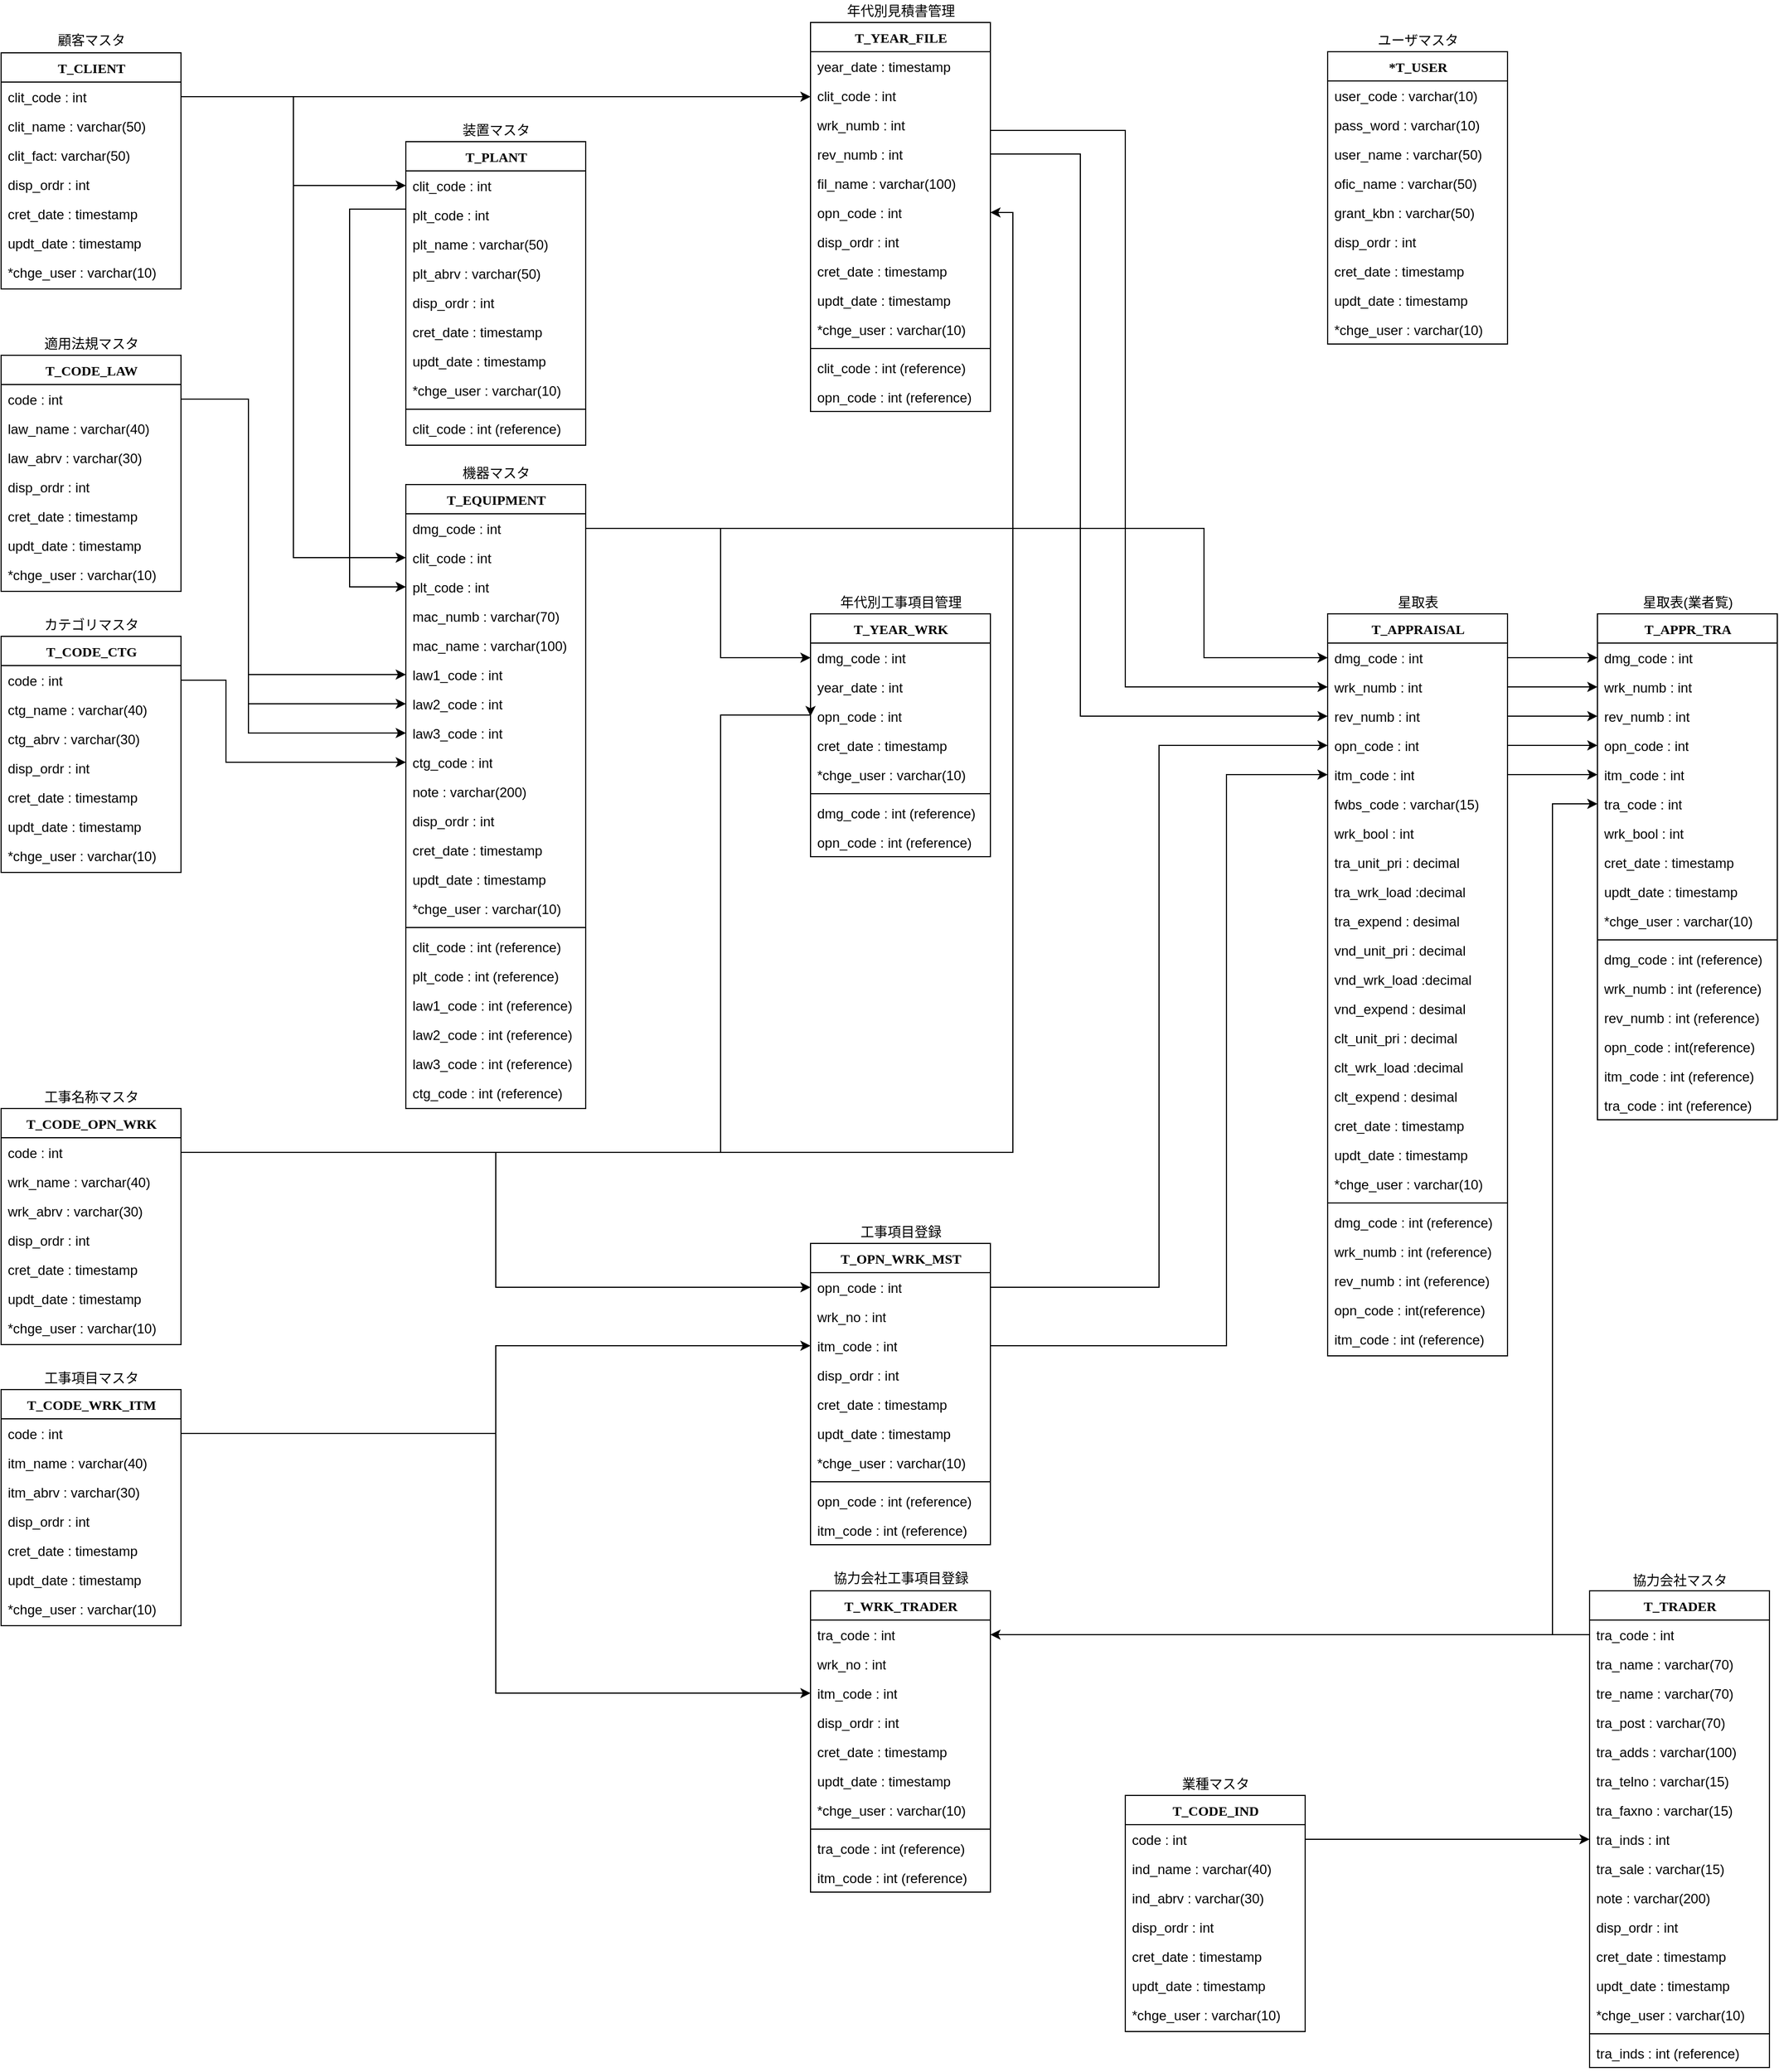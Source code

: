 <mxfile version="20.1.1" type="github" pages="4"><diagram name="Page-1" id="9f46799a-70d6-7492-0946-bef42562c5a5"><mxGraphModel dx="1422" dy="849" grid="1" gridSize="10" guides="1" tooltips="1" connect="1" arrows="1" fold="1" page="1" pageScale="1" pageWidth="1100" pageHeight="850" background="none" math="0" shadow="0"><root><mxCell id="0"/><mxCell id="1" parent="0"/><mxCell id="78961159f06e98e8-17" value="*T_USER" style="swimlane;html=1;fontStyle=1;align=center;verticalAlign=top;childLayout=stackLayout;horizontal=1;startSize=26;horizontalStack=0;resizeParent=1;resizeLast=0;collapsible=1;marginBottom=0;swimlaneFillColor=#ffffff;rounded=0;shadow=0;comic=0;labelBackgroundColor=none;strokeWidth=1;fillColor=none;fontFamily=Verdana;fontSize=12" parent="1" vertex="1"><mxGeometry x="1260" y="320" width="160" height="260" as="geometry"/></mxCell><mxCell id="78961159f06e98e8-23" value="user_code : varchar(10)" style="text;html=1;strokeColor=none;fillColor=none;align=left;verticalAlign=top;spacingLeft=4;spacingRight=4;whiteSpace=wrap;overflow=hidden;rotatable=0;points=[[0,0.5],[1,0.5]];portConstraint=eastwest;" parent="78961159f06e98e8-17" vertex="1"><mxGeometry y="26" width="160" height="26" as="geometry"/></mxCell><mxCell id="78961159f06e98e8-25" value="pass_word : varchar(10)" style="text;html=1;strokeColor=none;fillColor=none;align=left;verticalAlign=top;spacingLeft=4;spacingRight=4;whiteSpace=wrap;overflow=hidden;rotatable=0;points=[[0,0.5],[1,0.5]];portConstraint=eastwest;" parent="78961159f06e98e8-17" vertex="1"><mxGeometry y="52" width="160" height="26" as="geometry"/></mxCell><mxCell id="78961159f06e98e8-26" value="user_name : varchar(50)" style="text;html=1;strokeColor=none;fillColor=none;align=left;verticalAlign=top;spacingLeft=4;spacingRight=4;whiteSpace=wrap;overflow=hidden;rotatable=0;points=[[0,0.5],[1,0.5]];portConstraint=eastwest;" parent="78961159f06e98e8-17" vertex="1"><mxGeometry y="78" width="160" height="26" as="geometry"/></mxCell><mxCell id="78961159f06e98e8-24" value="ofic_name : varchar(50)" style="text;html=1;strokeColor=none;fillColor=none;align=left;verticalAlign=top;spacingLeft=4;spacingRight=4;whiteSpace=wrap;overflow=hidden;rotatable=0;points=[[0,0.5],[1,0.5]];portConstraint=eastwest;" parent="78961159f06e98e8-17" vertex="1"><mxGeometry y="104" width="160" height="26" as="geometry"/></mxCell><mxCell id="nAT6LUApbBHYUhPInUW5-1" value="grant_kbn : varchar(50)" style="text;html=1;strokeColor=none;fillColor=none;align=left;verticalAlign=top;spacingLeft=4;spacingRight=4;whiteSpace=wrap;overflow=hidden;rotatable=0;points=[[0,0.5],[1,0.5]];portConstraint=eastwest;" parent="78961159f06e98e8-17" vertex="1"><mxGeometry y="130" width="160" height="26" as="geometry"/></mxCell><mxCell id="nAT6LUApbBHYUhPInUW5-5" value="disp_ordr : int" style="text;html=1;strokeColor=none;fillColor=none;align=left;verticalAlign=top;spacingLeft=4;spacingRight=4;whiteSpace=wrap;overflow=hidden;rotatable=0;points=[[0,0.5],[1,0.5]];portConstraint=eastwest;" parent="78961159f06e98e8-17" vertex="1"><mxGeometry y="156" width="160" height="26" as="geometry"/></mxCell><mxCell id="nAT6LUApbBHYUhPInUW5-4" value="cret_date : timestamp" style="text;html=1;strokeColor=none;fillColor=none;align=left;verticalAlign=top;spacingLeft=4;spacingRight=4;whiteSpace=wrap;overflow=hidden;rotatable=0;points=[[0,0.5],[1,0.5]];portConstraint=eastwest;" parent="78961159f06e98e8-17" vertex="1"><mxGeometry y="182" width="160" height="26" as="geometry"/></mxCell><mxCell id="nAT6LUApbBHYUhPInUW5-3" value="updt_date : timestamp" style="text;html=1;strokeColor=none;fillColor=none;align=left;verticalAlign=top;spacingLeft=4;spacingRight=4;whiteSpace=wrap;overflow=hidden;rotatable=0;points=[[0,0.5],[1,0.5]];portConstraint=eastwest;" parent="78961159f06e98e8-17" vertex="1"><mxGeometry y="208" width="160" height="26" as="geometry"/></mxCell><mxCell id="nAT6LUApbBHYUhPInUW5-2" value="*chge_user : varchar(10)" style="text;html=1;strokeColor=none;fillColor=none;align=left;verticalAlign=top;spacingLeft=4;spacingRight=4;whiteSpace=wrap;overflow=hidden;rotatable=0;points=[[0,0.5],[1,0.5]];portConstraint=eastwest;" parent="78961159f06e98e8-17" vertex="1"><mxGeometry y="234" width="160" height="26" as="geometry"/></mxCell><mxCell id="nAT6LUApbBHYUhPInUW5-7" value="T_CLIENT&lt;br&gt;" style="swimlane;html=1;fontStyle=1;align=center;verticalAlign=top;childLayout=stackLayout;horizontal=1;startSize=26;horizontalStack=0;resizeParent=1;resizeLast=0;collapsible=1;marginBottom=0;swimlaneFillColor=#ffffff;rounded=0;shadow=0;comic=0;labelBackgroundColor=none;strokeWidth=1;fillColor=none;fontFamily=Verdana;fontSize=12" parent="1" vertex="1"><mxGeometry x="80" y="321" width="160" height="210" as="geometry"/></mxCell><mxCell id="nAT6LUApbBHYUhPInUW5-8" value="clit_code : int" style="text;html=1;strokeColor=none;fillColor=none;align=left;verticalAlign=top;spacingLeft=4;spacingRight=4;whiteSpace=wrap;overflow=hidden;rotatable=0;points=[[0,0.5],[1,0.5]];portConstraint=eastwest;" parent="nAT6LUApbBHYUhPInUW5-7" vertex="1"><mxGeometry y="26" width="160" height="26" as="geometry"/></mxCell><mxCell id="nAT6LUApbBHYUhPInUW5-10" value="clit_name : varchar(50)" style="text;html=1;strokeColor=none;fillColor=none;align=left;verticalAlign=top;spacingLeft=4;spacingRight=4;whiteSpace=wrap;overflow=hidden;rotatable=0;points=[[0,0.5],[1,0.5]];portConstraint=eastwest;" parent="nAT6LUApbBHYUhPInUW5-7" vertex="1"><mxGeometry y="52" width="160" height="26" as="geometry"/></mxCell><mxCell id="nAT6LUApbBHYUhPInUW5-11" value="clit_fact: varchar(50)" style="text;html=1;strokeColor=none;fillColor=none;align=left;verticalAlign=top;spacingLeft=4;spacingRight=4;whiteSpace=wrap;overflow=hidden;rotatable=0;points=[[0,0.5],[1,0.5]];portConstraint=eastwest;" parent="nAT6LUApbBHYUhPInUW5-7" vertex="1"><mxGeometry y="78" width="160" height="26" as="geometry"/></mxCell><mxCell id="nAT6LUApbBHYUhPInUW5-13" value="disp_ordr : int" style="text;html=1;strokeColor=none;fillColor=none;align=left;verticalAlign=top;spacingLeft=4;spacingRight=4;whiteSpace=wrap;overflow=hidden;rotatable=0;points=[[0,0.5],[1,0.5]];portConstraint=eastwest;" parent="nAT6LUApbBHYUhPInUW5-7" vertex="1"><mxGeometry y="104" width="160" height="26" as="geometry"/></mxCell><mxCell id="nAT6LUApbBHYUhPInUW5-14" value="cret_date : timestamp" style="text;html=1;strokeColor=none;fillColor=none;align=left;verticalAlign=top;spacingLeft=4;spacingRight=4;whiteSpace=wrap;overflow=hidden;rotatable=0;points=[[0,0.5],[1,0.5]];portConstraint=eastwest;" parent="nAT6LUApbBHYUhPInUW5-7" vertex="1"><mxGeometry y="130" width="160" height="26" as="geometry"/></mxCell><mxCell id="nAT6LUApbBHYUhPInUW5-15" value="updt_date : timestamp" style="text;html=1;strokeColor=none;fillColor=none;align=left;verticalAlign=top;spacingLeft=4;spacingRight=4;whiteSpace=wrap;overflow=hidden;rotatable=0;points=[[0,0.5],[1,0.5]];portConstraint=eastwest;" parent="nAT6LUApbBHYUhPInUW5-7" vertex="1"><mxGeometry y="156" width="160" height="26" as="geometry"/></mxCell><mxCell id="nAT6LUApbBHYUhPInUW5-16" value="*chge_user : varchar(10)" style="text;html=1;strokeColor=none;fillColor=none;align=left;verticalAlign=top;spacingLeft=4;spacingRight=4;whiteSpace=wrap;overflow=hidden;rotatable=0;points=[[0,0.5],[1,0.5]];portConstraint=eastwest;" parent="nAT6LUApbBHYUhPInUW5-7" vertex="1"><mxGeometry y="182" width="160" height="26" as="geometry"/></mxCell><mxCell id="nAT6LUApbBHYUhPInUW5-22" value="T_CODE_CTG" style="swimlane;html=1;fontStyle=1;align=center;verticalAlign=top;childLayout=stackLayout;horizontal=1;startSize=26;horizontalStack=0;resizeParent=1;resizeLast=0;collapsible=1;marginBottom=0;swimlaneFillColor=#ffffff;rounded=0;shadow=0;comic=0;labelBackgroundColor=none;strokeWidth=1;fillColor=none;fontFamily=Verdana;fontSize=12" parent="1" vertex="1"><mxGeometry x="80" y="840" width="160" height="210" as="geometry"/></mxCell><mxCell id="nAT6LUApbBHYUhPInUW5-23" value="code : int" style="text;html=1;strokeColor=none;fillColor=none;align=left;verticalAlign=top;spacingLeft=4;spacingRight=4;whiteSpace=wrap;overflow=hidden;rotatable=0;points=[[0,0.5],[1,0.5]];portConstraint=eastwest;" parent="nAT6LUApbBHYUhPInUW5-22" vertex="1"><mxGeometry y="26" width="160" height="26" as="geometry"/></mxCell><mxCell id="nAT6LUApbBHYUhPInUW5-25" value="ctg_name : varchar(40)" style="text;html=1;strokeColor=none;fillColor=none;align=left;verticalAlign=top;spacingLeft=4;spacingRight=4;whiteSpace=wrap;overflow=hidden;rotatable=0;points=[[0,0.5],[1,0.5]];portConstraint=eastwest;" parent="nAT6LUApbBHYUhPInUW5-22" vertex="1"><mxGeometry y="52" width="160" height="26" as="geometry"/></mxCell><mxCell id="nAT6LUApbBHYUhPInUW5-26" value="ctg_abrv : varchar(30)" style="text;html=1;strokeColor=none;fillColor=none;align=left;verticalAlign=top;spacingLeft=4;spacingRight=4;whiteSpace=wrap;overflow=hidden;rotatable=0;points=[[0,0.5],[1,0.5]];portConstraint=eastwest;" parent="nAT6LUApbBHYUhPInUW5-22" vertex="1"><mxGeometry y="78" width="160" height="26" as="geometry"/></mxCell><mxCell id="nAT6LUApbBHYUhPInUW5-28" value="disp_ordr : int" style="text;html=1;strokeColor=none;fillColor=none;align=left;verticalAlign=top;spacingLeft=4;spacingRight=4;whiteSpace=wrap;overflow=hidden;rotatable=0;points=[[0,0.5],[1,0.5]];portConstraint=eastwest;" parent="nAT6LUApbBHYUhPInUW5-22" vertex="1"><mxGeometry y="104" width="160" height="26" as="geometry"/></mxCell><mxCell id="nAT6LUApbBHYUhPInUW5-29" value="cret_date : timestamp" style="text;html=1;strokeColor=none;fillColor=none;align=left;verticalAlign=top;spacingLeft=4;spacingRight=4;whiteSpace=wrap;overflow=hidden;rotatable=0;points=[[0,0.5],[1,0.5]];portConstraint=eastwest;" parent="nAT6LUApbBHYUhPInUW5-22" vertex="1"><mxGeometry y="130" width="160" height="26" as="geometry"/></mxCell><mxCell id="nAT6LUApbBHYUhPInUW5-30" value="updt_date : timestamp" style="text;html=1;strokeColor=none;fillColor=none;align=left;verticalAlign=top;spacingLeft=4;spacingRight=4;whiteSpace=wrap;overflow=hidden;rotatable=0;points=[[0,0.5],[1,0.5]];portConstraint=eastwest;" parent="nAT6LUApbBHYUhPInUW5-22" vertex="1"><mxGeometry y="156" width="160" height="26" as="geometry"/></mxCell><mxCell id="nAT6LUApbBHYUhPInUW5-31" value="*chge_user : varchar(10)" style="text;html=1;strokeColor=none;fillColor=none;align=left;verticalAlign=top;spacingLeft=4;spacingRight=4;whiteSpace=wrap;overflow=hidden;rotatable=0;points=[[0,0.5],[1,0.5]];portConstraint=eastwest;" parent="nAT6LUApbBHYUhPInUW5-22" vertex="1"><mxGeometry y="182" width="160" height="26" as="geometry"/></mxCell><mxCell id="nAT6LUApbBHYUhPInUW5-35" value="T_CODE_IND" style="swimlane;html=1;fontStyle=1;align=center;verticalAlign=top;childLayout=stackLayout;horizontal=1;startSize=26;horizontalStack=0;resizeParent=1;resizeLast=0;collapsible=1;marginBottom=0;swimlaneFillColor=#ffffff;rounded=0;shadow=0;comic=0;labelBackgroundColor=none;strokeWidth=1;fillColor=none;fontFamily=Verdana;fontSize=12" parent="1" vertex="1"><mxGeometry x="1080" y="1871" width="160" height="210" as="geometry"/></mxCell><mxCell id="nAT6LUApbBHYUhPInUW5-36" value="code : int" style="text;html=1;strokeColor=none;fillColor=none;align=left;verticalAlign=top;spacingLeft=4;spacingRight=4;whiteSpace=wrap;overflow=hidden;rotatable=0;points=[[0,0.5],[1,0.5]];portConstraint=eastwest;" parent="nAT6LUApbBHYUhPInUW5-35" vertex="1"><mxGeometry y="26" width="160" height="26" as="geometry"/></mxCell><mxCell id="nAT6LUApbBHYUhPInUW5-37" value="ind_name : varchar(40)" style="text;html=1;strokeColor=none;fillColor=none;align=left;verticalAlign=top;spacingLeft=4;spacingRight=4;whiteSpace=wrap;overflow=hidden;rotatable=0;points=[[0,0.5],[1,0.5]];portConstraint=eastwest;" parent="nAT6LUApbBHYUhPInUW5-35" vertex="1"><mxGeometry y="52" width="160" height="26" as="geometry"/></mxCell><mxCell id="nAT6LUApbBHYUhPInUW5-38" value="ind_abrv : varchar(30)" style="text;html=1;strokeColor=none;fillColor=none;align=left;verticalAlign=top;spacingLeft=4;spacingRight=4;whiteSpace=wrap;overflow=hidden;rotatable=0;points=[[0,0.5],[1,0.5]];portConstraint=eastwest;" parent="nAT6LUApbBHYUhPInUW5-35" vertex="1"><mxGeometry y="78" width="160" height="26" as="geometry"/></mxCell><mxCell id="nAT6LUApbBHYUhPInUW5-39" value="disp_ordr : int" style="text;html=1;strokeColor=none;fillColor=none;align=left;verticalAlign=top;spacingLeft=4;spacingRight=4;whiteSpace=wrap;overflow=hidden;rotatable=0;points=[[0,0.5],[1,0.5]];portConstraint=eastwest;" parent="nAT6LUApbBHYUhPInUW5-35" vertex="1"><mxGeometry y="104" width="160" height="26" as="geometry"/></mxCell><mxCell id="nAT6LUApbBHYUhPInUW5-40" value="cret_date : timestamp" style="text;html=1;strokeColor=none;fillColor=none;align=left;verticalAlign=top;spacingLeft=4;spacingRight=4;whiteSpace=wrap;overflow=hidden;rotatable=0;points=[[0,0.5],[1,0.5]];portConstraint=eastwest;" parent="nAT6LUApbBHYUhPInUW5-35" vertex="1"><mxGeometry y="130" width="160" height="26" as="geometry"/></mxCell><mxCell id="nAT6LUApbBHYUhPInUW5-41" value="updt_date : timestamp" style="text;html=1;strokeColor=none;fillColor=none;align=left;verticalAlign=top;spacingLeft=4;spacingRight=4;whiteSpace=wrap;overflow=hidden;rotatable=0;points=[[0,0.5],[1,0.5]];portConstraint=eastwest;" parent="nAT6LUApbBHYUhPInUW5-35" vertex="1"><mxGeometry y="156" width="160" height="26" as="geometry"/></mxCell><mxCell id="nAT6LUApbBHYUhPInUW5-42" value="*chge_user : varchar(10)" style="text;html=1;strokeColor=none;fillColor=none;align=left;verticalAlign=top;spacingLeft=4;spacingRight=4;whiteSpace=wrap;overflow=hidden;rotatable=0;points=[[0,0.5],[1,0.5]];portConstraint=eastwest;" parent="nAT6LUApbBHYUhPInUW5-35" vertex="1"><mxGeometry y="182" width="160" height="26" as="geometry"/></mxCell><mxCell id="nAT6LUApbBHYUhPInUW5-46" value="T_CODE_LAW" style="swimlane;html=1;fontStyle=1;align=center;verticalAlign=top;childLayout=stackLayout;horizontal=1;startSize=26;horizontalStack=0;resizeParent=1;resizeLast=0;collapsible=1;marginBottom=0;swimlaneFillColor=#ffffff;rounded=0;shadow=0;comic=0;labelBackgroundColor=none;strokeWidth=1;fillColor=none;fontFamily=Verdana;fontSize=12" parent="1" vertex="1"><mxGeometry x="80" y="590" width="160" height="210" as="geometry"/></mxCell><mxCell id="nAT6LUApbBHYUhPInUW5-47" value="code : int" style="text;html=1;strokeColor=none;fillColor=none;align=left;verticalAlign=top;spacingLeft=4;spacingRight=4;whiteSpace=wrap;overflow=hidden;rotatable=0;points=[[0,0.5],[1,0.5]];portConstraint=eastwest;" parent="nAT6LUApbBHYUhPInUW5-46" vertex="1"><mxGeometry y="26" width="160" height="26" as="geometry"/></mxCell><mxCell id="nAT6LUApbBHYUhPInUW5-48" value="law_name : varchar(40)" style="text;html=1;strokeColor=none;fillColor=none;align=left;verticalAlign=top;spacingLeft=4;spacingRight=4;whiteSpace=wrap;overflow=hidden;rotatable=0;points=[[0,0.5],[1,0.5]];portConstraint=eastwest;" parent="nAT6LUApbBHYUhPInUW5-46" vertex="1"><mxGeometry y="52" width="160" height="26" as="geometry"/></mxCell><mxCell id="nAT6LUApbBHYUhPInUW5-49" value="law_abrv : varchar(30)" style="text;html=1;strokeColor=none;fillColor=none;align=left;verticalAlign=top;spacingLeft=4;spacingRight=4;whiteSpace=wrap;overflow=hidden;rotatable=0;points=[[0,0.5],[1,0.5]];portConstraint=eastwest;" parent="nAT6LUApbBHYUhPInUW5-46" vertex="1"><mxGeometry y="78" width="160" height="26" as="geometry"/></mxCell><mxCell id="nAT6LUApbBHYUhPInUW5-50" value="disp_ordr : int" style="text;html=1;strokeColor=none;fillColor=none;align=left;verticalAlign=top;spacingLeft=4;spacingRight=4;whiteSpace=wrap;overflow=hidden;rotatable=0;points=[[0,0.5],[1,0.5]];portConstraint=eastwest;" parent="nAT6LUApbBHYUhPInUW5-46" vertex="1"><mxGeometry y="104" width="160" height="26" as="geometry"/></mxCell><mxCell id="nAT6LUApbBHYUhPInUW5-51" value="cret_date : timestamp" style="text;html=1;strokeColor=none;fillColor=none;align=left;verticalAlign=top;spacingLeft=4;spacingRight=4;whiteSpace=wrap;overflow=hidden;rotatable=0;points=[[0,0.5],[1,0.5]];portConstraint=eastwest;" parent="nAT6LUApbBHYUhPInUW5-46" vertex="1"><mxGeometry y="130" width="160" height="26" as="geometry"/></mxCell><mxCell id="nAT6LUApbBHYUhPInUW5-52" value="updt_date : timestamp" style="text;html=1;strokeColor=none;fillColor=none;align=left;verticalAlign=top;spacingLeft=4;spacingRight=4;whiteSpace=wrap;overflow=hidden;rotatable=0;points=[[0,0.5],[1,0.5]];portConstraint=eastwest;" parent="nAT6LUApbBHYUhPInUW5-46" vertex="1"><mxGeometry y="156" width="160" height="26" as="geometry"/></mxCell><mxCell id="nAT6LUApbBHYUhPInUW5-53" value="*chge_user : varchar(10)" style="text;html=1;strokeColor=none;fillColor=none;align=left;verticalAlign=top;spacingLeft=4;spacingRight=4;whiteSpace=wrap;overflow=hidden;rotatable=0;points=[[0,0.5],[1,0.5]];portConstraint=eastwest;" parent="nAT6LUApbBHYUhPInUW5-46" vertex="1"><mxGeometry y="182" width="160" height="26" as="geometry"/></mxCell><mxCell id="nAT6LUApbBHYUhPInUW5-57" value="T_CODE_OPN_WRK" style="swimlane;html=1;fontStyle=1;align=center;verticalAlign=top;childLayout=stackLayout;horizontal=1;startSize=26;horizontalStack=0;resizeParent=1;resizeLast=0;collapsible=1;marginBottom=0;swimlaneFillColor=#ffffff;rounded=0;shadow=0;comic=0;labelBackgroundColor=none;strokeWidth=1;fillColor=none;fontFamily=Verdana;fontSize=12" parent="1" vertex="1"><mxGeometry x="80" y="1260" width="160" height="210" as="geometry"/></mxCell><mxCell id="nAT6LUApbBHYUhPInUW5-58" value="code : int" style="text;html=1;strokeColor=none;fillColor=none;align=left;verticalAlign=top;spacingLeft=4;spacingRight=4;whiteSpace=wrap;overflow=hidden;rotatable=0;points=[[0,0.5],[1,0.5]];portConstraint=eastwest;" parent="nAT6LUApbBHYUhPInUW5-57" vertex="1"><mxGeometry y="26" width="160" height="26" as="geometry"/></mxCell><mxCell id="nAT6LUApbBHYUhPInUW5-59" value="wrk_name : varchar(40)" style="text;html=1;strokeColor=none;fillColor=none;align=left;verticalAlign=top;spacingLeft=4;spacingRight=4;whiteSpace=wrap;overflow=hidden;rotatable=0;points=[[0,0.5],[1,0.5]];portConstraint=eastwest;" parent="nAT6LUApbBHYUhPInUW5-57" vertex="1"><mxGeometry y="52" width="160" height="26" as="geometry"/></mxCell><mxCell id="nAT6LUApbBHYUhPInUW5-60" value="wrk_abrv : varchar(30)" style="text;html=1;strokeColor=none;fillColor=none;align=left;verticalAlign=top;spacingLeft=4;spacingRight=4;whiteSpace=wrap;overflow=hidden;rotatable=0;points=[[0,0.5],[1,0.5]];portConstraint=eastwest;" parent="nAT6LUApbBHYUhPInUW5-57" vertex="1"><mxGeometry y="78" width="160" height="26" as="geometry"/></mxCell><mxCell id="nAT6LUApbBHYUhPInUW5-61" value="disp_ordr : int" style="text;html=1;strokeColor=none;fillColor=none;align=left;verticalAlign=top;spacingLeft=4;spacingRight=4;whiteSpace=wrap;overflow=hidden;rotatable=0;points=[[0,0.5],[1,0.5]];portConstraint=eastwest;" parent="nAT6LUApbBHYUhPInUW5-57" vertex="1"><mxGeometry y="104" width="160" height="26" as="geometry"/></mxCell><mxCell id="nAT6LUApbBHYUhPInUW5-62" value="cret_date : timestamp" style="text;html=1;strokeColor=none;fillColor=none;align=left;verticalAlign=top;spacingLeft=4;spacingRight=4;whiteSpace=wrap;overflow=hidden;rotatable=0;points=[[0,0.5],[1,0.5]];portConstraint=eastwest;" parent="nAT6LUApbBHYUhPInUW5-57" vertex="1"><mxGeometry y="130" width="160" height="26" as="geometry"/></mxCell><mxCell id="nAT6LUApbBHYUhPInUW5-63" value="updt_date : timestamp" style="text;html=1;strokeColor=none;fillColor=none;align=left;verticalAlign=top;spacingLeft=4;spacingRight=4;whiteSpace=wrap;overflow=hidden;rotatable=0;points=[[0,0.5],[1,0.5]];portConstraint=eastwest;" parent="nAT6LUApbBHYUhPInUW5-57" vertex="1"><mxGeometry y="156" width="160" height="26" as="geometry"/></mxCell><mxCell id="nAT6LUApbBHYUhPInUW5-64" value="*chge_user : varchar(10)" style="text;html=1;strokeColor=none;fillColor=none;align=left;verticalAlign=top;spacingLeft=4;spacingRight=4;whiteSpace=wrap;overflow=hidden;rotatable=0;points=[[0,0.5],[1,0.5]];portConstraint=eastwest;" parent="nAT6LUApbBHYUhPInUW5-57" vertex="1"><mxGeometry y="182" width="160" height="26" as="geometry"/></mxCell><mxCell id="nAT6LUApbBHYUhPInUW5-68" value="T_CODE_WRK_ITM" style="swimlane;html=1;fontStyle=1;align=center;verticalAlign=top;childLayout=stackLayout;horizontal=1;startSize=26;horizontalStack=0;resizeParent=1;resizeLast=0;collapsible=1;marginBottom=0;swimlaneFillColor=#ffffff;rounded=0;shadow=0;comic=0;labelBackgroundColor=none;strokeWidth=1;fillColor=none;fontFamily=Verdana;fontSize=12" parent="1" vertex="1"><mxGeometry x="80" y="1510" width="160" height="210" as="geometry"/></mxCell><mxCell id="nAT6LUApbBHYUhPInUW5-69" value="code : int" style="text;html=1;strokeColor=none;fillColor=none;align=left;verticalAlign=top;spacingLeft=4;spacingRight=4;whiteSpace=wrap;overflow=hidden;rotatable=0;points=[[0,0.5],[1,0.5]];portConstraint=eastwest;" parent="nAT6LUApbBHYUhPInUW5-68" vertex="1"><mxGeometry y="26" width="160" height="26" as="geometry"/></mxCell><mxCell id="nAT6LUApbBHYUhPInUW5-70" value="itm_name : varchar(40)" style="text;html=1;strokeColor=none;fillColor=none;align=left;verticalAlign=top;spacingLeft=4;spacingRight=4;whiteSpace=wrap;overflow=hidden;rotatable=0;points=[[0,0.5],[1,0.5]];portConstraint=eastwest;" parent="nAT6LUApbBHYUhPInUW5-68" vertex="1"><mxGeometry y="52" width="160" height="26" as="geometry"/></mxCell><mxCell id="nAT6LUApbBHYUhPInUW5-71" value="itm_abrv : varchar(30)" style="text;html=1;strokeColor=none;fillColor=none;align=left;verticalAlign=top;spacingLeft=4;spacingRight=4;whiteSpace=wrap;overflow=hidden;rotatable=0;points=[[0,0.5],[1,0.5]];portConstraint=eastwest;" parent="nAT6LUApbBHYUhPInUW5-68" vertex="1"><mxGeometry y="78" width="160" height="26" as="geometry"/></mxCell><mxCell id="nAT6LUApbBHYUhPInUW5-72" value="disp_ordr : int" style="text;html=1;strokeColor=none;fillColor=none;align=left;verticalAlign=top;spacingLeft=4;spacingRight=4;whiteSpace=wrap;overflow=hidden;rotatable=0;points=[[0,0.5],[1,0.5]];portConstraint=eastwest;" parent="nAT6LUApbBHYUhPInUW5-68" vertex="1"><mxGeometry y="104" width="160" height="26" as="geometry"/></mxCell><mxCell id="nAT6LUApbBHYUhPInUW5-73" value="cret_date : timestamp" style="text;html=1;strokeColor=none;fillColor=none;align=left;verticalAlign=top;spacingLeft=4;spacingRight=4;whiteSpace=wrap;overflow=hidden;rotatable=0;points=[[0,0.5],[1,0.5]];portConstraint=eastwest;" parent="nAT6LUApbBHYUhPInUW5-68" vertex="1"><mxGeometry y="130" width="160" height="26" as="geometry"/></mxCell><mxCell id="nAT6LUApbBHYUhPInUW5-74" value="updt_date : timestamp" style="text;html=1;strokeColor=none;fillColor=none;align=left;verticalAlign=top;spacingLeft=4;spacingRight=4;whiteSpace=wrap;overflow=hidden;rotatable=0;points=[[0,0.5],[1,0.5]];portConstraint=eastwest;" parent="nAT6LUApbBHYUhPInUW5-68" vertex="1"><mxGeometry y="156" width="160" height="26" as="geometry"/></mxCell><mxCell id="nAT6LUApbBHYUhPInUW5-75" value="*chge_user : varchar(10)" style="text;html=1;strokeColor=none;fillColor=none;align=left;verticalAlign=top;spacingLeft=4;spacingRight=4;whiteSpace=wrap;overflow=hidden;rotatable=0;points=[[0,0.5],[1,0.5]];portConstraint=eastwest;" parent="nAT6LUApbBHYUhPInUW5-68" vertex="1"><mxGeometry y="182" width="160" height="26" as="geometry"/></mxCell><mxCell id="nAT6LUApbBHYUhPInUW5-79" value="T_EQUIPMENT" style="swimlane;html=1;fontStyle=1;align=center;verticalAlign=top;childLayout=stackLayout;horizontal=1;startSize=26;horizontalStack=0;resizeParent=1;resizeLast=0;collapsible=1;marginBottom=0;swimlaneFillColor=#ffffff;rounded=0;shadow=0;comic=0;labelBackgroundColor=none;strokeWidth=1;fillColor=none;fontFamily=Verdana;fontSize=12" parent="1" vertex="1"><mxGeometry x="440" y="705" width="160" height="555" as="geometry"/></mxCell><mxCell id="nAT6LUApbBHYUhPInUW5-80" value="dmg_code : int" style="text;html=1;strokeColor=none;fillColor=none;align=left;verticalAlign=top;spacingLeft=4;spacingRight=4;whiteSpace=wrap;overflow=hidden;rotatable=0;points=[[0,0.5],[1,0.5]];portConstraint=eastwest;" parent="nAT6LUApbBHYUhPInUW5-79" vertex="1"><mxGeometry y="26" width="160" height="26" as="geometry"/></mxCell><mxCell id="nAT6LUApbBHYUhPInUW5-81" value="clit_code : int" style="text;html=1;strokeColor=none;fillColor=none;align=left;verticalAlign=top;spacingLeft=4;spacingRight=4;whiteSpace=wrap;overflow=hidden;rotatable=0;points=[[0,0.5],[1,0.5]];portConstraint=eastwest;" parent="nAT6LUApbBHYUhPInUW5-79" vertex="1"><mxGeometry y="52" width="160" height="26" as="geometry"/></mxCell><mxCell id="nAT6LUApbBHYUhPInUW5-82" value="plt_code : int" style="text;html=1;strokeColor=none;fillColor=none;align=left;verticalAlign=top;spacingLeft=4;spacingRight=4;whiteSpace=wrap;overflow=hidden;rotatable=0;points=[[0,0.5],[1,0.5]];portConstraint=eastwest;" parent="nAT6LUApbBHYUhPInUW5-79" vertex="1"><mxGeometry y="78" width="160" height="26" as="geometry"/></mxCell><mxCell id="8RCV9WZsGJMarhF4qEN6-1" value="mac_numb : varchar(70)" style="text;html=1;strokeColor=none;fillColor=none;align=left;verticalAlign=top;spacingLeft=4;spacingRight=4;whiteSpace=wrap;overflow=hidden;rotatable=0;points=[[0,0.5],[1,0.5]];portConstraint=eastwest;" parent="nAT6LUApbBHYUhPInUW5-79" vertex="1"><mxGeometry y="104" width="160" height="26" as="geometry"/></mxCell><mxCell id="nAT6LUApbBHYUhPInUW5-84" value="mac_name : varchar(100)" style="text;html=1;strokeColor=none;fillColor=none;align=left;verticalAlign=top;spacingLeft=4;spacingRight=4;whiteSpace=wrap;overflow=hidden;rotatable=0;points=[[0,0.5],[1,0.5]];portConstraint=eastwest;" parent="nAT6LUApbBHYUhPInUW5-79" vertex="1"><mxGeometry y="130" width="160" height="26" as="geometry"/></mxCell><mxCell id="nAT6LUApbBHYUhPInUW5-96" value="law1_code : int" style="text;html=1;strokeColor=none;fillColor=none;align=left;verticalAlign=top;spacingLeft=4;spacingRight=4;whiteSpace=wrap;overflow=hidden;rotatable=0;points=[[0,0.5],[1,0.5]];portConstraint=eastwest;" parent="nAT6LUApbBHYUhPInUW5-79" vertex="1"><mxGeometry y="156" width="160" height="26" as="geometry"/></mxCell><mxCell id="nAT6LUApbBHYUhPInUW5-97" value="law2_code : int" style="text;html=1;strokeColor=none;fillColor=none;align=left;verticalAlign=top;spacingLeft=4;spacingRight=4;whiteSpace=wrap;overflow=hidden;rotatable=0;points=[[0,0.5],[1,0.5]];portConstraint=eastwest;" parent="nAT6LUApbBHYUhPInUW5-79" vertex="1"><mxGeometry y="182" width="160" height="26" as="geometry"/></mxCell><mxCell id="nAT6LUApbBHYUhPInUW5-98" value="law3_code : int" style="text;html=1;strokeColor=none;fillColor=none;align=left;verticalAlign=top;spacingLeft=4;spacingRight=4;whiteSpace=wrap;overflow=hidden;rotatable=0;points=[[0,0.5],[1,0.5]];portConstraint=eastwest;" parent="nAT6LUApbBHYUhPInUW5-79" vertex="1"><mxGeometry y="208" width="160" height="26" as="geometry"/></mxCell><mxCell id="nAT6LUApbBHYUhPInUW5-93" value="ctg_code : int" style="text;html=1;strokeColor=none;fillColor=none;align=left;verticalAlign=top;spacingLeft=4;spacingRight=4;whiteSpace=wrap;overflow=hidden;rotatable=0;points=[[0,0.5],[1,0.5]];portConstraint=eastwest;" parent="nAT6LUApbBHYUhPInUW5-79" vertex="1"><mxGeometry y="234" width="160" height="26" as="geometry"/></mxCell><mxCell id="nAT6LUApbBHYUhPInUW5-92" value="note : varchar(200)" style="text;html=1;strokeColor=none;fillColor=none;align=left;verticalAlign=top;spacingLeft=4;spacingRight=4;whiteSpace=wrap;overflow=hidden;rotatable=0;points=[[0,0.5],[1,0.5]];portConstraint=eastwest;" parent="nAT6LUApbBHYUhPInUW5-79" vertex="1"><mxGeometry y="260" width="160" height="26" as="geometry"/></mxCell><mxCell id="nAT6LUApbBHYUhPInUW5-85" value="disp_ordr : int" style="text;html=1;strokeColor=none;fillColor=none;align=left;verticalAlign=top;spacingLeft=4;spacingRight=4;whiteSpace=wrap;overflow=hidden;rotatable=0;points=[[0,0.5],[1,0.5]];portConstraint=eastwest;" parent="nAT6LUApbBHYUhPInUW5-79" vertex="1"><mxGeometry y="286" width="160" height="26" as="geometry"/></mxCell><mxCell id="nAT6LUApbBHYUhPInUW5-86" value="cret_date : timestamp" style="text;html=1;strokeColor=none;fillColor=none;align=left;verticalAlign=top;spacingLeft=4;spacingRight=4;whiteSpace=wrap;overflow=hidden;rotatable=0;points=[[0,0.5],[1,0.5]];portConstraint=eastwest;" parent="nAT6LUApbBHYUhPInUW5-79" vertex="1"><mxGeometry y="312" width="160" height="26" as="geometry"/></mxCell><mxCell id="nAT6LUApbBHYUhPInUW5-87" value="updt_date : timestamp" style="text;html=1;strokeColor=none;fillColor=none;align=left;verticalAlign=top;spacingLeft=4;spacingRight=4;whiteSpace=wrap;overflow=hidden;rotatable=0;points=[[0,0.5],[1,0.5]];portConstraint=eastwest;" parent="nAT6LUApbBHYUhPInUW5-79" vertex="1"><mxGeometry y="338" width="160" height="26" as="geometry"/></mxCell><mxCell id="nAT6LUApbBHYUhPInUW5-88" value="*chge_user : varchar(10)" style="text;html=1;strokeColor=none;fillColor=none;align=left;verticalAlign=top;spacingLeft=4;spacingRight=4;whiteSpace=wrap;overflow=hidden;rotatable=0;points=[[0,0.5],[1,0.5]];portConstraint=eastwest;" parent="nAT6LUApbBHYUhPInUW5-79" vertex="1"><mxGeometry y="364" width="160" height="26" as="geometry"/></mxCell><mxCell id="nAT6LUApbBHYUhPInUW5-89" value="" style="line;html=1;strokeWidth=1;fillColor=none;align=left;verticalAlign=middle;spacingTop=-1;spacingLeft=3;spacingRight=3;rotatable=0;labelPosition=right;points=[];portConstraint=eastwest;" parent="nAT6LUApbBHYUhPInUW5-79" vertex="1"><mxGeometry y="390" width="160" height="8" as="geometry"/></mxCell><mxCell id="nAT6LUApbBHYUhPInUW5-90" value="clit_code : int (reference)" style="text;html=1;strokeColor=none;fillColor=none;align=left;verticalAlign=top;spacingLeft=4;spacingRight=4;whiteSpace=wrap;overflow=hidden;rotatable=0;points=[[0,0.5],[1,0.5]];portConstraint=eastwest;" parent="nAT6LUApbBHYUhPInUW5-79" vertex="1"><mxGeometry y="398" width="160" height="26" as="geometry"/></mxCell><mxCell id="nAT6LUApbBHYUhPInUW5-91" value="plt_code : int&amp;nbsp;(reference)" style="text;html=1;strokeColor=none;fillColor=none;align=left;verticalAlign=top;spacingLeft=4;spacingRight=4;whiteSpace=wrap;overflow=hidden;rotatable=0;points=[[0,0.5],[1,0.5]];portConstraint=eastwest;" parent="nAT6LUApbBHYUhPInUW5-79" vertex="1"><mxGeometry y="424" width="160" height="26" as="geometry"/></mxCell><mxCell id="nAT6LUApbBHYUhPInUW5-180" value="law1_code : int&amp;nbsp;(reference)" style="text;html=1;strokeColor=none;fillColor=none;align=left;verticalAlign=top;spacingLeft=4;spacingRight=4;whiteSpace=wrap;overflow=hidden;rotatable=0;points=[[0,0.5],[1,0.5]];portConstraint=eastwest;" parent="nAT6LUApbBHYUhPInUW5-79" vertex="1"><mxGeometry y="450" width="160" height="26" as="geometry"/></mxCell><mxCell id="nAT6LUApbBHYUhPInUW5-182" value="law2_code : int&amp;nbsp;(reference)" style="text;html=1;strokeColor=none;fillColor=none;align=left;verticalAlign=top;spacingLeft=4;spacingRight=4;whiteSpace=wrap;overflow=hidden;rotatable=0;points=[[0,0.5],[1,0.5]];portConstraint=eastwest;" parent="nAT6LUApbBHYUhPInUW5-79" vertex="1"><mxGeometry y="476" width="160" height="26" as="geometry"/></mxCell><mxCell id="nAT6LUApbBHYUhPInUW5-183" value="law3_code : int&amp;nbsp;(reference)" style="text;html=1;strokeColor=none;fillColor=none;align=left;verticalAlign=top;spacingLeft=4;spacingRight=4;whiteSpace=wrap;overflow=hidden;rotatable=0;points=[[0,0.5],[1,0.5]];portConstraint=eastwest;" parent="nAT6LUApbBHYUhPInUW5-79" vertex="1"><mxGeometry y="502" width="160" height="26" as="geometry"/></mxCell><mxCell id="nAT6LUApbBHYUhPInUW5-178" value="ctg_code : int&amp;nbsp;(reference)" style="text;html=1;strokeColor=none;fillColor=none;align=left;verticalAlign=top;spacingLeft=4;spacingRight=4;whiteSpace=wrap;overflow=hidden;rotatable=0;points=[[0,0.5],[1,0.5]];portConstraint=eastwest;" parent="nAT6LUApbBHYUhPInUW5-79" vertex="1"><mxGeometry y="528" width="160" height="26" as="geometry"/></mxCell><mxCell id="nAT6LUApbBHYUhPInUW5-99" value="T_OPN_WRK_MST" style="swimlane;html=1;fontStyle=1;align=center;verticalAlign=top;childLayout=stackLayout;horizontal=1;startSize=26;horizontalStack=0;resizeParent=1;resizeLast=0;collapsible=1;marginBottom=0;swimlaneFillColor=#ffffff;rounded=0;shadow=0;comic=0;labelBackgroundColor=none;strokeWidth=1;fillColor=none;fontFamily=Verdana;fontSize=12" parent="1" vertex="1"><mxGeometry x="800" y="1380" width="160" height="268" as="geometry"/></mxCell><mxCell id="dzuBAZ1rMrT66MdwqppE-1" value="opn_code : int" style="text;html=1;strokeColor=none;fillColor=none;align=left;verticalAlign=top;spacingLeft=4;spacingRight=4;whiteSpace=wrap;overflow=hidden;rotatable=0;points=[[0,0.5],[1,0.5]];portConstraint=eastwest;" parent="nAT6LUApbBHYUhPInUW5-99" vertex="1"><mxGeometry y="26" width="160" height="26" as="geometry"/></mxCell><mxCell id="nAT6LUApbBHYUhPInUW5-101" value="wrk_no : int" style="text;html=1;strokeColor=none;fillColor=none;align=left;verticalAlign=top;spacingLeft=4;spacingRight=4;whiteSpace=wrap;overflow=hidden;rotatable=0;points=[[0,0.5],[1,0.5]];portConstraint=eastwest;" parent="nAT6LUApbBHYUhPInUW5-99" vertex="1"><mxGeometry y="52" width="160" height="26" as="geometry"/></mxCell><mxCell id="nAT6LUApbBHYUhPInUW5-102" value="itm_code : int" style="text;html=1;strokeColor=none;fillColor=none;align=left;verticalAlign=top;spacingLeft=4;spacingRight=4;whiteSpace=wrap;overflow=hidden;rotatable=0;points=[[0,0.5],[1,0.5]];portConstraint=eastwest;" parent="nAT6LUApbBHYUhPInUW5-99" vertex="1"><mxGeometry y="78" width="160" height="26" as="geometry"/></mxCell><mxCell id="nAT6LUApbBHYUhPInUW5-103" value="disp_ordr : int" style="text;html=1;strokeColor=none;fillColor=none;align=left;verticalAlign=top;spacingLeft=4;spacingRight=4;whiteSpace=wrap;overflow=hidden;rotatable=0;points=[[0,0.5],[1,0.5]];portConstraint=eastwest;" parent="nAT6LUApbBHYUhPInUW5-99" vertex="1"><mxGeometry y="104" width="160" height="26" as="geometry"/></mxCell><mxCell id="nAT6LUApbBHYUhPInUW5-104" value="cret_date : timestamp" style="text;html=1;strokeColor=none;fillColor=none;align=left;verticalAlign=top;spacingLeft=4;spacingRight=4;whiteSpace=wrap;overflow=hidden;rotatable=0;points=[[0,0.5],[1,0.5]];portConstraint=eastwest;" parent="nAT6LUApbBHYUhPInUW5-99" vertex="1"><mxGeometry y="130" width="160" height="26" as="geometry"/></mxCell><mxCell id="nAT6LUApbBHYUhPInUW5-105" value="updt_date : timestamp" style="text;html=1;strokeColor=none;fillColor=none;align=left;verticalAlign=top;spacingLeft=4;spacingRight=4;whiteSpace=wrap;overflow=hidden;rotatable=0;points=[[0,0.5],[1,0.5]];portConstraint=eastwest;" parent="nAT6LUApbBHYUhPInUW5-99" vertex="1"><mxGeometry y="156" width="160" height="26" as="geometry"/></mxCell><mxCell id="nAT6LUApbBHYUhPInUW5-106" value="*chge_user : varchar(10)" style="text;html=1;strokeColor=none;fillColor=none;align=left;verticalAlign=top;spacingLeft=4;spacingRight=4;whiteSpace=wrap;overflow=hidden;rotatable=0;points=[[0,0.5],[1,0.5]];portConstraint=eastwest;" parent="nAT6LUApbBHYUhPInUW5-99" vertex="1"><mxGeometry y="182" width="160" height="26" as="geometry"/></mxCell><mxCell id="nAT6LUApbBHYUhPInUW5-107" value="" style="line;html=1;strokeWidth=1;fillColor=none;align=left;verticalAlign=middle;spacingTop=-1;spacingLeft=3;spacingRight=3;rotatable=0;labelPosition=right;points=[];portConstraint=eastwest;" parent="nAT6LUApbBHYUhPInUW5-99" vertex="1"><mxGeometry y="208" width="160" height="8" as="geometry"/></mxCell><mxCell id="nAT6LUApbBHYUhPInUW5-108" value="opn_code : int&amp;nbsp;(reference)" style="text;html=1;strokeColor=none;fillColor=none;align=left;verticalAlign=top;spacingLeft=4;spacingRight=4;whiteSpace=wrap;overflow=hidden;rotatable=0;points=[[0,0.5],[1,0.5]];portConstraint=eastwest;" parent="nAT6LUApbBHYUhPInUW5-99" vertex="1"><mxGeometry y="216" width="160" height="26" as="geometry"/></mxCell><mxCell id="nAT6LUApbBHYUhPInUW5-109" value="itm_code : int&amp;nbsp;(reference)" style="text;html=1;strokeColor=none;fillColor=none;align=left;verticalAlign=top;spacingLeft=4;spacingRight=4;whiteSpace=wrap;overflow=hidden;rotatable=0;points=[[0,0.5],[1,0.5]];portConstraint=eastwest;" parent="nAT6LUApbBHYUhPInUW5-99" vertex="1"><mxGeometry y="242" width="160" height="26" as="geometry"/></mxCell><mxCell id="nAT6LUApbBHYUhPInUW5-110" value="T_PLANT" style="swimlane;html=1;fontStyle=1;align=center;verticalAlign=top;childLayout=stackLayout;horizontal=1;startSize=26;horizontalStack=0;resizeParent=1;resizeLast=0;collapsible=1;marginBottom=0;swimlaneFillColor=#ffffff;rounded=0;shadow=0;comic=0;labelBackgroundColor=none;strokeWidth=1;fillColor=none;fontFamily=Verdana;fontSize=12" parent="1" vertex="1"><mxGeometry x="440" y="400" width="160" height="270" as="geometry"/></mxCell><mxCell id="nAT6LUApbBHYUhPInUW5-111" value="clit_code : int" style="text;html=1;strokeColor=none;fillColor=none;align=left;verticalAlign=top;spacingLeft=4;spacingRight=4;whiteSpace=wrap;overflow=hidden;rotatable=0;points=[[0,0.5],[1,0.5]];portConstraint=eastwest;" parent="nAT6LUApbBHYUhPInUW5-110" vertex="1"><mxGeometry y="26" width="160" height="26" as="geometry"/></mxCell><mxCell id="nAT6LUApbBHYUhPInUW5-121" value="plt_code : int" style="text;html=1;strokeColor=none;fillColor=none;align=left;verticalAlign=top;spacingLeft=4;spacingRight=4;whiteSpace=wrap;overflow=hidden;rotatable=0;points=[[0,0.5],[1,0.5]];portConstraint=eastwest;" parent="nAT6LUApbBHYUhPInUW5-110" vertex="1"><mxGeometry y="52" width="160" height="26" as="geometry"/></mxCell><mxCell id="nAT6LUApbBHYUhPInUW5-112" value="plt_name : varchar(50)" style="text;html=1;strokeColor=none;fillColor=none;align=left;verticalAlign=top;spacingLeft=4;spacingRight=4;whiteSpace=wrap;overflow=hidden;rotatable=0;points=[[0,0.5],[1,0.5]];portConstraint=eastwest;" parent="nAT6LUApbBHYUhPInUW5-110" vertex="1"><mxGeometry y="78" width="160" height="26" as="geometry"/></mxCell><mxCell id="nAT6LUApbBHYUhPInUW5-122" value="plt_abrv : varchar(50)" style="text;html=1;strokeColor=none;fillColor=none;align=left;verticalAlign=top;spacingLeft=4;spacingRight=4;whiteSpace=wrap;overflow=hidden;rotatable=0;points=[[0,0.5],[1,0.5]];portConstraint=eastwest;" parent="nAT6LUApbBHYUhPInUW5-110" vertex="1"><mxGeometry y="104" width="160" height="26" as="geometry"/></mxCell><mxCell id="nAT6LUApbBHYUhPInUW5-114" value="disp_ordr : int" style="text;html=1;strokeColor=none;fillColor=none;align=left;verticalAlign=top;spacingLeft=4;spacingRight=4;whiteSpace=wrap;overflow=hidden;rotatable=0;points=[[0,0.5],[1,0.5]];portConstraint=eastwest;" parent="nAT6LUApbBHYUhPInUW5-110" vertex="1"><mxGeometry y="130" width="160" height="26" as="geometry"/></mxCell><mxCell id="nAT6LUApbBHYUhPInUW5-115" value="cret_date : timestamp" style="text;html=1;strokeColor=none;fillColor=none;align=left;verticalAlign=top;spacingLeft=4;spacingRight=4;whiteSpace=wrap;overflow=hidden;rotatable=0;points=[[0,0.5],[1,0.5]];portConstraint=eastwest;" parent="nAT6LUApbBHYUhPInUW5-110" vertex="1"><mxGeometry y="156" width="160" height="26" as="geometry"/></mxCell><mxCell id="nAT6LUApbBHYUhPInUW5-116" value="updt_date : timestamp" style="text;html=1;strokeColor=none;fillColor=none;align=left;verticalAlign=top;spacingLeft=4;spacingRight=4;whiteSpace=wrap;overflow=hidden;rotatable=0;points=[[0,0.5],[1,0.5]];portConstraint=eastwest;" parent="nAT6LUApbBHYUhPInUW5-110" vertex="1"><mxGeometry y="182" width="160" height="26" as="geometry"/></mxCell><mxCell id="nAT6LUApbBHYUhPInUW5-117" value="*chge_user : varchar(10)" style="text;html=1;strokeColor=none;fillColor=none;align=left;verticalAlign=top;spacingLeft=4;spacingRight=4;whiteSpace=wrap;overflow=hidden;rotatable=0;points=[[0,0.5],[1,0.5]];portConstraint=eastwest;" parent="nAT6LUApbBHYUhPInUW5-110" vertex="1"><mxGeometry y="208" width="160" height="26" as="geometry"/></mxCell><mxCell id="nAT6LUApbBHYUhPInUW5-118" value="" style="line;html=1;strokeWidth=1;fillColor=none;align=left;verticalAlign=middle;spacingTop=-1;spacingLeft=3;spacingRight=3;rotatable=0;labelPosition=right;points=[];portConstraint=eastwest;" parent="nAT6LUApbBHYUhPInUW5-110" vertex="1"><mxGeometry y="234" width="160" height="8" as="geometry"/></mxCell><mxCell id="nAT6LUApbBHYUhPInUW5-119" value="clit_code : int (reference)" style="text;html=1;strokeColor=none;fillColor=none;align=left;verticalAlign=top;spacingLeft=4;spacingRight=4;whiteSpace=wrap;overflow=hidden;rotatable=0;points=[[0,0.5],[1,0.5]];portConstraint=eastwest;" parent="nAT6LUApbBHYUhPInUW5-110" vertex="1"><mxGeometry y="242" width="160" height="26" as="geometry"/></mxCell><mxCell id="nAT6LUApbBHYUhPInUW5-124" value="T_TRADER" style="swimlane;html=1;fontStyle=1;align=center;verticalAlign=top;childLayout=stackLayout;horizontal=1;startSize=26;horizontalStack=0;resizeParent=1;resizeLast=0;collapsible=1;marginBottom=0;swimlaneFillColor=#ffffff;rounded=0;shadow=0;comic=0;labelBackgroundColor=none;strokeWidth=1;fillColor=none;fontFamily=Verdana;fontSize=12" parent="1" vertex="1"><mxGeometry x="1493" y="1689" width="160" height="424" as="geometry"><mxRectangle x="1493" y="1689" width="100" height="26" as="alternateBounds"/></mxGeometry></mxCell><mxCell id="nAT6LUApbBHYUhPInUW5-125" value="tra_code : int" style="text;html=1;strokeColor=none;fillColor=none;align=left;verticalAlign=top;spacingLeft=4;spacingRight=4;whiteSpace=wrap;overflow=hidden;rotatable=0;points=[[0,0.5],[1,0.5]];portConstraint=eastwest;" parent="nAT6LUApbBHYUhPInUW5-124" vertex="1"><mxGeometry y="26" width="160" height="26" as="geometry"/></mxCell><mxCell id="nAT6LUApbBHYUhPInUW5-128" value="tra_name : varchar(70)" style="text;html=1;strokeColor=none;fillColor=none;align=left;verticalAlign=top;spacingLeft=4;spacingRight=4;whiteSpace=wrap;overflow=hidden;rotatable=0;points=[[0,0.5],[1,0.5]];portConstraint=eastwest;" parent="nAT6LUApbBHYUhPInUW5-124" vertex="1"><mxGeometry y="52" width="160" height="26" as="geometry"/></mxCell><mxCell id="nAT6LUApbBHYUhPInUW5-142" value="tre_name : varchar(70)" style="text;html=1;strokeColor=none;fillColor=none;align=left;verticalAlign=top;spacingLeft=4;spacingRight=4;whiteSpace=wrap;overflow=hidden;rotatable=0;points=[[0,0.5],[1,0.5]];portConstraint=eastwest;" parent="nAT6LUApbBHYUhPInUW5-124" vertex="1"><mxGeometry y="78" width="160" height="26" as="geometry"/></mxCell><mxCell id="nAT6LUApbBHYUhPInUW5-143" value="tra_post : varchar(70)" style="text;html=1;strokeColor=none;fillColor=none;align=left;verticalAlign=top;spacingLeft=4;spacingRight=4;whiteSpace=wrap;overflow=hidden;rotatable=0;points=[[0,0.5],[1,0.5]];portConstraint=eastwest;" parent="nAT6LUApbBHYUhPInUW5-124" vertex="1"><mxGeometry y="104" width="160" height="26" as="geometry"/></mxCell><mxCell id="nAT6LUApbBHYUhPInUW5-129" value="tra_adds : varchar(100)" style="text;html=1;strokeColor=none;fillColor=none;align=left;verticalAlign=top;spacingLeft=4;spacingRight=4;whiteSpace=wrap;overflow=hidden;rotatable=0;points=[[0,0.5],[1,0.5]];portConstraint=eastwest;" parent="nAT6LUApbBHYUhPInUW5-124" vertex="1"><mxGeometry y="130" width="160" height="26" as="geometry"/></mxCell><mxCell id="nAT6LUApbBHYUhPInUW5-144" value="tra_telno : varchar(15)" style="text;html=1;strokeColor=none;fillColor=none;align=left;verticalAlign=top;spacingLeft=4;spacingRight=4;whiteSpace=wrap;overflow=hidden;rotatable=0;points=[[0,0.5],[1,0.5]];portConstraint=eastwest;" parent="nAT6LUApbBHYUhPInUW5-124" vertex="1"><mxGeometry y="156" width="160" height="26" as="geometry"/></mxCell><mxCell id="nAT6LUApbBHYUhPInUW5-145" value="tra_faxno : varchar(15)" style="text;html=1;strokeColor=none;fillColor=none;align=left;verticalAlign=top;spacingLeft=4;spacingRight=4;whiteSpace=wrap;overflow=hidden;rotatable=0;points=[[0,0.5],[1,0.5]];portConstraint=eastwest;" parent="nAT6LUApbBHYUhPInUW5-124" vertex="1"><mxGeometry y="182" width="160" height="26" as="geometry"/></mxCell><mxCell id="nAT6LUApbBHYUhPInUW5-130" value="tra_inds : int" style="text;html=1;strokeColor=none;fillColor=none;align=left;verticalAlign=top;spacingLeft=4;spacingRight=4;whiteSpace=wrap;overflow=hidden;rotatable=0;points=[[0,0.5],[1,0.5]];portConstraint=eastwest;" parent="nAT6LUApbBHYUhPInUW5-124" vertex="1"><mxGeometry y="208" width="160" height="26" as="geometry"/></mxCell><mxCell id="nAT6LUApbBHYUhPInUW5-146" value="tra_sale : varchar(15)" style="text;html=1;strokeColor=none;fillColor=none;align=left;verticalAlign=top;spacingLeft=4;spacingRight=4;whiteSpace=wrap;overflow=hidden;rotatable=0;points=[[0,0.5],[1,0.5]];portConstraint=eastwest;" parent="nAT6LUApbBHYUhPInUW5-124" vertex="1"><mxGeometry y="234" width="160" height="26" as="geometry"/></mxCell><mxCell id="nAT6LUApbBHYUhPInUW5-134" value="note : varchar(200)" style="text;html=1;strokeColor=none;fillColor=none;align=left;verticalAlign=top;spacingLeft=4;spacingRight=4;whiteSpace=wrap;overflow=hidden;rotatable=0;points=[[0,0.5],[1,0.5]];portConstraint=eastwest;" parent="nAT6LUApbBHYUhPInUW5-124" vertex="1"><mxGeometry y="260" width="160" height="26" as="geometry"/></mxCell><mxCell id="nAT6LUApbBHYUhPInUW5-135" value="disp_ordr : int" style="text;html=1;strokeColor=none;fillColor=none;align=left;verticalAlign=top;spacingLeft=4;spacingRight=4;whiteSpace=wrap;overflow=hidden;rotatable=0;points=[[0,0.5],[1,0.5]];portConstraint=eastwest;" parent="nAT6LUApbBHYUhPInUW5-124" vertex="1"><mxGeometry y="286" width="160" height="26" as="geometry"/></mxCell><mxCell id="nAT6LUApbBHYUhPInUW5-136" value="cret_date : timestamp" style="text;html=1;strokeColor=none;fillColor=none;align=left;verticalAlign=top;spacingLeft=4;spacingRight=4;whiteSpace=wrap;overflow=hidden;rotatable=0;points=[[0,0.5],[1,0.5]];portConstraint=eastwest;" parent="nAT6LUApbBHYUhPInUW5-124" vertex="1"><mxGeometry y="312" width="160" height="26" as="geometry"/></mxCell><mxCell id="nAT6LUApbBHYUhPInUW5-137" value="updt_date : timestamp" style="text;html=1;strokeColor=none;fillColor=none;align=left;verticalAlign=top;spacingLeft=4;spacingRight=4;whiteSpace=wrap;overflow=hidden;rotatable=0;points=[[0,0.5],[1,0.5]];portConstraint=eastwest;" parent="nAT6LUApbBHYUhPInUW5-124" vertex="1"><mxGeometry y="338" width="160" height="26" as="geometry"/></mxCell><mxCell id="nAT6LUApbBHYUhPInUW5-138" value="*chge_user : varchar(10)" style="text;html=1;strokeColor=none;fillColor=none;align=left;verticalAlign=top;spacingLeft=4;spacingRight=4;whiteSpace=wrap;overflow=hidden;rotatable=0;points=[[0,0.5],[1,0.5]];portConstraint=eastwest;" parent="nAT6LUApbBHYUhPInUW5-124" vertex="1"><mxGeometry y="364" width="160" height="26" as="geometry"/></mxCell><mxCell id="nAT6LUApbBHYUhPInUW5-186" value="" style="line;html=1;strokeWidth=1;fillColor=none;align=left;verticalAlign=middle;spacingTop=-1;spacingLeft=3;spacingRight=3;rotatable=0;labelPosition=right;points=[];portConstraint=eastwest;" parent="nAT6LUApbBHYUhPInUW5-124" vertex="1"><mxGeometry y="390" width="160" height="8" as="geometry"/></mxCell><mxCell id="nAT6LUApbBHYUhPInUW5-185" value="tra_inds : int&amp;nbsp;(reference)" style="text;html=1;strokeColor=none;fillColor=none;align=left;verticalAlign=top;spacingLeft=4;spacingRight=4;whiteSpace=wrap;overflow=hidden;rotatable=0;points=[[0,0.5],[1,0.5]];portConstraint=eastwest;" parent="nAT6LUApbBHYUhPInUW5-124" vertex="1"><mxGeometry y="398" width="160" height="26" as="geometry"/></mxCell><mxCell id="nAT6LUApbBHYUhPInUW5-147" value="T_YEAR_FILE" style="swimlane;html=1;fontStyle=1;align=center;verticalAlign=top;childLayout=stackLayout;horizontal=1;startSize=26;horizontalStack=0;resizeParent=1;resizeLast=0;collapsible=1;marginBottom=0;swimlaneFillColor=#ffffff;rounded=0;shadow=0;comic=0;labelBackgroundColor=none;strokeWidth=1;fillColor=none;fontFamily=Verdana;fontSize=12" parent="1" vertex="1"><mxGeometry x="800" y="294" width="160" height="346" as="geometry"/></mxCell><mxCell id="nAT6LUApbBHYUhPInUW5-149" value="year_date : timestamp" style="text;html=1;strokeColor=none;fillColor=none;align=left;verticalAlign=top;spacingLeft=4;spacingRight=4;whiteSpace=wrap;overflow=hidden;rotatable=0;points=[[0,0.5],[1,0.5]];portConstraint=eastwest;" parent="nAT6LUApbBHYUhPInUW5-147" vertex="1"><mxGeometry y="26" width="160" height="26" as="geometry"/></mxCell><mxCell id="nAT6LUApbBHYUhPInUW5-150" value="clit_code : int" style="text;html=1;strokeColor=none;fillColor=none;align=left;verticalAlign=top;spacingLeft=4;spacingRight=4;whiteSpace=wrap;overflow=hidden;rotatable=0;points=[[0,0.5],[1,0.5]];portConstraint=eastwest;" parent="nAT6LUApbBHYUhPInUW5-147" vertex="1"><mxGeometry y="52" width="160" height="26" as="geometry"/></mxCell><mxCell id="anxuacIepqtnX8GrpOPf-3" value="wrk_numb : int" style="text;html=1;strokeColor=none;fillColor=none;align=left;verticalAlign=top;spacingLeft=4;spacingRight=4;whiteSpace=wrap;overflow=hidden;rotatable=0;points=[[0,0.5],[1,0.5]];portConstraint=eastwest;" parent="nAT6LUApbBHYUhPInUW5-147" vertex="1"><mxGeometry y="78" width="160" height="26" as="geometry"/></mxCell><mxCell id="nAT6LUApbBHYUhPInUW5-148" value="rev_numb : int" style="text;html=1;strokeColor=none;fillColor=none;align=left;verticalAlign=top;spacingLeft=4;spacingRight=4;whiteSpace=wrap;overflow=hidden;rotatable=0;points=[[0,0.5],[1,0.5]];portConstraint=eastwest;" parent="nAT6LUApbBHYUhPInUW5-147" vertex="1"><mxGeometry y="104" width="160" height="26" as="geometry"/></mxCell><mxCell id="nAT6LUApbBHYUhPInUW5-151" value="fil_name : varchar(100)" style="text;html=1;strokeColor=none;fillColor=none;align=left;verticalAlign=top;spacingLeft=4;spacingRight=4;whiteSpace=wrap;overflow=hidden;rotatable=0;points=[[0,0.5],[1,0.5]];portConstraint=eastwest;" parent="nAT6LUApbBHYUhPInUW5-147" vertex="1"><mxGeometry y="130" width="160" height="26" as="geometry"/></mxCell><mxCell id="nAT6LUApbBHYUhPInUW5-152" value="opn_code : int" style="text;html=1;strokeColor=none;fillColor=none;align=left;verticalAlign=top;spacingLeft=4;spacingRight=4;whiteSpace=wrap;overflow=hidden;rotatable=0;points=[[0,0.5],[1,0.5]];portConstraint=eastwest;" parent="nAT6LUApbBHYUhPInUW5-147" vertex="1"><mxGeometry y="156" width="160" height="26" as="geometry"/></mxCell><mxCell id="nAT6LUApbBHYUhPInUW5-159" value="disp_ordr : int" style="text;html=1;strokeColor=none;fillColor=none;align=left;verticalAlign=top;spacingLeft=4;spacingRight=4;whiteSpace=wrap;overflow=hidden;rotatable=0;points=[[0,0.5],[1,0.5]];portConstraint=eastwest;" parent="nAT6LUApbBHYUhPInUW5-147" vertex="1"><mxGeometry y="182" width="160" height="26" as="geometry"/></mxCell><mxCell id="nAT6LUApbBHYUhPInUW5-153" value="cret_date : timestamp" style="text;html=1;strokeColor=none;fillColor=none;align=left;verticalAlign=top;spacingLeft=4;spacingRight=4;whiteSpace=wrap;overflow=hidden;rotatable=0;points=[[0,0.5],[1,0.5]];portConstraint=eastwest;" parent="nAT6LUApbBHYUhPInUW5-147" vertex="1"><mxGeometry y="208" width="160" height="26" as="geometry"/></mxCell><mxCell id="nAT6LUApbBHYUhPInUW5-154" value="updt_date : timestamp" style="text;html=1;strokeColor=none;fillColor=none;align=left;verticalAlign=top;spacingLeft=4;spacingRight=4;whiteSpace=wrap;overflow=hidden;rotatable=0;points=[[0,0.5],[1,0.5]];portConstraint=eastwest;" parent="nAT6LUApbBHYUhPInUW5-147" vertex="1"><mxGeometry y="234" width="160" height="26" as="geometry"/></mxCell><mxCell id="nAT6LUApbBHYUhPInUW5-155" value="*chge_user : varchar(10)" style="text;html=1;strokeColor=none;fillColor=none;align=left;verticalAlign=top;spacingLeft=4;spacingRight=4;whiteSpace=wrap;overflow=hidden;rotatable=0;points=[[0,0.5],[1,0.5]];portConstraint=eastwest;" parent="nAT6LUApbBHYUhPInUW5-147" vertex="1"><mxGeometry y="260" width="160" height="26" as="geometry"/></mxCell><mxCell id="nAT6LUApbBHYUhPInUW5-156" value="" style="line;html=1;strokeWidth=1;fillColor=none;align=left;verticalAlign=middle;spacingTop=-1;spacingLeft=3;spacingRight=3;rotatable=0;labelPosition=right;points=[];portConstraint=eastwest;" parent="nAT6LUApbBHYUhPInUW5-147" vertex="1"><mxGeometry y="286" width="160" height="8" as="geometry"/></mxCell><mxCell id="nAT6LUApbBHYUhPInUW5-157" value="clit_code : int&amp;nbsp;(reference)" style="text;html=1;strokeColor=none;fillColor=none;align=left;verticalAlign=top;spacingLeft=4;spacingRight=4;whiteSpace=wrap;overflow=hidden;rotatable=0;points=[[0,0.5],[1,0.5]];portConstraint=eastwest;" parent="nAT6LUApbBHYUhPInUW5-147" vertex="1"><mxGeometry y="294" width="160" height="26" as="geometry"/></mxCell><mxCell id="LjME26rgtFokrSuiNVMG-2" value="opn_code&amp;nbsp;: int&amp;nbsp;(reference)" style="text;html=1;strokeColor=none;fillColor=none;align=left;verticalAlign=top;spacingLeft=4;spacingRight=4;whiteSpace=wrap;overflow=hidden;rotatable=0;points=[[0,0.5],[1,0.5]];portConstraint=eastwest;" parent="nAT6LUApbBHYUhPInUW5-147" vertex="1"><mxGeometry y="320" width="160" height="26" as="geometry"/></mxCell><mxCell id="nAT6LUApbBHYUhPInUW5-162" style="edgeStyle=orthogonalEdgeStyle;rounded=0;orthogonalLoop=1;jettySize=auto;html=1;exitX=1;exitY=0.5;exitDx=0;exitDy=0;entryX=0;entryY=0.5;entryDx=0;entryDy=0;" parent="1" source="nAT6LUApbBHYUhPInUW5-8" target="nAT6LUApbBHYUhPInUW5-111" edge="1"><mxGeometry relative="1" as="geometry"><Array as="points"><mxPoint x="340" y="360"/><mxPoint x="340" y="439"/></Array></mxGeometry></mxCell><mxCell id="nAT6LUApbBHYUhPInUW5-163" style="edgeStyle=orthogonalEdgeStyle;rounded=0;orthogonalLoop=1;jettySize=auto;html=1;exitX=1;exitY=0.5;exitDx=0;exitDy=0;entryX=0;entryY=0.5;entryDx=0;entryDy=0;" parent="1" source="nAT6LUApbBHYUhPInUW5-8" target="nAT6LUApbBHYUhPInUW5-81" edge="1"><mxGeometry relative="1" as="geometry"/></mxCell><mxCell id="nAT6LUApbBHYUhPInUW5-164" style="edgeStyle=orthogonalEdgeStyle;rounded=0;orthogonalLoop=1;jettySize=auto;html=1;entryX=0;entryY=0.5;entryDx=0;entryDy=0;" parent="1" target="nAT6LUApbBHYUhPInUW5-82" edge="1"><mxGeometry relative="1" as="geometry"><Array as="points"><mxPoint x="390" y="460"/><mxPoint x="390" y="796"/></Array><mxPoint x="440" y="460" as="sourcePoint"/><mxPoint x="440" y="796" as="targetPoint"/></mxGeometry></mxCell><mxCell id="nAT6LUApbBHYUhPInUW5-165" style="edgeStyle=orthogonalEdgeStyle;rounded=0;orthogonalLoop=1;jettySize=auto;html=1;exitX=1;exitY=0.5;exitDx=0;exitDy=0;entryX=0;entryY=0.5;entryDx=0;entryDy=0;" parent="1" source="nAT6LUApbBHYUhPInUW5-47" target="nAT6LUApbBHYUhPInUW5-96" edge="1"><mxGeometry relative="1" as="geometry"><Array as="points"><mxPoint x="300" y="629"/><mxPoint x="300" y="874"/></Array></mxGeometry></mxCell><mxCell id="nAT6LUApbBHYUhPInUW5-167" style="edgeStyle=orthogonalEdgeStyle;rounded=0;orthogonalLoop=1;jettySize=auto;html=1;exitX=1;exitY=0.5;exitDx=0;exitDy=0;entryX=0;entryY=0.5;entryDx=0;entryDy=0;" parent="1" source="nAT6LUApbBHYUhPInUW5-47" target="nAT6LUApbBHYUhPInUW5-98" edge="1"><mxGeometry relative="1" as="geometry"><Array as="points"><mxPoint x="300" y="629"/><mxPoint x="300" y="926"/></Array></mxGeometry></mxCell><mxCell id="nAT6LUApbBHYUhPInUW5-170" style="edgeStyle=orthogonalEdgeStyle;rounded=0;orthogonalLoop=1;jettySize=auto;html=1;exitX=1;exitY=0.5;exitDx=0;exitDy=0;entryX=0;entryY=0.5;entryDx=0;entryDy=0;" parent="1" source="nAT6LUApbBHYUhPInUW5-47" target="nAT6LUApbBHYUhPInUW5-97" edge="1"><mxGeometry relative="1" as="geometry"><Array as="points"><mxPoint x="300" y="629"/><mxPoint x="300" y="900"/></Array></mxGeometry></mxCell><mxCell id="nAT6LUApbBHYUhPInUW5-175" style="edgeStyle=orthogonalEdgeStyle;rounded=0;orthogonalLoop=1;jettySize=auto;html=1;entryX=0;entryY=0.5;entryDx=0;entryDy=0;" parent="1" target="nAT6LUApbBHYUhPInUW5-150" edge="1"><mxGeometry relative="1" as="geometry"><Array as="points"><mxPoint x="800" y="360"/></Array><mxPoint x="800" y="360" as="targetPoint"/><mxPoint x="240" y="360" as="sourcePoint"/></mxGeometry></mxCell><mxCell id="nAT6LUApbBHYUhPInUW5-176" style="edgeStyle=orthogonalEdgeStyle;rounded=0;orthogonalLoop=1;jettySize=auto;html=1;exitX=1;exitY=0.5;exitDx=0;exitDy=0;entryX=0;entryY=0.5;entryDx=0;entryDy=0;" parent="1" source="nAT6LUApbBHYUhPInUW5-23" target="nAT6LUApbBHYUhPInUW5-93" edge="1"><mxGeometry relative="1" as="geometry"><Array as="points"><mxPoint x="280" y="879"/><mxPoint x="280" y="952"/></Array></mxGeometry></mxCell><mxCell id="3ykuzX9v8Knjsm5F44b5-1" style="edgeStyle=orthogonalEdgeStyle;rounded=0;orthogonalLoop=1;jettySize=auto;html=1;exitX=1;exitY=0.5;exitDx=0;exitDy=0;entryX=0;entryY=0.5;entryDx=0;entryDy=0;" parent="1" source="nAT6LUApbBHYUhPInUW5-58" target="dzuBAZ1rMrT66MdwqppE-1" edge="1"><mxGeometry relative="1" as="geometry"><mxPoint x="730" y="1419" as="targetPoint"/></mxGeometry></mxCell><mxCell id="3ykuzX9v8Knjsm5F44b5-3" style="edgeStyle=orthogonalEdgeStyle;rounded=0;orthogonalLoop=1;jettySize=auto;html=1;exitX=1;exitY=0.5;exitDx=0;exitDy=0;" parent="1" source="nAT6LUApbBHYUhPInUW5-69" target="nAT6LUApbBHYUhPInUW5-102" edge="1"><mxGeometry relative="1" as="geometry"/></mxCell><mxCell id="wXQ4XAwKAxBsVp-ABp7E-1" value="T_YEAR_WRK" style="swimlane;html=1;fontStyle=1;align=center;verticalAlign=top;childLayout=stackLayout;horizontal=1;startSize=26;horizontalStack=0;resizeParent=1;resizeLast=0;collapsible=1;marginBottom=0;swimlaneFillColor=#ffffff;rounded=0;shadow=0;comic=0;labelBackgroundColor=none;strokeWidth=1;fillColor=none;fontFamily=Verdana;fontSize=12" parent="1" vertex="1"><mxGeometry x="800" y="820" width="160" height="216" as="geometry"/></mxCell><mxCell id="wXQ4XAwKAxBsVp-ABp7E-2" value="dmg_code : int" style="text;html=1;strokeColor=none;fillColor=none;align=left;verticalAlign=top;spacingLeft=4;spacingRight=4;whiteSpace=wrap;overflow=hidden;rotatable=0;points=[[0,0.5],[1,0.5]];portConstraint=eastwest;" parent="wXQ4XAwKAxBsVp-ABp7E-1" vertex="1"><mxGeometry y="26" width="160" height="26" as="geometry"/></mxCell><mxCell id="wXQ4XAwKAxBsVp-ABp7E-4" value="year_date : int" style="text;html=1;strokeColor=none;fillColor=none;align=left;verticalAlign=top;spacingLeft=4;spacingRight=4;whiteSpace=wrap;overflow=hidden;rotatable=0;points=[[0,0.5],[1,0.5]];portConstraint=eastwest;" parent="wXQ4XAwKAxBsVp-ABp7E-1" vertex="1"><mxGeometry y="52" width="160" height="26" as="geometry"/></mxCell><mxCell id="wXQ4XAwKAxBsVp-ABp7E-3" value="opn_code : int" style="text;html=1;strokeColor=none;fillColor=none;align=left;verticalAlign=top;spacingLeft=4;spacingRight=4;whiteSpace=wrap;overflow=hidden;rotatable=0;points=[[0,0.5],[1,0.5]];portConstraint=eastwest;" parent="wXQ4XAwKAxBsVp-ABp7E-1" vertex="1"><mxGeometry y="78" width="160" height="26" as="geometry"/></mxCell><mxCell id="wXQ4XAwKAxBsVp-ABp7E-8" value="cret_date : timestamp" style="text;html=1;strokeColor=none;fillColor=none;align=left;verticalAlign=top;spacingLeft=4;spacingRight=4;whiteSpace=wrap;overflow=hidden;rotatable=0;points=[[0,0.5],[1,0.5]];portConstraint=eastwest;" parent="wXQ4XAwKAxBsVp-ABp7E-1" vertex="1"><mxGeometry y="104" width="160" height="26" as="geometry"/></mxCell><mxCell id="wXQ4XAwKAxBsVp-ABp7E-10" value="*chge_user : varchar(10)" style="text;html=1;strokeColor=none;fillColor=none;align=left;verticalAlign=top;spacingLeft=4;spacingRight=4;whiteSpace=wrap;overflow=hidden;rotatable=0;points=[[0,0.5],[1,0.5]];portConstraint=eastwest;" parent="wXQ4XAwKAxBsVp-ABp7E-1" vertex="1"><mxGeometry y="130" width="160" height="26" as="geometry"/></mxCell><mxCell id="wXQ4XAwKAxBsVp-ABp7E-11" value="" style="line;html=1;strokeWidth=1;fillColor=none;align=left;verticalAlign=middle;spacingTop=-1;spacingLeft=3;spacingRight=3;rotatable=0;labelPosition=right;points=[];portConstraint=eastwest;" parent="wXQ4XAwKAxBsVp-ABp7E-1" vertex="1"><mxGeometry y="156" width="160" height="8" as="geometry"/></mxCell><mxCell id="tUEmMY5yjZtjMbd38b0g-3" value="dmg_code : int&amp;nbsp;(reference)" style="text;html=1;strokeColor=none;fillColor=none;align=left;verticalAlign=top;spacingLeft=4;spacingRight=4;whiteSpace=wrap;overflow=hidden;rotatable=0;points=[[0,0.5],[1,0.5]];portConstraint=eastwest;" parent="wXQ4XAwKAxBsVp-ABp7E-1" vertex="1"><mxGeometry y="164" width="160" height="26" as="geometry"/></mxCell><mxCell id="wXQ4XAwKAxBsVp-ABp7E-13" value="opn_code : int&amp;nbsp;(reference)" style="text;html=1;strokeColor=none;fillColor=none;align=left;verticalAlign=top;spacingLeft=4;spacingRight=4;whiteSpace=wrap;overflow=hidden;rotatable=0;points=[[0,0.5],[1,0.5]];portConstraint=eastwest;" parent="wXQ4XAwKAxBsVp-ABp7E-1" vertex="1"><mxGeometry y="190" width="160" height="26" as="geometry"/></mxCell><mxCell id="wXQ4XAwKAxBsVp-ABp7E-18" style="edgeStyle=orthogonalEdgeStyle;rounded=0;orthogonalLoop=1;jettySize=auto;html=1;exitX=1;exitY=0.5;exitDx=0;exitDy=0;entryX=1;entryY=0.5;entryDx=0;entryDy=0;" parent="1" source="nAT6LUApbBHYUhPInUW5-58" target="nAT6LUApbBHYUhPInUW5-152" edge="1"><mxGeometry relative="1" as="geometry"/></mxCell><mxCell id="wXQ4XAwKAxBsVp-ABp7E-19" style="edgeStyle=orthogonalEdgeStyle;rounded=0;orthogonalLoop=1;jettySize=auto;html=1;exitX=1;exitY=0.5;exitDx=0;exitDy=0;entryX=0;entryY=0.5;entryDx=0;entryDy=0;" parent="1" source="nAT6LUApbBHYUhPInUW5-80" target="wXQ4XAwKAxBsVp-ABp7E-2" edge="1"><mxGeometry relative="1" as="geometry"><Array as="points"><mxPoint x="720" y="744"/><mxPoint x="720" y="859"/></Array><mxPoint x="800" y="734" as="targetPoint"/></mxGeometry></mxCell><mxCell id="wXQ4XAwKAxBsVp-ABp7E-20" style="edgeStyle=orthogonalEdgeStyle;rounded=0;orthogonalLoop=1;jettySize=auto;html=1;exitX=1;exitY=0.5;exitDx=0;exitDy=0;entryX=0;entryY=0.5;entryDx=0;entryDy=0;" parent="1" source="nAT6LUApbBHYUhPInUW5-58" target="wXQ4XAwKAxBsVp-ABp7E-3" edge="1"><mxGeometry relative="1" as="geometry"><Array as="points"><mxPoint x="720" y="1299"/><mxPoint x="720" y="910"/></Array></mxGeometry></mxCell><mxCell id="pfoWXMakJgrviON6IyWL-4" value="T_WRK_TRADER" style="swimlane;html=1;fontStyle=1;align=center;verticalAlign=top;childLayout=stackLayout;horizontal=1;startSize=26;horizontalStack=0;resizeParent=1;resizeLast=0;collapsible=1;marginBottom=0;swimlaneFillColor=#ffffff;rounded=0;shadow=0;comic=0;labelBackgroundColor=none;strokeWidth=1;fillColor=none;fontFamily=Verdana;fontSize=12" parent="1" vertex="1"><mxGeometry x="800" y="1689" width="160" height="268" as="geometry"/></mxCell><mxCell id="pfoWXMakJgrviON6IyWL-5" value="tra_code : int" style="text;html=1;strokeColor=none;fillColor=none;align=left;verticalAlign=top;spacingLeft=4;spacingRight=4;whiteSpace=wrap;overflow=hidden;rotatable=0;points=[[0,0.5],[1,0.5]];portConstraint=eastwest;" parent="pfoWXMakJgrviON6IyWL-4" vertex="1"><mxGeometry y="26" width="160" height="26" as="geometry"/></mxCell><mxCell id="pfoWXMakJgrviON6IyWL-6" value="wrk_no : int" style="text;html=1;strokeColor=none;fillColor=none;align=left;verticalAlign=top;spacingLeft=4;spacingRight=4;whiteSpace=wrap;overflow=hidden;rotatable=0;points=[[0,0.5],[1,0.5]];portConstraint=eastwest;" parent="pfoWXMakJgrviON6IyWL-4" vertex="1"><mxGeometry y="52" width="160" height="26" as="geometry"/></mxCell><mxCell id="pfoWXMakJgrviON6IyWL-7" value="itm_code : int" style="text;html=1;strokeColor=none;fillColor=none;align=left;verticalAlign=top;spacingLeft=4;spacingRight=4;whiteSpace=wrap;overflow=hidden;rotatable=0;points=[[0,0.5],[1,0.5]];portConstraint=eastwest;" parent="pfoWXMakJgrviON6IyWL-4" vertex="1"><mxGeometry y="78" width="160" height="26" as="geometry"/></mxCell><mxCell id="pfoWXMakJgrviON6IyWL-14" value="disp_ordr : int" style="text;html=1;strokeColor=none;fillColor=none;align=left;verticalAlign=top;spacingLeft=4;spacingRight=4;whiteSpace=wrap;overflow=hidden;rotatable=0;points=[[0,0.5],[1,0.5]];portConstraint=eastwest;" parent="pfoWXMakJgrviON6IyWL-4" vertex="1"><mxGeometry y="104" width="160" height="26" as="geometry"/></mxCell><mxCell id="pfoWXMakJgrviON6IyWL-8" value="cret_date : timestamp" style="text;html=1;strokeColor=none;fillColor=none;align=left;verticalAlign=top;spacingLeft=4;spacingRight=4;whiteSpace=wrap;overflow=hidden;rotatable=0;points=[[0,0.5],[1,0.5]];portConstraint=eastwest;" parent="pfoWXMakJgrviON6IyWL-4" vertex="1"><mxGeometry y="130" width="160" height="26" as="geometry"/></mxCell><mxCell id="pfoWXMakJgrviON6IyWL-13" value="updt_date : timestamp" style="text;html=1;strokeColor=none;fillColor=none;align=left;verticalAlign=top;spacingLeft=4;spacingRight=4;whiteSpace=wrap;overflow=hidden;rotatable=0;points=[[0,0.5],[1,0.5]];portConstraint=eastwest;" parent="pfoWXMakJgrviON6IyWL-4" vertex="1"><mxGeometry y="156" width="160" height="26" as="geometry"/></mxCell><mxCell id="pfoWXMakJgrviON6IyWL-9" value="*chge_user : varchar(10)" style="text;html=1;strokeColor=none;fillColor=none;align=left;verticalAlign=top;spacingLeft=4;spacingRight=4;whiteSpace=wrap;overflow=hidden;rotatable=0;points=[[0,0.5],[1,0.5]];portConstraint=eastwest;" parent="pfoWXMakJgrviON6IyWL-4" vertex="1"><mxGeometry y="182" width="160" height="26" as="geometry"/></mxCell><mxCell id="pfoWXMakJgrviON6IyWL-10" value="" style="line;html=1;strokeWidth=1;fillColor=none;align=left;verticalAlign=middle;spacingTop=-1;spacingLeft=3;spacingRight=3;rotatable=0;labelPosition=right;points=[];portConstraint=eastwest;" parent="pfoWXMakJgrviON6IyWL-4" vertex="1"><mxGeometry y="208" width="160" height="8" as="geometry"/></mxCell><mxCell id="pfoWXMakJgrviON6IyWL-11" value="tra_code : int&amp;nbsp;(reference)" style="text;html=1;strokeColor=none;fillColor=none;align=left;verticalAlign=top;spacingLeft=4;spacingRight=4;whiteSpace=wrap;overflow=hidden;rotatable=0;points=[[0,0.5],[1,0.5]];portConstraint=eastwest;" parent="pfoWXMakJgrviON6IyWL-4" vertex="1"><mxGeometry y="216" width="160" height="26" as="geometry"/></mxCell><mxCell id="pfoWXMakJgrviON6IyWL-12" value="itm_code : int&amp;nbsp;(reference)" style="text;html=1;strokeColor=none;fillColor=none;align=left;verticalAlign=top;spacingLeft=4;spacingRight=4;whiteSpace=wrap;overflow=hidden;rotatable=0;points=[[0,0.5],[1,0.5]];portConstraint=eastwest;" parent="pfoWXMakJgrviON6IyWL-4" vertex="1"><mxGeometry y="242" width="160" height="26" as="geometry"/></mxCell><mxCell id="pfoWXMakJgrviON6IyWL-15" style="edgeStyle=orthogonalEdgeStyle;rounded=0;orthogonalLoop=1;jettySize=auto;html=1;" parent="1" source="nAT6LUApbBHYUhPInUW5-69" target="pfoWXMakJgrviON6IyWL-7" edge="1"><mxGeometry relative="1" as="geometry"/></mxCell><mxCell id="pfoWXMakJgrviON6IyWL-16" style="edgeStyle=orthogonalEdgeStyle;rounded=0;orthogonalLoop=1;jettySize=auto;html=1;" parent="1" source="nAT6LUApbBHYUhPInUW5-125" target="pfoWXMakJgrviON6IyWL-5" edge="1"><mxGeometry relative="1" as="geometry"/></mxCell><mxCell id="pfoWXMakJgrviON6IyWL-17" style="edgeStyle=orthogonalEdgeStyle;rounded=0;orthogonalLoop=1;jettySize=auto;html=1;" parent="1" source="nAT6LUApbBHYUhPInUW5-36" target="nAT6LUApbBHYUhPInUW5-130" edge="1"><mxGeometry relative="1" as="geometry"/></mxCell><mxCell id="pfoWXMakJgrviON6IyWL-18" value="T_APPRAISAL" style="swimlane;html=1;fontStyle=1;align=center;verticalAlign=top;childLayout=stackLayout;horizontal=1;startSize=26;horizontalStack=0;resizeParent=1;resizeLast=0;collapsible=1;marginBottom=0;swimlaneFillColor=#ffffff;rounded=0;shadow=0;comic=0;labelBackgroundColor=none;strokeWidth=1;fillColor=none;fontFamily=Verdana;fontSize=12" parent="1" vertex="1"><mxGeometry x="1260" y="820" width="160" height="660" as="geometry"/></mxCell><mxCell id="pfoWXMakJgrviON6IyWL-19" value="dmg_code : int" style="text;html=1;strokeColor=none;fillColor=none;align=left;verticalAlign=top;spacingLeft=4;spacingRight=4;whiteSpace=wrap;overflow=hidden;rotatable=0;points=[[0,0.5],[1,0.5]];portConstraint=eastwest;" parent="pfoWXMakJgrviON6IyWL-18" vertex="1"><mxGeometry y="26" width="160" height="26" as="geometry"/></mxCell><mxCell id="pfoWXMakJgrviON6IyWL-20" value="wrk_numb : int" style="text;html=1;strokeColor=none;fillColor=none;align=left;verticalAlign=top;spacingLeft=4;spacingRight=4;whiteSpace=wrap;overflow=hidden;rotatable=0;points=[[0,0.5],[1,0.5]];portConstraint=eastwest;" parent="pfoWXMakJgrviON6IyWL-18" vertex="1"><mxGeometry y="52" width="160" height="26" as="geometry"/></mxCell><mxCell id="pfoWXMakJgrviON6IyWL-21" value="rev_numb : int" style="text;html=1;strokeColor=none;fillColor=none;align=left;verticalAlign=top;spacingLeft=4;spacingRight=4;whiteSpace=wrap;overflow=hidden;rotatable=0;points=[[0,0.5],[1,0.5]];portConstraint=eastwest;" parent="pfoWXMakJgrviON6IyWL-18" vertex="1"><mxGeometry y="78" width="160" height="26" as="geometry"/></mxCell><mxCell id="pfoWXMakJgrviON6IyWL-22" value="opn_code : int" style="text;html=1;strokeColor=none;fillColor=none;align=left;verticalAlign=top;spacingLeft=4;spacingRight=4;whiteSpace=wrap;overflow=hidden;rotatable=0;points=[[0,0.5],[1,0.5]];portConstraint=eastwest;" parent="pfoWXMakJgrviON6IyWL-18" vertex="1"><mxGeometry y="104" width="160" height="26" as="geometry"/></mxCell><mxCell id="pfoWXMakJgrviON6IyWL-23" value="itm_code : int" style="text;html=1;strokeColor=none;fillColor=none;align=left;verticalAlign=top;spacingLeft=4;spacingRight=4;whiteSpace=wrap;overflow=hidden;rotatable=0;points=[[0,0.5],[1,0.5]];portConstraint=eastwest;" parent="pfoWXMakJgrviON6IyWL-18" vertex="1"><mxGeometry y="130" width="160" height="26" as="geometry"/></mxCell><mxCell id="pfoWXMakJgrviON6IyWL-24" value="fwbs_code : varchar(15)" style="text;html=1;strokeColor=none;fillColor=none;align=left;verticalAlign=top;spacingLeft=4;spacingRight=4;whiteSpace=wrap;overflow=hidden;rotatable=0;points=[[0,0.5],[1,0.5]];portConstraint=eastwest;" parent="pfoWXMakJgrviON6IyWL-18" vertex="1"><mxGeometry y="156" width="160" height="26" as="geometry"/></mxCell><mxCell id="pfoWXMakJgrviON6IyWL-25" value="wrk_bool : int" style="text;html=1;strokeColor=none;fillColor=none;align=left;verticalAlign=top;spacingLeft=4;spacingRight=4;whiteSpace=wrap;overflow=hidden;rotatable=0;points=[[0,0.5],[1,0.5]];portConstraint=eastwest;" parent="pfoWXMakJgrviON6IyWL-18" vertex="1"><mxGeometry y="182" width="160" height="26" as="geometry"/></mxCell><mxCell id="pfoWXMakJgrviON6IyWL-26" value="tra_unit_pri : decimal" style="text;html=1;strokeColor=none;fillColor=none;align=left;verticalAlign=top;spacingLeft=4;spacingRight=4;whiteSpace=wrap;overflow=hidden;rotatable=0;points=[[0,0.5],[1,0.5]];portConstraint=eastwest;" parent="pfoWXMakJgrviON6IyWL-18" vertex="1"><mxGeometry y="208" width="160" height="26" as="geometry"/></mxCell><mxCell id="pfoWXMakJgrviON6IyWL-27" value="tra_wrk_load :decimal" style="text;html=1;strokeColor=none;fillColor=none;align=left;verticalAlign=top;spacingLeft=4;spacingRight=4;whiteSpace=wrap;overflow=hidden;rotatable=0;points=[[0,0.5],[1,0.5]];portConstraint=eastwest;" parent="pfoWXMakJgrviON6IyWL-18" vertex="1"><mxGeometry y="234" width="160" height="26" as="geometry"/></mxCell><mxCell id="pfoWXMakJgrviON6IyWL-43" value="tra_expend : desimal" style="text;html=1;strokeColor=none;fillColor=none;align=left;verticalAlign=top;spacingLeft=4;spacingRight=4;whiteSpace=wrap;overflow=hidden;rotatable=0;points=[[0,0.5],[1,0.5]];portConstraint=eastwest;" parent="pfoWXMakJgrviON6IyWL-18" vertex="1"><mxGeometry y="260" width="160" height="26" as="geometry"/></mxCell><mxCell id="pfoWXMakJgrviON6IyWL-41" value="vnd_unit_pri : decimal" style="text;html=1;strokeColor=none;fillColor=none;align=left;verticalAlign=top;spacingLeft=4;spacingRight=4;whiteSpace=wrap;overflow=hidden;rotatable=0;points=[[0,0.5],[1,0.5]];portConstraint=eastwest;" parent="pfoWXMakJgrviON6IyWL-18" vertex="1"><mxGeometry y="286" width="160" height="26" as="geometry"/></mxCell><mxCell id="pfoWXMakJgrviON6IyWL-42" value="vnd_wrk_load :decimal" style="text;html=1;strokeColor=none;fillColor=none;align=left;verticalAlign=top;spacingLeft=4;spacingRight=4;whiteSpace=wrap;overflow=hidden;rotatable=0;points=[[0,0.5],[1,0.5]];portConstraint=eastwest;" parent="pfoWXMakJgrviON6IyWL-18" vertex="1"><mxGeometry y="312" width="160" height="26" as="geometry"/></mxCell><mxCell id="pfoWXMakJgrviON6IyWL-28" value="vnd_expend : desimal" style="text;html=1;strokeColor=none;fillColor=none;align=left;verticalAlign=top;spacingLeft=4;spacingRight=4;whiteSpace=wrap;overflow=hidden;rotatable=0;points=[[0,0.5],[1,0.5]];portConstraint=eastwest;" parent="pfoWXMakJgrviON6IyWL-18" vertex="1"><mxGeometry y="338" width="160" height="26" as="geometry"/></mxCell><mxCell id="pfoWXMakJgrviON6IyWL-44" value="clt_unit_pri : decimal" style="text;html=1;strokeColor=none;fillColor=none;align=left;verticalAlign=top;spacingLeft=4;spacingRight=4;whiteSpace=wrap;overflow=hidden;rotatable=0;points=[[0,0.5],[1,0.5]];portConstraint=eastwest;" parent="pfoWXMakJgrviON6IyWL-18" vertex="1"><mxGeometry y="364" width="160" height="26" as="geometry"/></mxCell><mxCell id="pfoWXMakJgrviON6IyWL-46" value="clt_wrk_load :decimal" style="text;html=1;strokeColor=none;fillColor=none;align=left;verticalAlign=top;spacingLeft=4;spacingRight=4;whiteSpace=wrap;overflow=hidden;rotatable=0;points=[[0,0.5],[1,0.5]];portConstraint=eastwest;" parent="pfoWXMakJgrviON6IyWL-18" vertex="1"><mxGeometry y="390" width="160" height="26" as="geometry"/></mxCell><mxCell id="pfoWXMakJgrviON6IyWL-45" value="clt_expend : desimal" style="text;html=1;strokeColor=none;fillColor=none;align=left;verticalAlign=top;spacingLeft=4;spacingRight=4;whiteSpace=wrap;overflow=hidden;rotatable=0;points=[[0,0.5],[1,0.5]];portConstraint=eastwest;" parent="pfoWXMakJgrviON6IyWL-18" vertex="1"><mxGeometry y="416" width="160" height="26" as="geometry"/></mxCell><mxCell id="pfoWXMakJgrviON6IyWL-31" value="cret_date : timestamp" style="text;html=1;strokeColor=none;fillColor=none;align=left;verticalAlign=top;spacingLeft=4;spacingRight=4;whiteSpace=wrap;overflow=hidden;rotatable=0;points=[[0,0.5],[1,0.5]];portConstraint=eastwest;" parent="pfoWXMakJgrviON6IyWL-18" vertex="1"><mxGeometry y="442" width="160" height="26" as="geometry"/></mxCell><mxCell id="pfoWXMakJgrviON6IyWL-32" value="updt_date : timestamp" style="text;html=1;strokeColor=none;fillColor=none;align=left;verticalAlign=top;spacingLeft=4;spacingRight=4;whiteSpace=wrap;overflow=hidden;rotatable=0;points=[[0,0.5],[1,0.5]];portConstraint=eastwest;" parent="pfoWXMakJgrviON6IyWL-18" vertex="1"><mxGeometry y="468" width="160" height="26" as="geometry"/></mxCell><mxCell id="pfoWXMakJgrviON6IyWL-33" value="*chge_user : varchar(10)" style="text;html=1;strokeColor=none;fillColor=none;align=left;verticalAlign=top;spacingLeft=4;spacingRight=4;whiteSpace=wrap;overflow=hidden;rotatable=0;points=[[0,0.5],[1,0.5]];portConstraint=eastwest;" parent="pfoWXMakJgrviON6IyWL-18" vertex="1"><mxGeometry y="494" width="160" height="26" as="geometry"/></mxCell><mxCell id="pfoWXMakJgrviON6IyWL-34" value="" style="line;html=1;strokeWidth=1;fillColor=none;align=left;verticalAlign=middle;spacingTop=-1;spacingLeft=3;spacingRight=3;rotatable=0;labelPosition=right;points=[];portConstraint=eastwest;" parent="pfoWXMakJgrviON6IyWL-18" vertex="1"><mxGeometry y="520" width="160" height="8" as="geometry"/></mxCell><mxCell id="pfoWXMakJgrviON6IyWL-47" value="dmg_code : int (reference)" style="text;html=1;strokeColor=none;fillColor=none;align=left;verticalAlign=top;spacingLeft=4;spacingRight=4;whiteSpace=wrap;overflow=hidden;rotatable=0;points=[[0,0.5],[1,0.5]];portConstraint=eastwest;" parent="pfoWXMakJgrviON6IyWL-18" vertex="1"><mxGeometry y="528" width="160" height="26" as="geometry"/></mxCell><mxCell id="pfoWXMakJgrviON6IyWL-48" value="wrk_numb : int (reference)" style="text;html=1;strokeColor=none;fillColor=none;align=left;verticalAlign=top;spacingLeft=4;spacingRight=4;whiteSpace=wrap;overflow=hidden;rotatable=0;points=[[0,0.5],[1,0.5]];portConstraint=eastwest;" parent="pfoWXMakJgrviON6IyWL-18" vertex="1"><mxGeometry y="554" width="160" height="26" as="geometry"/></mxCell><mxCell id="pfoWXMakJgrviON6IyWL-49" value="rev_numb : int (reference)" style="text;html=1;strokeColor=none;fillColor=none;align=left;verticalAlign=top;spacingLeft=4;spacingRight=4;whiteSpace=wrap;overflow=hidden;rotatable=0;points=[[0,0.5],[1,0.5]];portConstraint=eastwest;" parent="pfoWXMakJgrviON6IyWL-18" vertex="1"><mxGeometry y="580" width="160" height="26" as="geometry"/></mxCell><mxCell id="pfoWXMakJgrviON6IyWL-50" value="opn_code : int(reference)" style="text;html=1;strokeColor=none;fillColor=none;align=left;verticalAlign=top;spacingLeft=4;spacingRight=4;whiteSpace=wrap;overflow=hidden;rotatable=0;points=[[0,0.5],[1,0.5]];portConstraint=eastwest;" parent="pfoWXMakJgrviON6IyWL-18" vertex="1"><mxGeometry y="606" width="160" height="26" as="geometry"/></mxCell><mxCell id="pfoWXMakJgrviON6IyWL-51" value="itm_code : int (reference)" style="text;html=1;strokeColor=none;fillColor=none;align=left;verticalAlign=top;spacingLeft=4;spacingRight=4;whiteSpace=wrap;overflow=hidden;rotatable=0;points=[[0,0.5],[1,0.5]];portConstraint=eastwest;" parent="pfoWXMakJgrviON6IyWL-18" vertex="1"><mxGeometry y="632" width="160" height="26" as="geometry"/></mxCell><mxCell id="pfoWXMakJgrviON6IyWL-52" style="edgeStyle=orthogonalEdgeStyle;rounded=0;orthogonalLoop=1;jettySize=auto;html=1;entryX=0;entryY=0.5;entryDx=0;entryDy=0;" parent="1" source="dzuBAZ1rMrT66MdwqppE-1" target="pfoWXMakJgrviON6IyWL-22" edge="1"><mxGeometry relative="1" as="geometry"/></mxCell><mxCell id="pfoWXMakJgrviON6IyWL-54" style="edgeStyle=orthogonalEdgeStyle;rounded=0;orthogonalLoop=1;jettySize=auto;html=1;" parent="1" source="nAT6LUApbBHYUhPInUW5-102" target="pfoWXMakJgrviON6IyWL-23" edge="1"><mxGeometry relative="1" as="geometry"><Array as="points"><mxPoint x="1170" y="1471"/><mxPoint x="1170" y="963"/></Array></mxGeometry></mxCell><mxCell id="pfoWXMakJgrviON6IyWL-55" style="edgeStyle=orthogonalEdgeStyle;rounded=0;orthogonalLoop=1;jettySize=auto;html=1;" parent="1" source="nAT6LUApbBHYUhPInUW5-148" target="pfoWXMakJgrviON6IyWL-21" edge="1"><mxGeometry relative="1" as="geometry"><mxPoint x="980" y="410" as="sourcePoint"/><Array as="points"><mxPoint x="1040" y="411"/><mxPoint x="1040" y="911"/></Array></mxGeometry></mxCell><mxCell id="pfoWXMakJgrviON6IyWL-56" style="edgeStyle=orthogonalEdgeStyle;rounded=0;orthogonalLoop=1;jettySize=auto;html=1;" parent="1" source="anxuacIepqtnX8GrpOPf-3" target="pfoWXMakJgrviON6IyWL-20" edge="1"><mxGeometry relative="1" as="geometry"><mxPoint x="960" y="390" as="sourcePoint"/><Array as="points"><mxPoint x="1080" y="390"/><mxPoint x="1080" y="885"/></Array></mxGeometry></mxCell><mxCell id="pfoWXMakJgrviON6IyWL-57" style="edgeStyle=orthogonalEdgeStyle;rounded=0;orthogonalLoop=1;jettySize=auto;html=1;" parent="1" source="nAT6LUApbBHYUhPInUW5-80" target="pfoWXMakJgrviON6IyWL-19" edge="1"><mxGeometry relative="1" as="geometry"><Array as="points"><mxPoint x="1150" y="744"/><mxPoint x="1150" y="859"/></Array></mxGeometry></mxCell><mxCell id="pfoWXMakJgrviON6IyWL-60" value="顧客マスタ" style="text;html=1;resizable=0;autosize=1;align=center;verticalAlign=middle;points=[];fillColor=none;strokeColor=none;rounded=0;" parent="1" vertex="1"><mxGeometry x="120" y="300" width="80" height="20" as="geometry"/></mxCell><mxCell id="pfoWXMakJgrviON6IyWL-61" value="適用法規マスタ" style="text;html=1;resizable=0;autosize=1;align=center;verticalAlign=middle;points=[];fillColor=none;strokeColor=none;rounded=0;" parent="1" vertex="1"><mxGeometry x="110" y="570" width="100" height="20" as="geometry"/></mxCell><mxCell id="pfoWXMakJgrviON6IyWL-62" value="カテゴリマスタ" style="text;html=1;resizable=0;autosize=1;align=center;verticalAlign=middle;points=[];fillColor=none;strokeColor=none;rounded=0;" parent="1" vertex="1"><mxGeometry x="110" y="820" width="100" height="20" as="geometry"/></mxCell><mxCell id="pfoWXMakJgrviON6IyWL-63" value="工事名称マスタ" style="text;html=1;resizable=0;autosize=1;align=center;verticalAlign=middle;points=[];fillColor=none;strokeColor=none;rounded=0;" parent="1" vertex="1"><mxGeometry x="110" y="1240" width="100" height="20" as="geometry"/></mxCell><mxCell id="pfoWXMakJgrviON6IyWL-64" value="工事項目マスタ" style="text;html=1;resizable=0;autosize=1;align=center;verticalAlign=middle;points=[];fillColor=none;strokeColor=none;rounded=0;" parent="1" vertex="1"><mxGeometry x="110" y="1490" width="100" height="20" as="geometry"/></mxCell><mxCell id="pfoWXMakJgrviON6IyWL-65" value="装置マスタ" style="text;html=1;resizable=0;autosize=1;align=center;verticalAlign=middle;points=[];fillColor=none;strokeColor=none;rounded=0;" parent="1" vertex="1"><mxGeometry x="480" y="380" width="80" height="20" as="geometry"/></mxCell><mxCell id="pfoWXMakJgrviON6IyWL-67" value="機器マスタ" style="text;html=1;resizable=0;autosize=1;align=center;verticalAlign=middle;points=[];fillColor=none;strokeColor=none;rounded=0;" parent="1" vertex="1"><mxGeometry x="480" y="685" width="80" height="20" as="geometry"/></mxCell><mxCell id="pfoWXMakJgrviON6IyWL-68" value="年代別見積書管理" style="text;html=1;resizable=0;autosize=1;align=center;verticalAlign=middle;points=[];fillColor=none;strokeColor=none;rounded=0;" parent="1" vertex="1"><mxGeometry x="825" y="274" width="110" height="20" as="geometry"/></mxCell><mxCell id="pfoWXMakJgrviON6IyWL-69" value="年代別工事項目管理" style="text;html=1;resizable=0;autosize=1;align=center;verticalAlign=middle;points=[];fillColor=none;strokeColor=none;rounded=0;" parent="1" vertex="1"><mxGeometry x="820" y="800" width="120" height="20" as="geometry"/></mxCell><mxCell id="pfoWXMakJgrviON6IyWL-70" value="工事項目登録" style="text;html=1;resizable=0;autosize=1;align=center;verticalAlign=middle;points=[];fillColor=none;strokeColor=none;rounded=0;" parent="1" vertex="1"><mxGeometry x="835" y="1360" width="90" height="20" as="geometry"/></mxCell><mxCell id="pfoWXMakJgrviON6IyWL-71" value="協力会社工事項目登録" style="text;html=1;resizable=0;autosize=1;align=center;verticalAlign=middle;points=[];fillColor=none;strokeColor=none;rounded=0;" parent="1" vertex="1"><mxGeometry x="810" y="1668" width="140" height="20" as="geometry"/></mxCell><mxCell id="pfoWXMakJgrviON6IyWL-72" value="業種マスタ" style="text;html=1;resizable=0;autosize=1;align=center;verticalAlign=middle;points=[];fillColor=none;strokeColor=none;rounded=0;" parent="1" vertex="1"><mxGeometry x="1120" y="1851" width="80" height="20" as="geometry"/></mxCell><mxCell id="pfoWXMakJgrviON6IyWL-73" value="協力会社マスタ" style="text;html=1;resizable=0;autosize=1;align=center;verticalAlign=middle;points=[];fillColor=none;strokeColor=none;rounded=0;" parent="1" vertex="1"><mxGeometry x="1523" y="1670" width="100" height="20" as="geometry"/></mxCell><mxCell id="pfoWXMakJgrviON6IyWL-74" value="星取表" style="text;html=1;resizable=0;autosize=1;align=center;verticalAlign=middle;points=[];fillColor=none;strokeColor=none;rounded=0;" parent="1" vertex="1"><mxGeometry x="1315" y="800" width="50" height="20" as="geometry"/></mxCell><mxCell id="pfoWXMakJgrviON6IyWL-75" value="ユーザマスタ" style="text;html=1;resizable=0;autosize=1;align=center;verticalAlign=middle;points=[];fillColor=none;strokeColor=none;rounded=0;" parent="1" vertex="1"><mxGeometry x="1295" y="300" width="90" height="20" as="geometry"/></mxCell><mxCell id="oUuvJygUHPRxQWKPEjtE-2" value="T_APPR_TRA" style="swimlane;html=1;fontStyle=1;align=center;verticalAlign=top;childLayout=stackLayout;horizontal=1;startSize=26;horizontalStack=0;resizeParent=1;resizeLast=0;collapsible=1;marginBottom=0;swimlaneFillColor=#ffffff;rounded=0;shadow=0;comic=0;labelBackgroundColor=none;strokeWidth=1;fillColor=none;fontFamily=Verdana;fontSize=12" parent="1" vertex="1"><mxGeometry x="1500" y="820" width="160" height="450" as="geometry"/></mxCell><mxCell id="oUuvJygUHPRxQWKPEjtE-3" value="dmg_code : int" style="text;html=1;strokeColor=none;fillColor=none;align=left;verticalAlign=top;spacingLeft=4;spacingRight=4;whiteSpace=wrap;overflow=hidden;rotatable=0;points=[[0,0.5],[1,0.5]];portConstraint=eastwest;" parent="oUuvJygUHPRxQWKPEjtE-2" vertex="1"><mxGeometry y="26" width="160" height="26" as="geometry"/></mxCell><mxCell id="oUuvJygUHPRxQWKPEjtE-4" value="wrk_numb : int" style="text;html=1;strokeColor=none;fillColor=none;align=left;verticalAlign=top;spacingLeft=4;spacingRight=4;whiteSpace=wrap;overflow=hidden;rotatable=0;points=[[0,0.5],[1,0.5]];portConstraint=eastwest;" parent="oUuvJygUHPRxQWKPEjtE-2" vertex="1"><mxGeometry y="52" width="160" height="26" as="geometry"/></mxCell><mxCell id="oUuvJygUHPRxQWKPEjtE-5" value="rev_numb : int" style="text;html=1;strokeColor=none;fillColor=none;align=left;verticalAlign=top;spacingLeft=4;spacingRight=4;whiteSpace=wrap;overflow=hidden;rotatable=0;points=[[0,0.5],[1,0.5]];portConstraint=eastwest;" parent="oUuvJygUHPRxQWKPEjtE-2" vertex="1"><mxGeometry y="78" width="160" height="26" as="geometry"/></mxCell><mxCell id="oUuvJygUHPRxQWKPEjtE-6" value="opn_code : int" style="text;html=1;strokeColor=none;fillColor=none;align=left;verticalAlign=top;spacingLeft=4;spacingRight=4;whiteSpace=wrap;overflow=hidden;rotatable=0;points=[[0,0.5],[1,0.5]];portConstraint=eastwest;" parent="oUuvJygUHPRxQWKPEjtE-2" vertex="1"><mxGeometry y="104" width="160" height="26" as="geometry"/></mxCell><mxCell id="oUuvJygUHPRxQWKPEjtE-7" value="itm_code : int" style="text;html=1;strokeColor=none;fillColor=none;align=left;verticalAlign=top;spacingLeft=4;spacingRight=4;whiteSpace=wrap;overflow=hidden;rotatable=0;points=[[0,0.5],[1,0.5]];portConstraint=eastwest;" parent="oUuvJygUHPRxQWKPEjtE-2" vertex="1"><mxGeometry y="130" width="160" height="26" as="geometry"/></mxCell><mxCell id="oUuvJygUHPRxQWKPEjtE-29" value="tra_code : int" style="text;html=1;strokeColor=none;fillColor=none;align=left;verticalAlign=top;spacingLeft=4;spacingRight=4;whiteSpace=wrap;overflow=hidden;rotatable=0;points=[[0,0.5],[1,0.5]];portConstraint=eastwest;" parent="oUuvJygUHPRxQWKPEjtE-2" vertex="1"><mxGeometry y="156" width="160" height="26" as="geometry"/></mxCell><mxCell id="oUuvJygUHPRxQWKPEjtE-9" value="wrk_bool : int" style="text;html=1;strokeColor=none;fillColor=none;align=left;verticalAlign=top;spacingLeft=4;spacingRight=4;whiteSpace=wrap;overflow=hidden;rotatable=0;points=[[0,0.5],[1,0.5]];portConstraint=eastwest;" parent="oUuvJygUHPRxQWKPEjtE-2" vertex="1"><mxGeometry y="182" width="160" height="26" as="geometry"/></mxCell><mxCell id="oUuvJygUHPRxQWKPEjtE-19" value="cret_date : timestamp" style="text;html=1;strokeColor=none;fillColor=none;align=left;verticalAlign=top;spacingLeft=4;spacingRight=4;whiteSpace=wrap;overflow=hidden;rotatable=0;points=[[0,0.5],[1,0.5]];portConstraint=eastwest;" parent="oUuvJygUHPRxQWKPEjtE-2" vertex="1"><mxGeometry y="208" width="160" height="26" as="geometry"/></mxCell><mxCell id="oUuvJygUHPRxQWKPEjtE-20" value="updt_date : timestamp" style="text;html=1;strokeColor=none;fillColor=none;align=left;verticalAlign=top;spacingLeft=4;spacingRight=4;whiteSpace=wrap;overflow=hidden;rotatable=0;points=[[0,0.5],[1,0.5]];portConstraint=eastwest;" parent="oUuvJygUHPRxQWKPEjtE-2" vertex="1"><mxGeometry y="234" width="160" height="26" as="geometry"/></mxCell><mxCell id="oUuvJygUHPRxQWKPEjtE-21" value="*chge_user : varchar(10)" style="text;html=1;strokeColor=none;fillColor=none;align=left;verticalAlign=top;spacingLeft=4;spacingRight=4;whiteSpace=wrap;overflow=hidden;rotatable=0;points=[[0,0.5],[1,0.5]];portConstraint=eastwest;" parent="oUuvJygUHPRxQWKPEjtE-2" vertex="1"><mxGeometry y="260" width="160" height="26" as="geometry"/></mxCell><mxCell id="oUuvJygUHPRxQWKPEjtE-22" value="" style="line;html=1;strokeWidth=1;fillColor=none;align=left;verticalAlign=middle;spacingTop=-1;spacingLeft=3;spacingRight=3;rotatable=0;labelPosition=right;points=[];portConstraint=eastwest;" parent="oUuvJygUHPRxQWKPEjtE-2" vertex="1"><mxGeometry y="286" width="160" height="8" as="geometry"/></mxCell><mxCell id="oUuvJygUHPRxQWKPEjtE-23" value="dmg_code : int (reference)" style="text;html=1;strokeColor=none;fillColor=none;align=left;verticalAlign=top;spacingLeft=4;spacingRight=4;whiteSpace=wrap;overflow=hidden;rotatable=0;points=[[0,0.5],[1,0.5]];portConstraint=eastwest;" parent="oUuvJygUHPRxQWKPEjtE-2" vertex="1"><mxGeometry y="294" width="160" height="26" as="geometry"/></mxCell><mxCell id="oUuvJygUHPRxQWKPEjtE-24" value="wrk_numb : int (reference)" style="text;html=1;strokeColor=none;fillColor=none;align=left;verticalAlign=top;spacingLeft=4;spacingRight=4;whiteSpace=wrap;overflow=hidden;rotatable=0;points=[[0,0.5],[1,0.5]];portConstraint=eastwest;" parent="oUuvJygUHPRxQWKPEjtE-2" vertex="1"><mxGeometry y="320" width="160" height="26" as="geometry"/></mxCell><mxCell id="oUuvJygUHPRxQWKPEjtE-25" value="rev_numb : int (reference)" style="text;html=1;strokeColor=none;fillColor=none;align=left;verticalAlign=top;spacingLeft=4;spacingRight=4;whiteSpace=wrap;overflow=hidden;rotatable=0;points=[[0,0.5],[1,0.5]];portConstraint=eastwest;" parent="oUuvJygUHPRxQWKPEjtE-2" vertex="1"><mxGeometry y="346" width="160" height="26" as="geometry"/></mxCell><mxCell id="oUuvJygUHPRxQWKPEjtE-26" value="opn_code : int(reference)" style="text;html=1;strokeColor=none;fillColor=none;align=left;verticalAlign=top;spacingLeft=4;spacingRight=4;whiteSpace=wrap;overflow=hidden;rotatable=0;points=[[0,0.5],[1,0.5]];portConstraint=eastwest;" parent="oUuvJygUHPRxQWKPEjtE-2" vertex="1"><mxGeometry y="372" width="160" height="26" as="geometry"/></mxCell><mxCell id="oUuvJygUHPRxQWKPEjtE-27" value="itm_code : int (reference)" style="text;html=1;strokeColor=none;fillColor=none;align=left;verticalAlign=top;spacingLeft=4;spacingRight=4;whiteSpace=wrap;overflow=hidden;rotatable=0;points=[[0,0.5],[1,0.5]];portConstraint=eastwest;" parent="oUuvJygUHPRxQWKPEjtE-2" vertex="1"><mxGeometry y="398" width="160" height="26" as="geometry"/></mxCell><mxCell id="oUuvJygUHPRxQWKPEjtE-28" value="tra_code : int (reference)" style="text;html=1;strokeColor=none;fillColor=none;align=left;verticalAlign=top;spacingLeft=4;spacingRight=4;whiteSpace=wrap;overflow=hidden;rotatable=0;points=[[0,0.5],[1,0.5]];portConstraint=eastwest;" parent="oUuvJygUHPRxQWKPEjtE-2" vertex="1"><mxGeometry y="424" width="160" height="26" as="geometry"/></mxCell><mxCell id="oUuvJygUHPRxQWKPEjtE-31" style="edgeStyle=orthogonalEdgeStyle;rounded=0;orthogonalLoop=1;jettySize=auto;html=1;entryX=0;entryY=0.5;entryDx=0;entryDy=0;" parent="1" source="pfoWXMakJgrviON6IyWL-19" target="oUuvJygUHPRxQWKPEjtE-3" edge="1"><mxGeometry relative="1" as="geometry"/></mxCell><mxCell id="oUuvJygUHPRxQWKPEjtE-32" style="edgeStyle=orthogonalEdgeStyle;rounded=0;orthogonalLoop=1;jettySize=auto;html=1;entryX=0;entryY=0.5;entryDx=0;entryDy=0;" parent="1" source="pfoWXMakJgrviON6IyWL-20" target="oUuvJygUHPRxQWKPEjtE-4" edge="1"><mxGeometry relative="1" as="geometry"/></mxCell><mxCell id="oUuvJygUHPRxQWKPEjtE-33" style="edgeStyle=orthogonalEdgeStyle;rounded=0;orthogonalLoop=1;jettySize=auto;html=1;entryX=0;entryY=0.5;entryDx=0;entryDy=0;" parent="1" source="pfoWXMakJgrviON6IyWL-21" target="oUuvJygUHPRxQWKPEjtE-5" edge="1"><mxGeometry relative="1" as="geometry"/></mxCell><mxCell id="oUuvJygUHPRxQWKPEjtE-34" style="edgeStyle=orthogonalEdgeStyle;rounded=0;orthogonalLoop=1;jettySize=auto;html=1;entryX=0;entryY=0.5;entryDx=0;entryDy=0;" parent="1" source="pfoWXMakJgrviON6IyWL-22" target="oUuvJygUHPRxQWKPEjtE-6" edge="1"><mxGeometry relative="1" as="geometry"/></mxCell><mxCell id="oUuvJygUHPRxQWKPEjtE-35" style="edgeStyle=orthogonalEdgeStyle;rounded=0;orthogonalLoop=1;jettySize=auto;html=1;entryX=0;entryY=0.5;entryDx=0;entryDy=0;" parent="1" source="pfoWXMakJgrviON6IyWL-23" target="oUuvJygUHPRxQWKPEjtE-7" edge="1"><mxGeometry relative="1" as="geometry"/></mxCell><mxCell id="oUuvJygUHPRxQWKPEjtE-36" style="edgeStyle=orthogonalEdgeStyle;rounded=0;orthogonalLoop=1;jettySize=auto;html=1;entryX=0;entryY=0.5;entryDx=0;entryDy=0;exitX=0;exitY=0.5;exitDx=0;exitDy=0;" parent="1" source="nAT6LUApbBHYUhPInUW5-125" target="oUuvJygUHPRxQWKPEjtE-29" edge="1"><mxGeometry relative="1" as="geometry"><mxPoint x="1440" y="1750" as="sourcePoint"/><Array as="points"><mxPoint x="1460" y="1728"/><mxPoint x="1460" y="989"/></Array></mxGeometry></mxCell><mxCell id="oUuvJygUHPRxQWKPEjtE-39" value="星取表(業者覧)" style="text;html=1;resizable=0;autosize=1;align=center;verticalAlign=middle;points=[];fillColor=none;strokeColor=none;rounded=0;" parent="1" vertex="1"><mxGeometry x="1530" y="800" width="100" height="20" as="geometry"/></mxCell></root></mxGraphModel></diagram><diagram id="2FPbhS2gfIYMgUcyyx4R" name="Page-2"><mxGraphModel dx="1038" dy="663" grid="1" gridSize="10" guides="1" tooltips="1" connect="1" arrows="1" fold="1" page="1" pageScale="1" pageWidth="827" pageHeight="1169" math="0" shadow="0"><root><mxCell id="NIRUe6UXH0WOm708VLDI-0"/><mxCell id="NIRUe6UXH0WOm708VLDI-1" parent="NIRUe6UXH0WOm708VLDI-0"/><mxCell id="MeEGz5LtSMRuCSjOFIVg-0" value="*T_USER" style="swimlane;html=1;fontStyle=1;align=center;verticalAlign=top;childLayout=stackLayout;horizontal=1;startSize=26;horizontalStack=0;resizeParent=1;resizeLast=0;collapsible=1;marginBottom=0;swimlaneFillColor=#ffffff;rounded=0;shadow=0;comic=0;labelBackgroundColor=none;strokeWidth=1;fillColor=none;fontFamily=Verdana;fontSize=12" parent="NIRUe6UXH0WOm708VLDI-1" vertex="1"><mxGeometry x="1260" y="320" width="160" height="260" as="geometry"/></mxCell><mxCell id="MeEGz5LtSMRuCSjOFIVg-1" value="ユーザーID" style="text;html=1;strokeColor=none;fillColor=none;align=left;verticalAlign=top;spacingLeft=4;spacingRight=4;whiteSpace=wrap;overflow=hidden;rotatable=0;points=[[0,0.5],[1,0.5]];portConstraint=eastwest;" parent="MeEGz5LtSMRuCSjOFIVg-0" vertex="1"><mxGeometry y="26" width="160" height="26" as="geometry"/></mxCell><mxCell id="MeEGz5LtSMRuCSjOFIVg-2" value="パスワード" style="text;html=1;strokeColor=none;fillColor=none;align=left;verticalAlign=top;spacingLeft=4;spacingRight=4;whiteSpace=wrap;overflow=hidden;rotatable=0;points=[[0,0.5],[1,0.5]];portConstraint=eastwest;" parent="MeEGz5LtSMRuCSjOFIVg-0" vertex="1"><mxGeometry y="52" width="160" height="26" as="geometry"/></mxCell><mxCell id="MeEGz5LtSMRuCSjOFIVg-3" value="ユーザー名" style="text;html=1;strokeColor=none;fillColor=none;align=left;verticalAlign=top;spacingLeft=4;spacingRight=4;whiteSpace=wrap;overflow=hidden;rotatable=0;points=[[0,0.5],[1,0.5]];portConstraint=eastwest;" parent="MeEGz5LtSMRuCSjOFIVg-0" vertex="1"><mxGeometry y="78" width="160" height="26" as="geometry"/></mxCell><mxCell id="MeEGz5LtSMRuCSjOFIVg-4" value="部署名" style="text;html=1;strokeColor=none;fillColor=none;align=left;verticalAlign=top;spacingLeft=4;spacingRight=4;whiteSpace=wrap;overflow=hidden;rotatable=0;points=[[0,0.5],[1,0.5]];portConstraint=eastwest;" parent="MeEGz5LtSMRuCSjOFIVg-0" vertex="1"><mxGeometry y="104" width="160" height="26" as="geometry"/></mxCell><mxCell id="MeEGz5LtSMRuCSjOFIVg-5" value="権限" style="text;html=1;strokeColor=none;fillColor=none;align=left;verticalAlign=top;spacingLeft=4;spacingRight=4;whiteSpace=wrap;overflow=hidden;rotatable=0;points=[[0,0.5],[1,0.5]];portConstraint=eastwest;" parent="MeEGz5LtSMRuCSjOFIVg-0" vertex="1"><mxGeometry y="130" width="160" height="26" as="geometry"/></mxCell><mxCell id="MeEGz5LtSMRuCSjOFIVg-6" value="表示順" style="text;html=1;strokeColor=none;fillColor=none;align=left;verticalAlign=top;spacingLeft=4;spacingRight=4;whiteSpace=wrap;overflow=hidden;rotatable=0;points=[[0,0.5],[1,0.5]];portConstraint=eastwest;" parent="MeEGz5LtSMRuCSjOFIVg-0" vertex="1"><mxGeometry y="156" width="160" height="26" as="geometry"/></mxCell><mxCell id="MeEGz5LtSMRuCSjOFIVg-7" value="作成日" style="text;html=1;strokeColor=none;fillColor=none;align=left;verticalAlign=top;spacingLeft=4;spacingRight=4;whiteSpace=wrap;overflow=hidden;rotatable=0;points=[[0,0.5],[1,0.5]];portConstraint=eastwest;" parent="MeEGz5LtSMRuCSjOFIVg-0" vertex="1"><mxGeometry y="182" width="160" height="26" as="geometry"/></mxCell><mxCell id="MeEGz5LtSMRuCSjOFIVg-8" value="更新日" style="text;html=1;strokeColor=none;fillColor=none;align=left;verticalAlign=top;spacingLeft=4;spacingRight=4;whiteSpace=wrap;overflow=hidden;rotatable=0;points=[[0,0.5],[1,0.5]];portConstraint=eastwest;" parent="MeEGz5LtSMRuCSjOFIVg-0" vertex="1"><mxGeometry y="208" width="160" height="26" as="geometry"/></mxCell><mxCell id="MeEGz5LtSMRuCSjOFIVg-9" value="更新者" style="text;html=1;strokeColor=none;fillColor=none;align=left;verticalAlign=top;spacingLeft=4;spacingRight=4;whiteSpace=wrap;overflow=hidden;rotatable=0;points=[[0,0.5],[1,0.5]];portConstraint=eastwest;" parent="MeEGz5LtSMRuCSjOFIVg-0" vertex="1"><mxGeometry y="234" width="160" height="26" as="geometry"/></mxCell><mxCell id="MeEGz5LtSMRuCSjOFIVg-10" value="T_CLIENT&lt;br&gt;" style="swimlane;html=1;fontStyle=1;align=center;verticalAlign=top;childLayout=stackLayout;horizontal=1;startSize=26;horizontalStack=0;resizeParent=1;resizeLast=0;collapsible=1;marginBottom=0;swimlaneFillColor=#ffffff;rounded=0;shadow=0;comic=0;labelBackgroundColor=none;strokeWidth=1;fillColor=none;fontFamily=Verdana;fontSize=12" parent="NIRUe6UXH0WOm708VLDI-1" vertex="1"><mxGeometry x="80" y="321" width="160" height="210" as="geometry"/></mxCell><mxCell id="MeEGz5LtSMRuCSjOFIVg-11" value="顧客コード" style="text;html=1;strokeColor=none;fillColor=none;align=left;verticalAlign=top;spacingLeft=4;spacingRight=4;whiteSpace=wrap;overflow=hidden;rotatable=0;points=[[0,0.5],[1,0.5]];portConstraint=eastwest;" parent="MeEGz5LtSMRuCSjOFIVg-10" vertex="1"><mxGeometry y="26" width="160" height="26" as="geometry"/></mxCell><mxCell id="MeEGz5LtSMRuCSjOFIVg-12" value="顧客名" style="text;html=1;strokeColor=none;fillColor=none;align=left;verticalAlign=top;spacingLeft=4;spacingRight=4;whiteSpace=wrap;overflow=hidden;rotatable=0;points=[[0,0.5],[1,0.5]];portConstraint=eastwest;" parent="MeEGz5LtSMRuCSjOFIVg-10" vertex="1"><mxGeometry y="52" width="160" height="26" as="geometry"/></mxCell><mxCell id="MeEGz5LtSMRuCSjOFIVg-13" value="事業所/工場名" style="text;html=1;strokeColor=none;fillColor=none;align=left;verticalAlign=top;spacingLeft=4;spacingRight=4;whiteSpace=wrap;overflow=hidden;rotatable=0;points=[[0,0.5],[1,0.5]];portConstraint=eastwest;" parent="MeEGz5LtSMRuCSjOFIVg-10" vertex="1"><mxGeometry y="78" width="160" height="26" as="geometry"/></mxCell><mxCell id="MeEGz5LtSMRuCSjOFIVg-14" value="表示順" style="text;html=1;strokeColor=none;fillColor=none;align=left;verticalAlign=top;spacingLeft=4;spacingRight=4;whiteSpace=wrap;overflow=hidden;rotatable=0;points=[[0,0.5],[1,0.5]];portConstraint=eastwest;" parent="MeEGz5LtSMRuCSjOFIVg-10" vertex="1"><mxGeometry y="104" width="160" height="26" as="geometry"/></mxCell><mxCell id="MeEGz5LtSMRuCSjOFIVg-15" value="作成日" style="text;html=1;strokeColor=none;fillColor=none;align=left;verticalAlign=top;spacingLeft=4;spacingRight=4;whiteSpace=wrap;overflow=hidden;rotatable=0;points=[[0,0.5],[1,0.5]];portConstraint=eastwest;" parent="MeEGz5LtSMRuCSjOFIVg-10" vertex="1"><mxGeometry y="130" width="160" height="26" as="geometry"/></mxCell><mxCell id="MeEGz5LtSMRuCSjOFIVg-16" value="更新日" style="text;html=1;strokeColor=none;fillColor=none;align=left;verticalAlign=top;spacingLeft=4;spacingRight=4;whiteSpace=wrap;overflow=hidden;rotatable=0;points=[[0,0.5],[1,0.5]];portConstraint=eastwest;" parent="MeEGz5LtSMRuCSjOFIVg-10" vertex="1"><mxGeometry y="156" width="160" height="26" as="geometry"/></mxCell><mxCell id="MeEGz5LtSMRuCSjOFIVg-17" value="更新者" style="text;html=1;strokeColor=none;fillColor=none;align=left;verticalAlign=top;spacingLeft=4;spacingRight=4;whiteSpace=wrap;overflow=hidden;rotatable=0;points=[[0,0.5],[1,0.5]];portConstraint=eastwest;" parent="MeEGz5LtSMRuCSjOFIVg-10" vertex="1"><mxGeometry y="182" width="160" height="26" as="geometry"/></mxCell><mxCell id="MeEGz5LtSMRuCSjOFIVg-18" value="T_CODE_CTG" style="swimlane;html=1;fontStyle=1;align=center;verticalAlign=top;childLayout=stackLayout;horizontal=1;startSize=26;horizontalStack=0;resizeParent=1;resizeLast=0;collapsible=1;marginBottom=0;swimlaneFillColor=#ffffff;rounded=0;shadow=0;comic=0;labelBackgroundColor=none;strokeWidth=1;fillColor=none;fontFamily=Verdana;fontSize=12" parent="NIRUe6UXH0WOm708VLDI-1" vertex="1"><mxGeometry x="80" y="840" width="160" height="210" as="geometry"/></mxCell><mxCell id="MeEGz5LtSMRuCSjOFIVg-19" value="内部コード&lt;br&gt;" style="text;html=1;strokeColor=none;fillColor=none;align=left;verticalAlign=top;spacingLeft=4;spacingRight=4;whiteSpace=wrap;overflow=hidden;rotatable=0;points=[[0,0.5],[1,0.5]];portConstraint=eastwest;" parent="MeEGz5LtSMRuCSjOFIVg-18" vertex="1"><mxGeometry y="26" width="160" height="26" as="geometry"/></mxCell><mxCell id="MeEGz5LtSMRuCSjOFIVg-20" value="カテゴリ名" style="text;html=1;strokeColor=none;fillColor=none;align=left;verticalAlign=top;spacingLeft=4;spacingRight=4;whiteSpace=wrap;overflow=hidden;rotatable=0;points=[[0,0.5],[1,0.5]];portConstraint=eastwest;" parent="MeEGz5LtSMRuCSjOFIVg-18" vertex="1"><mxGeometry y="52" width="160" height="26" as="geometry"/></mxCell><mxCell id="MeEGz5LtSMRuCSjOFIVg-21" value="カテゴリ略称" style="text;html=1;strokeColor=none;fillColor=none;align=left;verticalAlign=top;spacingLeft=4;spacingRight=4;whiteSpace=wrap;overflow=hidden;rotatable=0;points=[[0,0.5],[1,0.5]];portConstraint=eastwest;" parent="MeEGz5LtSMRuCSjOFIVg-18" vertex="1"><mxGeometry y="78" width="160" height="26" as="geometry"/></mxCell><mxCell id="MeEGz5LtSMRuCSjOFIVg-22" value="表示順" style="text;html=1;strokeColor=none;fillColor=none;align=left;verticalAlign=top;spacingLeft=4;spacingRight=4;whiteSpace=wrap;overflow=hidden;rotatable=0;points=[[0,0.5],[1,0.5]];portConstraint=eastwest;" parent="MeEGz5LtSMRuCSjOFIVg-18" vertex="1"><mxGeometry y="104" width="160" height="26" as="geometry"/></mxCell><mxCell id="MeEGz5LtSMRuCSjOFIVg-23" value="作成日" style="text;html=1;strokeColor=none;fillColor=none;align=left;verticalAlign=top;spacingLeft=4;spacingRight=4;whiteSpace=wrap;overflow=hidden;rotatable=0;points=[[0,0.5],[1,0.5]];portConstraint=eastwest;" parent="MeEGz5LtSMRuCSjOFIVg-18" vertex="1"><mxGeometry y="130" width="160" height="26" as="geometry"/></mxCell><mxCell id="MeEGz5LtSMRuCSjOFIVg-24" value="更新日" style="text;html=1;strokeColor=none;fillColor=none;align=left;verticalAlign=top;spacingLeft=4;spacingRight=4;whiteSpace=wrap;overflow=hidden;rotatable=0;points=[[0,0.5],[1,0.5]];portConstraint=eastwest;" parent="MeEGz5LtSMRuCSjOFIVg-18" vertex="1"><mxGeometry y="156" width="160" height="26" as="geometry"/></mxCell><mxCell id="MeEGz5LtSMRuCSjOFIVg-25" value="更新者" style="text;html=1;strokeColor=none;fillColor=none;align=left;verticalAlign=top;spacingLeft=4;spacingRight=4;whiteSpace=wrap;overflow=hidden;rotatable=0;points=[[0,0.5],[1,0.5]];portConstraint=eastwest;" parent="MeEGz5LtSMRuCSjOFIVg-18" vertex="1"><mxGeometry y="182" width="160" height="26" as="geometry"/></mxCell><mxCell id="MeEGz5LtSMRuCSjOFIVg-26" value="T_CODE_IND" style="swimlane;html=1;fontStyle=1;align=center;verticalAlign=top;childLayout=stackLayout;horizontal=1;startSize=26;horizontalStack=0;resizeParent=1;resizeLast=0;collapsible=1;marginBottom=0;swimlaneFillColor=#ffffff;rounded=0;shadow=0;comic=0;labelBackgroundColor=none;strokeWidth=1;fillColor=none;fontFamily=Verdana;fontSize=12" parent="NIRUe6UXH0WOm708VLDI-1" vertex="1"><mxGeometry x="1080" y="1871" width="160" height="210" as="geometry"/></mxCell><mxCell id="MeEGz5LtSMRuCSjOFIVg-27" value="内部コード" style="text;html=1;strokeColor=none;fillColor=none;align=left;verticalAlign=top;spacingLeft=4;spacingRight=4;whiteSpace=wrap;overflow=hidden;rotatable=0;points=[[0,0.5],[1,0.5]];portConstraint=eastwest;" parent="MeEGz5LtSMRuCSjOFIVg-26" vertex="1"><mxGeometry y="26" width="160" height="26" as="geometry"/></mxCell><mxCell id="MeEGz5LtSMRuCSjOFIVg-28" value="業種名" style="text;html=1;strokeColor=none;fillColor=none;align=left;verticalAlign=top;spacingLeft=4;spacingRight=4;whiteSpace=wrap;overflow=hidden;rotatable=0;points=[[0,0.5],[1,0.5]];portConstraint=eastwest;" parent="MeEGz5LtSMRuCSjOFIVg-26" vertex="1"><mxGeometry y="52" width="160" height="26" as="geometry"/></mxCell><mxCell id="MeEGz5LtSMRuCSjOFIVg-29" value="業種略称" style="text;html=1;strokeColor=none;fillColor=none;align=left;verticalAlign=top;spacingLeft=4;spacingRight=4;whiteSpace=wrap;overflow=hidden;rotatable=0;points=[[0,0.5],[1,0.5]];portConstraint=eastwest;" parent="MeEGz5LtSMRuCSjOFIVg-26" vertex="1"><mxGeometry y="78" width="160" height="26" as="geometry"/></mxCell><mxCell id="MeEGz5LtSMRuCSjOFIVg-30" value="表示順" style="text;html=1;strokeColor=none;fillColor=none;align=left;verticalAlign=top;spacingLeft=4;spacingRight=4;whiteSpace=wrap;overflow=hidden;rotatable=0;points=[[0,0.5],[1,0.5]];portConstraint=eastwest;" parent="MeEGz5LtSMRuCSjOFIVg-26" vertex="1"><mxGeometry y="104" width="160" height="26" as="geometry"/></mxCell><mxCell id="MeEGz5LtSMRuCSjOFIVg-31" value="作成日" style="text;html=1;strokeColor=none;fillColor=none;align=left;verticalAlign=top;spacingLeft=4;spacingRight=4;whiteSpace=wrap;overflow=hidden;rotatable=0;points=[[0,0.5],[1,0.5]];portConstraint=eastwest;" parent="MeEGz5LtSMRuCSjOFIVg-26" vertex="1"><mxGeometry y="130" width="160" height="26" as="geometry"/></mxCell><mxCell id="MeEGz5LtSMRuCSjOFIVg-32" value="更新日" style="text;html=1;strokeColor=none;fillColor=none;align=left;verticalAlign=top;spacingLeft=4;spacingRight=4;whiteSpace=wrap;overflow=hidden;rotatable=0;points=[[0,0.5],[1,0.5]];portConstraint=eastwest;" parent="MeEGz5LtSMRuCSjOFIVg-26" vertex="1"><mxGeometry y="156" width="160" height="26" as="geometry"/></mxCell><mxCell id="MeEGz5LtSMRuCSjOFIVg-33" value="更新者" style="text;html=1;strokeColor=none;fillColor=none;align=left;verticalAlign=top;spacingLeft=4;spacingRight=4;whiteSpace=wrap;overflow=hidden;rotatable=0;points=[[0,0.5],[1,0.5]];portConstraint=eastwest;" parent="MeEGz5LtSMRuCSjOFIVg-26" vertex="1"><mxGeometry y="182" width="160" height="26" as="geometry"/></mxCell><mxCell id="MeEGz5LtSMRuCSjOFIVg-34" value="T_CODE_LAW" style="swimlane;html=1;fontStyle=1;align=center;verticalAlign=top;childLayout=stackLayout;horizontal=1;startSize=26;horizontalStack=0;resizeParent=1;resizeLast=0;collapsible=1;marginBottom=0;swimlaneFillColor=#ffffff;rounded=0;shadow=0;comic=0;labelBackgroundColor=none;strokeWidth=1;fillColor=none;fontFamily=Verdana;fontSize=12" parent="NIRUe6UXH0WOm708VLDI-1" vertex="1"><mxGeometry x="80" y="590" width="160" height="210" as="geometry"/></mxCell><mxCell id="MeEGz5LtSMRuCSjOFIVg-35" value="内部コード" style="text;html=1;strokeColor=none;fillColor=none;align=left;verticalAlign=top;spacingLeft=4;spacingRight=4;whiteSpace=wrap;overflow=hidden;rotatable=0;points=[[0,0.5],[1,0.5]];portConstraint=eastwest;" parent="MeEGz5LtSMRuCSjOFIVg-34" vertex="1"><mxGeometry y="26" width="160" height="26" as="geometry"/></mxCell><mxCell id="MeEGz5LtSMRuCSjOFIVg-36" value="適用法規名" style="text;html=1;strokeColor=none;fillColor=none;align=left;verticalAlign=top;spacingLeft=4;spacingRight=4;whiteSpace=wrap;overflow=hidden;rotatable=0;points=[[0,0.5],[1,0.5]];portConstraint=eastwest;" parent="MeEGz5LtSMRuCSjOFIVg-34" vertex="1"><mxGeometry y="52" width="160" height="26" as="geometry"/></mxCell><mxCell id="MeEGz5LtSMRuCSjOFIVg-37" value="適用法規略称" style="text;html=1;strokeColor=none;fillColor=none;align=left;verticalAlign=top;spacingLeft=4;spacingRight=4;whiteSpace=wrap;overflow=hidden;rotatable=0;points=[[0,0.5],[1,0.5]];portConstraint=eastwest;" parent="MeEGz5LtSMRuCSjOFIVg-34" vertex="1"><mxGeometry y="78" width="160" height="26" as="geometry"/></mxCell><mxCell id="MeEGz5LtSMRuCSjOFIVg-38" value="表示順" style="text;html=1;strokeColor=none;fillColor=none;align=left;verticalAlign=top;spacingLeft=4;spacingRight=4;whiteSpace=wrap;overflow=hidden;rotatable=0;points=[[0,0.5],[1,0.5]];portConstraint=eastwest;" parent="MeEGz5LtSMRuCSjOFIVg-34" vertex="1"><mxGeometry y="104" width="160" height="26" as="geometry"/></mxCell><mxCell id="MeEGz5LtSMRuCSjOFIVg-39" value="作成日" style="text;html=1;strokeColor=none;fillColor=none;align=left;verticalAlign=top;spacingLeft=4;spacingRight=4;whiteSpace=wrap;overflow=hidden;rotatable=0;points=[[0,0.5],[1,0.5]];portConstraint=eastwest;" parent="MeEGz5LtSMRuCSjOFIVg-34" vertex="1"><mxGeometry y="130" width="160" height="26" as="geometry"/></mxCell><mxCell id="MeEGz5LtSMRuCSjOFIVg-40" value="更新日" style="text;html=1;strokeColor=none;fillColor=none;align=left;verticalAlign=top;spacingLeft=4;spacingRight=4;whiteSpace=wrap;overflow=hidden;rotatable=0;points=[[0,0.5],[1,0.5]];portConstraint=eastwest;" parent="MeEGz5LtSMRuCSjOFIVg-34" vertex="1"><mxGeometry y="156" width="160" height="26" as="geometry"/></mxCell><mxCell id="MeEGz5LtSMRuCSjOFIVg-41" value="更新者" style="text;html=1;strokeColor=none;fillColor=none;align=left;verticalAlign=top;spacingLeft=4;spacingRight=4;whiteSpace=wrap;overflow=hidden;rotatable=0;points=[[0,0.5],[1,0.5]];portConstraint=eastwest;" parent="MeEGz5LtSMRuCSjOFIVg-34" vertex="1"><mxGeometry y="182" width="160" height="26" as="geometry"/></mxCell><mxCell id="MeEGz5LtSMRuCSjOFIVg-42" value="T_CODE_OPN_WRK" style="swimlane;html=1;fontStyle=1;align=center;verticalAlign=top;childLayout=stackLayout;horizontal=1;startSize=26;horizontalStack=0;resizeParent=1;resizeLast=0;collapsible=1;marginBottom=0;swimlaneFillColor=#ffffff;rounded=0;shadow=0;comic=0;labelBackgroundColor=none;strokeWidth=1;fillColor=none;fontFamily=Verdana;fontSize=12" parent="NIRUe6UXH0WOm708VLDI-1" vertex="1"><mxGeometry x="80" y="1260" width="160" height="210" as="geometry"/></mxCell><mxCell id="MeEGz5LtSMRuCSjOFIVg-43" value="内部コード" style="text;html=1;strokeColor=none;fillColor=none;align=left;verticalAlign=top;spacingLeft=4;spacingRight=4;whiteSpace=wrap;overflow=hidden;rotatable=0;points=[[0,0.5],[1,0.5]];portConstraint=eastwest;" parent="MeEGz5LtSMRuCSjOFIVg-42" vertex="1"><mxGeometry y="26" width="160" height="26" as="geometry"/></mxCell><mxCell id="MeEGz5LtSMRuCSjOFIVg-44" value="工事名称" style="text;html=1;strokeColor=none;fillColor=none;align=left;verticalAlign=top;spacingLeft=4;spacingRight=4;whiteSpace=wrap;overflow=hidden;rotatable=0;points=[[0,0.5],[1,0.5]];portConstraint=eastwest;" parent="MeEGz5LtSMRuCSjOFIVg-42" vertex="1"><mxGeometry y="52" width="160" height="26" as="geometry"/></mxCell><mxCell id="MeEGz5LtSMRuCSjOFIVg-45" value="工事略称" style="text;html=1;strokeColor=none;fillColor=none;align=left;verticalAlign=top;spacingLeft=4;spacingRight=4;whiteSpace=wrap;overflow=hidden;rotatable=0;points=[[0,0.5],[1,0.5]];portConstraint=eastwest;" parent="MeEGz5LtSMRuCSjOFIVg-42" vertex="1"><mxGeometry y="78" width="160" height="26" as="geometry"/></mxCell><mxCell id="MeEGz5LtSMRuCSjOFIVg-46" value="表示順" style="text;html=1;strokeColor=none;fillColor=none;align=left;verticalAlign=top;spacingLeft=4;spacingRight=4;whiteSpace=wrap;overflow=hidden;rotatable=0;points=[[0,0.5],[1,0.5]];portConstraint=eastwest;" parent="MeEGz5LtSMRuCSjOFIVg-42" vertex="1"><mxGeometry y="104" width="160" height="26" as="geometry"/></mxCell><mxCell id="MeEGz5LtSMRuCSjOFIVg-47" value="作成日" style="text;html=1;strokeColor=none;fillColor=none;align=left;verticalAlign=top;spacingLeft=4;spacingRight=4;whiteSpace=wrap;overflow=hidden;rotatable=0;points=[[0,0.5],[1,0.5]];portConstraint=eastwest;" parent="MeEGz5LtSMRuCSjOFIVg-42" vertex="1"><mxGeometry y="130" width="160" height="26" as="geometry"/></mxCell><mxCell id="MeEGz5LtSMRuCSjOFIVg-48" value="更新日" style="text;html=1;strokeColor=none;fillColor=none;align=left;verticalAlign=top;spacingLeft=4;spacingRight=4;whiteSpace=wrap;overflow=hidden;rotatable=0;points=[[0,0.5],[1,0.5]];portConstraint=eastwest;" parent="MeEGz5LtSMRuCSjOFIVg-42" vertex="1"><mxGeometry y="156" width="160" height="26" as="geometry"/></mxCell><mxCell id="MeEGz5LtSMRuCSjOFIVg-49" value="更新者" style="text;html=1;strokeColor=none;fillColor=none;align=left;verticalAlign=top;spacingLeft=4;spacingRight=4;whiteSpace=wrap;overflow=hidden;rotatable=0;points=[[0,0.5],[1,0.5]];portConstraint=eastwest;" parent="MeEGz5LtSMRuCSjOFIVg-42" vertex="1"><mxGeometry y="182" width="160" height="26" as="geometry"/></mxCell><mxCell id="MeEGz5LtSMRuCSjOFIVg-50" value="T_CODE_WRK_ITM" style="swimlane;html=1;fontStyle=1;align=center;verticalAlign=top;childLayout=stackLayout;horizontal=1;startSize=26;horizontalStack=0;resizeParent=1;resizeLast=0;collapsible=1;marginBottom=0;swimlaneFillColor=#ffffff;rounded=0;shadow=0;comic=0;labelBackgroundColor=none;strokeWidth=1;fillColor=none;fontFamily=Verdana;fontSize=12" parent="NIRUe6UXH0WOm708VLDI-1" vertex="1"><mxGeometry x="80" y="1510" width="160" height="210" as="geometry"/></mxCell><mxCell id="MeEGz5LtSMRuCSjOFIVg-51" value="内部コード" style="text;html=1;strokeColor=none;fillColor=none;align=left;verticalAlign=top;spacingLeft=4;spacingRight=4;whiteSpace=wrap;overflow=hidden;rotatable=0;points=[[0,0.5],[1,0.5]];portConstraint=eastwest;" parent="MeEGz5LtSMRuCSjOFIVg-50" vertex="1"><mxGeometry y="26" width="160" height="26" as="geometry"/></mxCell><mxCell id="MeEGz5LtSMRuCSjOFIVg-52" value="工事項目" style="text;html=1;strokeColor=none;fillColor=none;align=left;verticalAlign=top;spacingLeft=4;spacingRight=4;whiteSpace=wrap;overflow=hidden;rotatable=0;points=[[0,0.5],[1,0.5]];portConstraint=eastwest;" parent="MeEGz5LtSMRuCSjOFIVg-50" vertex="1"><mxGeometry y="52" width="160" height="26" as="geometry"/></mxCell><mxCell id="MeEGz5LtSMRuCSjOFIVg-53" value="項目略称" style="text;html=1;strokeColor=none;fillColor=none;align=left;verticalAlign=top;spacingLeft=4;spacingRight=4;whiteSpace=wrap;overflow=hidden;rotatable=0;points=[[0,0.5],[1,0.5]];portConstraint=eastwest;" parent="MeEGz5LtSMRuCSjOFIVg-50" vertex="1"><mxGeometry y="78" width="160" height="26" as="geometry"/></mxCell><mxCell id="MeEGz5LtSMRuCSjOFIVg-54" value="表示順" style="text;html=1;strokeColor=none;fillColor=none;align=left;verticalAlign=top;spacingLeft=4;spacingRight=4;whiteSpace=wrap;overflow=hidden;rotatable=0;points=[[0,0.5],[1,0.5]];portConstraint=eastwest;" parent="MeEGz5LtSMRuCSjOFIVg-50" vertex="1"><mxGeometry y="104" width="160" height="26" as="geometry"/></mxCell><mxCell id="MeEGz5LtSMRuCSjOFIVg-55" value="作成日" style="text;html=1;strokeColor=none;fillColor=none;align=left;verticalAlign=top;spacingLeft=4;spacingRight=4;whiteSpace=wrap;overflow=hidden;rotatable=0;points=[[0,0.5],[1,0.5]];portConstraint=eastwest;" parent="MeEGz5LtSMRuCSjOFIVg-50" vertex="1"><mxGeometry y="130" width="160" height="26" as="geometry"/></mxCell><mxCell id="MeEGz5LtSMRuCSjOFIVg-56" value="更新日" style="text;html=1;strokeColor=none;fillColor=none;align=left;verticalAlign=top;spacingLeft=4;spacingRight=4;whiteSpace=wrap;overflow=hidden;rotatable=0;points=[[0,0.5],[1,0.5]];portConstraint=eastwest;" parent="MeEGz5LtSMRuCSjOFIVg-50" vertex="1"><mxGeometry y="156" width="160" height="26" as="geometry"/></mxCell><mxCell id="MeEGz5LtSMRuCSjOFIVg-57" value="更新者" style="text;html=1;strokeColor=none;fillColor=none;align=left;verticalAlign=top;spacingLeft=4;spacingRight=4;whiteSpace=wrap;overflow=hidden;rotatable=0;points=[[0,0.5],[1,0.5]];portConstraint=eastwest;" parent="MeEGz5LtSMRuCSjOFIVg-50" vertex="1"><mxGeometry y="182" width="160" height="26" as="geometry"/></mxCell><mxCell id="MeEGz5LtSMRuCSjOFIVg-58" value="T_EQUIPMENT" style="swimlane;html=1;fontStyle=1;align=center;verticalAlign=top;childLayout=stackLayout;horizontal=1;startSize=26;horizontalStack=0;resizeParent=1;resizeLast=0;collapsible=1;marginBottom=0;swimlaneFillColor=#ffffff;rounded=0;shadow=0;comic=0;labelBackgroundColor=none;strokeWidth=1;fillColor=none;fontFamily=Verdana;fontSize=12" parent="NIRUe6UXH0WOm708VLDI-1" vertex="1"><mxGeometry x="440" y="705" width="160" height="554" as="geometry"/></mxCell><mxCell id="MeEGz5LtSMRuCSjOFIVg-59" value="内部コード" style="text;html=1;strokeColor=none;fillColor=none;align=left;verticalAlign=top;spacingLeft=4;spacingRight=4;whiteSpace=wrap;overflow=hidden;rotatable=0;points=[[0,0.5],[1,0.5]];portConstraint=eastwest;" parent="MeEGz5LtSMRuCSjOFIVg-58" vertex="1"><mxGeometry y="26" width="160" height="26" as="geometry"/></mxCell><mxCell id="MeEGz5LtSMRuCSjOFIVg-60" value="顧客コード" style="text;html=1;strokeColor=none;fillColor=none;align=left;verticalAlign=top;spacingLeft=4;spacingRight=4;whiteSpace=wrap;overflow=hidden;rotatable=0;points=[[0,0.5],[1,0.5]];portConstraint=eastwest;" parent="MeEGz5LtSMRuCSjOFIVg-58" vertex="1"><mxGeometry y="52" width="160" height="26" as="geometry"/></mxCell><mxCell id="MeEGz5LtSMRuCSjOFIVg-61" value="装置コード" style="text;html=1;strokeColor=none;fillColor=none;align=left;verticalAlign=top;spacingLeft=4;spacingRight=4;whiteSpace=wrap;overflow=hidden;rotatable=0;points=[[0,0.5],[1,0.5]];portConstraint=eastwest;" parent="MeEGz5LtSMRuCSjOFIVg-58" vertex="1"><mxGeometry y="78" width="160" height="26" as="geometry"/></mxCell><mxCell id="MeEGz5LtSMRuCSjOFIVg-63" value="機器番号" style="text;html=1;strokeColor=none;fillColor=none;align=left;verticalAlign=top;spacingLeft=4;spacingRight=4;whiteSpace=wrap;overflow=hidden;rotatable=0;points=[[0,0.5],[1,0.5]];portConstraint=eastwest;" parent="MeEGz5LtSMRuCSjOFIVg-58" vertex="1"><mxGeometry y="104" width="160" height="26" as="geometry"/></mxCell><mxCell id="MeEGz5LtSMRuCSjOFIVg-64" value="機器名称" style="text;html=1;strokeColor=none;fillColor=none;align=left;verticalAlign=top;spacingLeft=4;spacingRight=4;whiteSpace=wrap;overflow=hidden;rotatable=0;points=[[0,0.5],[1,0.5]];portConstraint=eastwest;" parent="MeEGz5LtSMRuCSjOFIVg-58" vertex="1"><mxGeometry y="130" width="160" height="26" as="geometry"/></mxCell><mxCell id="MeEGz5LtSMRuCSjOFIVg-65" value="適用法規1コード" style="text;html=1;strokeColor=none;fillColor=none;align=left;verticalAlign=top;spacingLeft=4;spacingRight=4;whiteSpace=wrap;overflow=hidden;rotatable=0;points=[[0,0.5],[1,0.5]];portConstraint=eastwest;" parent="MeEGz5LtSMRuCSjOFIVg-58" vertex="1"><mxGeometry y="156" width="160" height="26" as="geometry"/></mxCell><mxCell id="MeEGz5LtSMRuCSjOFIVg-66" value="適用法規2コード" style="text;html=1;strokeColor=none;fillColor=none;align=left;verticalAlign=top;spacingLeft=4;spacingRight=4;whiteSpace=wrap;overflow=hidden;rotatable=0;points=[[0,0.5],[1,0.5]];portConstraint=eastwest;" parent="MeEGz5LtSMRuCSjOFIVg-58" vertex="1"><mxGeometry y="182" width="160" height="26" as="geometry"/></mxCell><mxCell id="MeEGz5LtSMRuCSjOFIVg-67" value="適用法規3コード" style="text;html=1;strokeColor=none;fillColor=none;align=left;verticalAlign=top;spacingLeft=4;spacingRight=4;whiteSpace=wrap;overflow=hidden;rotatable=0;points=[[0,0.5],[1,0.5]];portConstraint=eastwest;" parent="MeEGz5LtSMRuCSjOFIVg-58" vertex="1"><mxGeometry y="208" width="160" height="26" as="geometry"/></mxCell><mxCell id="MeEGz5LtSMRuCSjOFIVg-68" value="カテゴリコード" style="text;html=1;strokeColor=none;fillColor=none;align=left;verticalAlign=top;spacingLeft=4;spacingRight=4;whiteSpace=wrap;overflow=hidden;rotatable=0;points=[[0,0.5],[1,0.5]];portConstraint=eastwest;" parent="MeEGz5LtSMRuCSjOFIVg-58" vertex="1"><mxGeometry y="234" width="160" height="26" as="geometry"/></mxCell><mxCell id="MeEGz5LtSMRuCSjOFIVg-69" value="備考" style="text;html=1;strokeColor=none;fillColor=none;align=left;verticalAlign=top;spacingLeft=4;spacingRight=4;whiteSpace=wrap;overflow=hidden;rotatable=0;points=[[0,0.5],[1,0.5]];portConstraint=eastwest;" parent="MeEGz5LtSMRuCSjOFIVg-58" vertex="1"><mxGeometry y="260" width="160" height="26" as="geometry"/></mxCell><mxCell id="MeEGz5LtSMRuCSjOFIVg-70" value="表示順" style="text;html=1;strokeColor=none;fillColor=none;align=left;verticalAlign=top;spacingLeft=4;spacingRight=4;whiteSpace=wrap;overflow=hidden;rotatable=0;points=[[0,0.5],[1,0.5]];portConstraint=eastwest;" parent="MeEGz5LtSMRuCSjOFIVg-58" vertex="1"><mxGeometry y="286" width="160" height="26" as="geometry"/></mxCell><mxCell id="MeEGz5LtSMRuCSjOFIVg-71" value="作成日" style="text;html=1;strokeColor=none;fillColor=none;align=left;verticalAlign=top;spacingLeft=4;spacingRight=4;whiteSpace=wrap;overflow=hidden;rotatable=0;points=[[0,0.5],[1,0.5]];portConstraint=eastwest;" parent="MeEGz5LtSMRuCSjOFIVg-58" vertex="1"><mxGeometry y="312" width="160" height="26" as="geometry"/></mxCell><mxCell id="MeEGz5LtSMRuCSjOFIVg-72" value="更新日" style="text;html=1;strokeColor=none;fillColor=none;align=left;verticalAlign=top;spacingLeft=4;spacingRight=4;whiteSpace=wrap;overflow=hidden;rotatable=0;points=[[0,0.5],[1,0.5]];portConstraint=eastwest;" parent="MeEGz5LtSMRuCSjOFIVg-58" vertex="1"><mxGeometry y="338" width="160" height="26" as="geometry"/></mxCell><mxCell id="MeEGz5LtSMRuCSjOFIVg-73" value="更新者" style="text;html=1;strokeColor=none;fillColor=none;align=left;verticalAlign=top;spacingLeft=4;spacingRight=4;whiteSpace=wrap;overflow=hidden;rotatable=0;points=[[0,0.5],[1,0.5]];portConstraint=eastwest;" parent="MeEGz5LtSMRuCSjOFIVg-58" vertex="1"><mxGeometry y="364" width="160" height="26" as="geometry"/></mxCell><mxCell id="MeEGz5LtSMRuCSjOFIVg-74" value="" style="line;html=1;strokeWidth=1;fillColor=none;align=left;verticalAlign=middle;spacingTop=-1;spacingLeft=3;spacingRight=3;rotatable=0;labelPosition=right;points=[];portConstraint=eastwest;" parent="MeEGz5LtSMRuCSjOFIVg-58" vertex="1"><mxGeometry y="390" width="160" height="8" as="geometry"/></mxCell><mxCell id="MeEGz5LtSMRuCSjOFIVg-75" value="顧客コード（参照）" style="text;html=1;strokeColor=none;fillColor=none;align=left;verticalAlign=top;spacingLeft=4;spacingRight=4;whiteSpace=wrap;overflow=hidden;rotatable=0;points=[[0,0.5],[1,0.5]];portConstraint=eastwest;" parent="MeEGz5LtSMRuCSjOFIVg-58" vertex="1"><mxGeometry y="398" width="160" height="26" as="geometry"/></mxCell><mxCell id="MeEGz5LtSMRuCSjOFIVg-76" value="装置コード（参照）" style="text;html=1;strokeColor=none;fillColor=none;align=left;verticalAlign=top;spacingLeft=4;spacingRight=4;whiteSpace=wrap;overflow=hidden;rotatable=0;points=[[0,0.5],[1,0.5]];portConstraint=eastwest;" parent="MeEGz5LtSMRuCSjOFIVg-58" vertex="1"><mxGeometry y="424" width="160" height="26" as="geometry"/></mxCell><mxCell id="MeEGz5LtSMRuCSjOFIVg-77" value="適用法規1コード（参照）" style="text;html=1;strokeColor=none;fillColor=none;align=left;verticalAlign=top;spacingLeft=4;spacingRight=4;whiteSpace=wrap;overflow=hidden;rotatable=0;points=[[0,0.5],[1,0.5]];portConstraint=eastwest;" parent="MeEGz5LtSMRuCSjOFIVg-58" vertex="1"><mxGeometry y="450" width="160" height="26" as="geometry"/></mxCell><mxCell id="MeEGz5LtSMRuCSjOFIVg-78" value="適用法規2コード（参照）" style="text;html=1;strokeColor=none;fillColor=none;align=left;verticalAlign=top;spacingLeft=4;spacingRight=4;whiteSpace=wrap;overflow=hidden;rotatable=0;points=[[0,0.5],[1,0.5]];portConstraint=eastwest;" parent="MeEGz5LtSMRuCSjOFIVg-58" vertex="1"><mxGeometry y="476" width="160" height="26" as="geometry"/></mxCell><mxCell id="MeEGz5LtSMRuCSjOFIVg-79" value="適用法規3コード（参照）" style="text;html=1;strokeColor=none;fillColor=none;align=left;verticalAlign=top;spacingLeft=4;spacingRight=4;whiteSpace=wrap;overflow=hidden;rotatable=0;points=[[0,0.5],[1,0.5]];portConstraint=eastwest;" parent="MeEGz5LtSMRuCSjOFIVg-58" vertex="1"><mxGeometry y="502" width="160" height="26" as="geometry"/></mxCell><mxCell id="MeEGz5LtSMRuCSjOFIVg-80" value="カテゴリコード（参照）" style="text;html=1;strokeColor=none;fillColor=none;align=left;verticalAlign=top;spacingLeft=4;spacingRight=4;whiteSpace=wrap;overflow=hidden;rotatable=0;points=[[0,0.5],[1,0.5]];portConstraint=eastwest;" parent="MeEGz5LtSMRuCSjOFIVg-58" vertex="1"><mxGeometry y="528" width="160" height="26" as="geometry"/></mxCell><mxCell id="MeEGz5LtSMRuCSjOFIVg-81" value="T_OPN_WRK_MST" style="swimlane;html=1;fontStyle=1;align=center;verticalAlign=top;childLayout=stackLayout;horizontal=1;startSize=26;horizontalStack=0;resizeParent=1;resizeLast=0;collapsible=1;marginBottom=0;swimlaneFillColor=#ffffff;rounded=0;shadow=0;comic=0;labelBackgroundColor=none;strokeWidth=1;fillColor=none;fontFamily=Verdana;fontSize=12" parent="NIRUe6UXH0WOm708VLDI-1" vertex="1"><mxGeometry x="800" y="1380" width="160" height="268" as="geometry"/></mxCell><mxCell id="MeEGz5LtSMRuCSjOFIVg-82" value="工事名称コード" style="text;html=1;strokeColor=none;fillColor=none;align=left;verticalAlign=top;spacingLeft=4;spacingRight=4;whiteSpace=wrap;overflow=hidden;rotatable=0;points=[[0,0.5],[1,0.5]];portConstraint=eastwest;" parent="MeEGz5LtSMRuCSjOFIVg-81" vertex="1"><mxGeometry y="26" width="160" height="26" as="geometry"/></mxCell><mxCell id="MeEGz5LtSMRuCSjOFIVg-83" value="工事連番" style="text;html=1;strokeColor=none;fillColor=none;align=left;verticalAlign=top;spacingLeft=4;spacingRight=4;whiteSpace=wrap;overflow=hidden;rotatable=0;points=[[0,0.5],[1,0.5]];portConstraint=eastwest;" parent="MeEGz5LtSMRuCSjOFIVg-81" vertex="1"><mxGeometry y="52" width="160" height="26" as="geometry"/></mxCell><mxCell id="MeEGz5LtSMRuCSjOFIVg-84" value="工事項目コード" style="text;html=1;strokeColor=none;fillColor=none;align=left;verticalAlign=top;spacingLeft=4;spacingRight=4;whiteSpace=wrap;overflow=hidden;rotatable=0;points=[[0,0.5],[1,0.5]];portConstraint=eastwest;" parent="MeEGz5LtSMRuCSjOFIVg-81" vertex="1"><mxGeometry y="78" width="160" height="26" as="geometry"/></mxCell><mxCell id="MeEGz5LtSMRuCSjOFIVg-85" value="表示順" style="text;html=1;strokeColor=none;fillColor=none;align=left;verticalAlign=top;spacingLeft=4;spacingRight=4;whiteSpace=wrap;overflow=hidden;rotatable=0;points=[[0,0.5],[1,0.5]];portConstraint=eastwest;" parent="MeEGz5LtSMRuCSjOFIVg-81" vertex="1"><mxGeometry y="104" width="160" height="26" as="geometry"/></mxCell><mxCell id="MeEGz5LtSMRuCSjOFIVg-86" value="作成日" style="text;html=1;strokeColor=none;fillColor=none;align=left;verticalAlign=top;spacingLeft=4;spacingRight=4;whiteSpace=wrap;overflow=hidden;rotatable=0;points=[[0,0.5],[1,0.5]];portConstraint=eastwest;" parent="MeEGz5LtSMRuCSjOFIVg-81" vertex="1"><mxGeometry y="130" width="160" height="26" as="geometry"/></mxCell><mxCell id="MeEGz5LtSMRuCSjOFIVg-87" value="更新日" style="text;html=1;strokeColor=none;fillColor=none;align=left;verticalAlign=top;spacingLeft=4;spacingRight=4;whiteSpace=wrap;overflow=hidden;rotatable=0;points=[[0,0.5],[1,0.5]];portConstraint=eastwest;" parent="MeEGz5LtSMRuCSjOFIVg-81" vertex="1"><mxGeometry y="156" width="160" height="26" as="geometry"/></mxCell><mxCell id="MeEGz5LtSMRuCSjOFIVg-88" value="更新者" style="text;html=1;strokeColor=none;fillColor=none;align=left;verticalAlign=top;spacingLeft=4;spacingRight=4;whiteSpace=wrap;overflow=hidden;rotatable=0;points=[[0,0.5],[1,0.5]];portConstraint=eastwest;" parent="MeEGz5LtSMRuCSjOFIVg-81" vertex="1"><mxGeometry y="182" width="160" height="26" as="geometry"/></mxCell><mxCell id="MeEGz5LtSMRuCSjOFIVg-89" value="" style="line;html=1;strokeWidth=1;fillColor=none;align=left;verticalAlign=middle;spacingTop=-1;spacingLeft=3;spacingRight=3;rotatable=0;labelPosition=right;points=[];portConstraint=eastwest;" parent="MeEGz5LtSMRuCSjOFIVg-81" vertex="1"><mxGeometry y="208" width="160" height="8" as="geometry"/></mxCell><mxCell id="MeEGz5LtSMRuCSjOFIVg-90" value="工事名称コード（参照）" style="text;html=1;strokeColor=none;fillColor=none;align=left;verticalAlign=top;spacingLeft=4;spacingRight=4;whiteSpace=wrap;overflow=hidden;rotatable=0;points=[[0,0.5],[1,0.5]];portConstraint=eastwest;" parent="MeEGz5LtSMRuCSjOFIVg-81" vertex="1"><mxGeometry y="216" width="160" height="26" as="geometry"/></mxCell><mxCell id="MeEGz5LtSMRuCSjOFIVg-91" value="工事項目コード（参照）" style="text;html=1;strokeColor=none;fillColor=none;align=left;verticalAlign=top;spacingLeft=4;spacingRight=4;whiteSpace=wrap;overflow=hidden;rotatable=0;points=[[0,0.5],[1,0.5]];portConstraint=eastwest;" parent="MeEGz5LtSMRuCSjOFIVg-81" vertex="1"><mxGeometry y="242" width="160" height="26" as="geometry"/></mxCell><mxCell id="MeEGz5LtSMRuCSjOFIVg-92" value="T_PLANT" style="swimlane;html=1;fontStyle=1;align=center;verticalAlign=top;childLayout=stackLayout;horizontal=1;startSize=26;horizontalStack=0;resizeParent=1;resizeLast=0;collapsible=1;marginBottom=0;swimlaneFillColor=#ffffff;rounded=0;shadow=0;comic=0;labelBackgroundColor=none;strokeWidth=1;fillColor=none;fontFamily=Verdana;fontSize=12" parent="NIRUe6UXH0WOm708VLDI-1" vertex="1"><mxGeometry x="440" y="400" width="160" height="270" as="geometry"/></mxCell><mxCell id="MeEGz5LtSMRuCSjOFIVg-93" value="顧客コード" style="text;html=1;strokeColor=none;fillColor=none;align=left;verticalAlign=top;spacingLeft=4;spacingRight=4;whiteSpace=wrap;overflow=hidden;rotatable=0;points=[[0,0.5],[1,0.5]];portConstraint=eastwest;" parent="MeEGz5LtSMRuCSjOFIVg-92" vertex="1"><mxGeometry y="26" width="160" height="26" as="geometry"/></mxCell><mxCell id="MeEGz5LtSMRuCSjOFIVg-94" value="内部コード" style="text;html=1;strokeColor=none;fillColor=none;align=left;verticalAlign=top;spacingLeft=4;spacingRight=4;whiteSpace=wrap;overflow=hidden;rotatable=0;points=[[0,0.5],[1,0.5]];portConstraint=eastwest;" parent="MeEGz5LtSMRuCSjOFIVg-92" vertex="1"><mxGeometry y="52" width="160" height="26" as="geometry"/></mxCell><mxCell id="MeEGz5LtSMRuCSjOFIVg-95" value="装置名称" style="text;html=1;strokeColor=none;fillColor=none;align=left;verticalAlign=top;spacingLeft=4;spacingRight=4;whiteSpace=wrap;overflow=hidden;rotatable=0;points=[[0,0.5],[1,0.5]];portConstraint=eastwest;" parent="MeEGz5LtSMRuCSjOFIVg-92" vertex="1"><mxGeometry y="78" width="160" height="26" as="geometry"/></mxCell><mxCell id="MeEGz5LtSMRuCSjOFIVg-96" value="装置略称" style="text;html=1;strokeColor=none;fillColor=none;align=left;verticalAlign=top;spacingLeft=4;spacingRight=4;whiteSpace=wrap;overflow=hidden;rotatable=0;points=[[0,0.5],[1,0.5]];portConstraint=eastwest;" parent="MeEGz5LtSMRuCSjOFIVg-92" vertex="1"><mxGeometry y="104" width="160" height="26" as="geometry"/></mxCell><mxCell id="MeEGz5LtSMRuCSjOFIVg-97" value="表示順" style="text;html=1;strokeColor=none;fillColor=none;align=left;verticalAlign=top;spacingLeft=4;spacingRight=4;whiteSpace=wrap;overflow=hidden;rotatable=0;points=[[0,0.5],[1,0.5]];portConstraint=eastwest;" parent="MeEGz5LtSMRuCSjOFIVg-92" vertex="1"><mxGeometry y="130" width="160" height="26" as="geometry"/></mxCell><mxCell id="MeEGz5LtSMRuCSjOFIVg-98" value="作成日" style="text;html=1;strokeColor=none;fillColor=none;align=left;verticalAlign=top;spacingLeft=4;spacingRight=4;whiteSpace=wrap;overflow=hidden;rotatable=0;points=[[0,0.5],[1,0.5]];portConstraint=eastwest;" parent="MeEGz5LtSMRuCSjOFIVg-92" vertex="1"><mxGeometry y="156" width="160" height="26" as="geometry"/></mxCell><mxCell id="MeEGz5LtSMRuCSjOFIVg-99" value="更新日" style="text;html=1;strokeColor=none;fillColor=none;align=left;verticalAlign=top;spacingLeft=4;spacingRight=4;whiteSpace=wrap;overflow=hidden;rotatable=0;points=[[0,0.5],[1,0.5]];portConstraint=eastwest;" parent="MeEGz5LtSMRuCSjOFIVg-92" vertex="1"><mxGeometry y="182" width="160" height="26" as="geometry"/></mxCell><mxCell id="MeEGz5LtSMRuCSjOFIVg-100" value="更新者" style="text;html=1;strokeColor=none;fillColor=none;align=left;verticalAlign=top;spacingLeft=4;spacingRight=4;whiteSpace=wrap;overflow=hidden;rotatable=0;points=[[0,0.5],[1,0.5]];portConstraint=eastwest;" parent="MeEGz5LtSMRuCSjOFIVg-92" vertex="1"><mxGeometry y="208" width="160" height="26" as="geometry"/></mxCell><mxCell id="MeEGz5LtSMRuCSjOFIVg-101" value="" style="line;html=1;strokeWidth=1;fillColor=none;align=left;verticalAlign=middle;spacingTop=-1;spacingLeft=3;spacingRight=3;rotatable=0;labelPosition=right;points=[];portConstraint=eastwest;" parent="MeEGz5LtSMRuCSjOFIVg-92" vertex="1"><mxGeometry y="234" width="160" height="8" as="geometry"/></mxCell><mxCell id="MeEGz5LtSMRuCSjOFIVg-102" value="顧客コード（参照）" style="text;html=1;strokeColor=none;fillColor=none;align=left;verticalAlign=top;spacingLeft=4;spacingRight=4;whiteSpace=wrap;overflow=hidden;rotatable=0;points=[[0,0.5],[1,0.5]];portConstraint=eastwest;" parent="MeEGz5LtSMRuCSjOFIVg-92" vertex="1"><mxGeometry y="242" width="160" height="26" as="geometry"/></mxCell><mxCell id="MeEGz5LtSMRuCSjOFIVg-103" value="T_TRADER" style="swimlane;html=1;fontStyle=1;align=center;verticalAlign=top;childLayout=stackLayout;horizontal=1;startSize=26;horizontalStack=0;resizeParent=1;resizeLast=0;collapsible=1;marginBottom=0;swimlaneFillColor=#ffffff;rounded=0;shadow=0;comic=0;labelBackgroundColor=none;strokeWidth=1;fillColor=none;fontFamily=Verdana;fontSize=12" parent="NIRUe6UXH0WOm708VLDI-1" vertex="1"><mxGeometry x="1493" y="1689" width="160" height="424" as="geometry"><mxRectangle x="1493" y="1689" width="100" height="26" as="alternateBounds"/></mxGeometry></mxCell><mxCell id="MeEGz5LtSMRuCSjOFIVg-104" value="内部コード" style="text;html=1;strokeColor=none;fillColor=none;align=left;verticalAlign=top;spacingLeft=4;spacingRight=4;whiteSpace=wrap;overflow=hidden;rotatable=0;points=[[0,0.5],[1,0.5]];portConstraint=eastwest;" parent="MeEGz5LtSMRuCSjOFIVg-103" vertex="1"><mxGeometry y="26" width="160" height="26" as="geometry"/></mxCell><mxCell id="MeEGz5LtSMRuCSjOFIVg-105" value="業者名　漢字" style="text;html=1;strokeColor=none;fillColor=none;align=left;verticalAlign=top;spacingLeft=4;spacingRight=4;whiteSpace=wrap;overflow=hidden;rotatable=0;points=[[0,0.5],[1,0.5]];portConstraint=eastwest;" parent="MeEGz5LtSMRuCSjOFIVg-103" vertex="1"><mxGeometry y="52" width="160" height="26" as="geometry"/></mxCell><mxCell id="MeEGz5LtSMRuCSjOFIVg-106" value="業者名　英語" style="text;html=1;strokeColor=none;fillColor=none;align=left;verticalAlign=top;spacingLeft=4;spacingRight=4;whiteSpace=wrap;overflow=hidden;rotatable=0;points=[[0,0.5],[1,0.5]];portConstraint=eastwest;" parent="MeEGz5LtSMRuCSjOFIVg-103" vertex="1"><mxGeometry y="78" width="160" height="26" as="geometry"/></mxCell><mxCell id="MeEGz5LtSMRuCSjOFIVg-107" value="郵便番号" style="text;html=1;strokeColor=none;fillColor=none;align=left;verticalAlign=top;spacingLeft=4;spacingRight=4;whiteSpace=wrap;overflow=hidden;rotatable=0;points=[[0,0.5],[1,0.5]];portConstraint=eastwest;" parent="MeEGz5LtSMRuCSjOFIVg-103" vertex="1"><mxGeometry y="104" width="160" height="26" as="geometry"/></mxCell><mxCell id="MeEGz5LtSMRuCSjOFIVg-108" value="住所" style="text;html=1;strokeColor=none;fillColor=none;align=left;verticalAlign=top;spacingLeft=4;spacingRight=4;whiteSpace=wrap;overflow=hidden;rotatable=0;points=[[0,0.5],[1,0.5]];portConstraint=eastwest;" parent="MeEGz5LtSMRuCSjOFIVg-103" vertex="1"><mxGeometry y="130" width="160" height="26" as="geometry"/></mxCell><mxCell id="MeEGz5LtSMRuCSjOFIVg-109" value="電話番号" style="text;html=1;strokeColor=none;fillColor=none;align=left;verticalAlign=top;spacingLeft=4;spacingRight=4;whiteSpace=wrap;overflow=hidden;rotatable=0;points=[[0,0.5],[1,0.5]];portConstraint=eastwest;" parent="MeEGz5LtSMRuCSjOFIVg-103" vertex="1"><mxGeometry y="156" width="160" height="26" as="geometry"/></mxCell><mxCell id="MeEGz5LtSMRuCSjOFIVg-110" value="FAX番号" style="text;html=1;strokeColor=none;fillColor=none;align=left;verticalAlign=top;spacingLeft=4;spacingRight=4;whiteSpace=wrap;overflow=hidden;rotatable=0;points=[[0,0.5],[1,0.5]];portConstraint=eastwest;" parent="MeEGz5LtSMRuCSjOFIVg-103" vertex="1"><mxGeometry y="182" width="160" height="26" as="geometry"/></mxCell><mxCell id="MeEGz5LtSMRuCSjOFIVg-111" value="業種コード" style="text;html=1;strokeColor=none;fillColor=none;align=left;verticalAlign=top;spacingLeft=4;spacingRight=4;whiteSpace=wrap;overflow=hidden;rotatable=0;points=[[0,0.5],[1,0.5]];portConstraint=eastwest;" parent="MeEGz5LtSMRuCSjOFIVg-103" vertex="1"><mxGeometry y="208" width="160" height="26" as="geometry"/></mxCell><mxCell id="MeEGz5LtSMRuCSjOFIVg-112" value="担当者" style="text;html=1;strokeColor=none;fillColor=none;align=left;verticalAlign=top;spacingLeft=4;spacingRight=4;whiteSpace=wrap;overflow=hidden;rotatable=0;points=[[0,0.5],[1,0.5]];portConstraint=eastwest;" parent="MeEGz5LtSMRuCSjOFIVg-103" vertex="1"><mxGeometry y="234" width="160" height="26" as="geometry"/></mxCell><mxCell id="MeEGz5LtSMRuCSjOFIVg-113" value="備考" style="text;html=1;strokeColor=none;fillColor=none;align=left;verticalAlign=top;spacingLeft=4;spacingRight=4;whiteSpace=wrap;overflow=hidden;rotatable=0;points=[[0,0.5],[1,0.5]];portConstraint=eastwest;" parent="MeEGz5LtSMRuCSjOFIVg-103" vertex="1"><mxGeometry y="260" width="160" height="26" as="geometry"/></mxCell><mxCell id="MeEGz5LtSMRuCSjOFIVg-114" value="表示順" style="text;html=1;strokeColor=none;fillColor=none;align=left;verticalAlign=top;spacingLeft=4;spacingRight=4;whiteSpace=wrap;overflow=hidden;rotatable=0;points=[[0,0.5],[1,0.5]];portConstraint=eastwest;" parent="MeEGz5LtSMRuCSjOFIVg-103" vertex="1"><mxGeometry y="286" width="160" height="26" as="geometry"/></mxCell><mxCell id="MeEGz5LtSMRuCSjOFIVg-115" value="作成日" style="text;html=1;strokeColor=none;fillColor=none;align=left;verticalAlign=top;spacingLeft=4;spacingRight=4;whiteSpace=wrap;overflow=hidden;rotatable=0;points=[[0,0.5],[1,0.5]];portConstraint=eastwest;" parent="MeEGz5LtSMRuCSjOFIVg-103" vertex="1"><mxGeometry y="312" width="160" height="26" as="geometry"/></mxCell><mxCell id="MeEGz5LtSMRuCSjOFIVg-116" value="更新日" style="text;html=1;strokeColor=none;fillColor=none;align=left;verticalAlign=top;spacingLeft=4;spacingRight=4;whiteSpace=wrap;overflow=hidden;rotatable=0;points=[[0,0.5],[1,0.5]];portConstraint=eastwest;" parent="MeEGz5LtSMRuCSjOFIVg-103" vertex="1"><mxGeometry y="338" width="160" height="26" as="geometry"/></mxCell><mxCell id="MeEGz5LtSMRuCSjOFIVg-117" value="更新者" style="text;html=1;strokeColor=none;fillColor=none;align=left;verticalAlign=top;spacingLeft=4;spacingRight=4;whiteSpace=wrap;overflow=hidden;rotatable=0;points=[[0,0.5],[1,0.5]];portConstraint=eastwest;" parent="MeEGz5LtSMRuCSjOFIVg-103" vertex="1"><mxGeometry y="364" width="160" height="26" as="geometry"/></mxCell><mxCell id="MeEGz5LtSMRuCSjOFIVg-118" value="" style="line;html=1;strokeWidth=1;fillColor=none;align=left;verticalAlign=middle;spacingTop=-1;spacingLeft=3;spacingRight=3;rotatable=0;labelPosition=right;points=[];portConstraint=eastwest;" parent="MeEGz5LtSMRuCSjOFIVg-103" vertex="1"><mxGeometry y="390" width="160" height="8" as="geometry"/></mxCell><mxCell id="MeEGz5LtSMRuCSjOFIVg-119" value="業種コード（参照）" style="text;html=1;strokeColor=none;fillColor=none;align=left;verticalAlign=top;spacingLeft=4;spacingRight=4;whiteSpace=wrap;overflow=hidden;rotatable=0;points=[[0,0.5],[1,0.5]];portConstraint=eastwest;" parent="MeEGz5LtSMRuCSjOFIVg-103" vertex="1"><mxGeometry y="398" width="160" height="26" as="geometry"/></mxCell><mxCell id="MeEGz5LtSMRuCSjOFIVg-120" value="T_YEAR_FILE" style="swimlane;html=1;fontStyle=1;align=center;verticalAlign=top;childLayout=stackLayout;horizontal=1;startSize=26;horizontalStack=0;resizeParent=1;resizeLast=0;collapsible=1;marginBottom=0;swimlaneFillColor=#ffffff;rounded=0;shadow=0;comic=0;labelBackgroundColor=none;strokeWidth=1;fillColor=none;fontFamily=Verdana;fontSize=12" parent="NIRUe6UXH0WOm708VLDI-1" vertex="1"><mxGeometry x="800" y="294" width="160" height="346" as="geometry"/></mxCell><mxCell id="MeEGz5LtSMRuCSjOFIVg-121" value="年月度" style="text;html=1;strokeColor=none;fillColor=none;align=left;verticalAlign=top;spacingLeft=4;spacingRight=4;whiteSpace=wrap;overflow=hidden;rotatable=0;points=[[0,0.5],[1,0.5]];portConstraint=eastwest;" parent="MeEGz5LtSMRuCSjOFIVg-120" vertex="1"><mxGeometry y="26" width="160" height="26" as="geometry"/></mxCell><mxCell id="MeEGz5LtSMRuCSjOFIVg-122" value="顧客コード" style="text;html=1;strokeColor=none;fillColor=none;align=left;verticalAlign=top;spacingLeft=4;spacingRight=4;whiteSpace=wrap;overflow=hidden;rotatable=0;points=[[0,0.5],[1,0.5]];portConstraint=eastwest;" parent="MeEGz5LtSMRuCSjOFIVg-120" vertex="1"><mxGeometry y="52" width="160" height="26" as="geometry"/></mxCell><mxCell id="MeEGz5LtSMRuCSjOFIVg-123" value="工事番号" style="text;html=1;strokeColor=none;fillColor=none;align=left;verticalAlign=top;spacingLeft=4;spacingRight=4;whiteSpace=wrap;overflow=hidden;rotatable=0;points=[[0,0.5],[1,0.5]];portConstraint=eastwest;" parent="MeEGz5LtSMRuCSjOFIVg-120" vertex="1"><mxGeometry y="78" width="160" height="26" as="geometry"/></mxCell><mxCell id="MeEGz5LtSMRuCSjOFIVg-124" value="改訂番号" style="text;html=1;strokeColor=none;fillColor=none;align=left;verticalAlign=top;spacingLeft=4;spacingRight=4;whiteSpace=wrap;overflow=hidden;rotatable=0;points=[[0,0.5],[1,0.5]];portConstraint=eastwest;" parent="MeEGz5LtSMRuCSjOFIVg-120" vertex="1"><mxGeometry y="104" width="160" height="26" as="geometry"/></mxCell><mxCell id="MeEGz5LtSMRuCSjOFIVg-125" value="PDFファイル名" style="text;html=1;strokeColor=none;fillColor=none;align=left;verticalAlign=top;spacingLeft=4;spacingRight=4;whiteSpace=wrap;overflow=hidden;rotatable=0;points=[[0,0.5],[1,0.5]];portConstraint=eastwest;" parent="MeEGz5LtSMRuCSjOFIVg-120" vertex="1"><mxGeometry y="130" width="160" height="26" as="geometry"/></mxCell><mxCell id="MeEGz5LtSMRuCSjOFIVg-126" value="工事名称コード" style="text;html=1;strokeColor=none;fillColor=none;align=left;verticalAlign=top;spacingLeft=4;spacingRight=4;whiteSpace=wrap;overflow=hidden;rotatable=0;points=[[0,0.5],[1,0.5]];portConstraint=eastwest;" parent="MeEGz5LtSMRuCSjOFIVg-120" vertex="1"><mxGeometry y="156" width="160" height="26" as="geometry"/></mxCell><mxCell id="MeEGz5LtSMRuCSjOFIVg-127" value="表示順" style="text;html=1;strokeColor=none;fillColor=none;align=left;verticalAlign=top;spacingLeft=4;spacingRight=4;whiteSpace=wrap;overflow=hidden;rotatable=0;points=[[0,0.5],[1,0.5]];portConstraint=eastwest;" parent="MeEGz5LtSMRuCSjOFIVg-120" vertex="1"><mxGeometry y="182" width="160" height="26" as="geometry"/></mxCell><mxCell id="MeEGz5LtSMRuCSjOFIVg-128" value="作成日" style="text;html=1;strokeColor=none;fillColor=none;align=left;verticalAlign=top;spacingLeft=4;spacingRight=4;whiteSpace=wrap;overflow=hidden;rotatable=0;points=[[0,0.5],[1,0.5]];portConstraint=eastwest;" parent="MeEGz5LtSMRuCSjOFIVg-120" vertex="1"><mxGeometry y="208" width="160" height="26" as="geometry"/></mxCell><mxCell id="MeEGz5LtSMRuCSjOFIVg-129" value="更新日" style="text;html=1;strokeColor=none;fillColor=none;align=left;verticalAlign=top;spacingLeft=4;spacingRight=4;whiteSpace=wrap;overflow=hidden;rotatable=0;points=[[0,0.5],[1,0.5]];portConstraint=eastwest;" parent="MeEGz5LtSMRuCSjOFIVg-120" vertex="1"><mxGeometry y="234" width="160" height="26" as="geometry"/></mxCell><mxCell id="MeEGz5LtSMRuCSjOFIVg-130" value="更新者" style="text;html=1;strokeColor=none;fillColor=none;align=left;verticalAlign=top;spacingLeft=4;spacingRight=4;whiteSpace=wrap;overflow=hidden;rotatable=0;points=[[0,0.5],[1,0.5]];portConstraint=eastwest;" parent="MeEGz5LtSMRuCSjOFIVg-120" vertex="1"><mxGeometry y="260" width="160" height="26" as="geometry"/></mxCell><mxCell id="MeEGz5LtSMRuCSjOFIVg-131" value="" style="line;html=1;strokeWidth=1;fillColor=none;align=left;verticalAlign=middle;spacingTop=-1;spacingLeft=3;spacingRight=3;rotatable=0;labelPosition=right;points=[];portConstraint=eastwest;" parent="MeEGz5LtSMRuCSjOFIVg-120" vertex="1"><mxGeometry y="286" width="160" height="8" as="geometry"/></mxCell><mxCell id="MeEGz5LtSMRuCSjOFIVg-132" value="顧客コード（参照）" style="text;html=1;strokeColor=none;fillColor=none;align=left;verticalAlign=top;spacingLeft=4;spacingRight=4;whiteSpace=wrap;overflow=hidden;rotatable=0;points=[[0,0.5],[1,0.5]];portConstraint=eastwest;" parent="MeEGz5LtSMRuCSjOFIVg-120" vertex="1"><mxGeometry y="294" width="160" height="26" as="geometry"/></mxCell><mxCell id="MeEGz5LtSMRuCSjOFIVg-133" value="工事名称コード（参照）" style="text;html=1;strokeColor=none;fillColor=none;align=left;verticalAlign=top;spacingLeft=4;spacingRight=4;whiteSpace=wrap;overflow=hidden;rotatable=0;points=[[0,0.5],[1,0.5]];portConstraint=eastwest;" parent="MeEGz5LtSMRuCSjOFIVg-120" vertex="1"><mxGeometry y="320" width="160" height="26" as="geometry"/></mxCell><mxCell id="MeEGz5LtSMRuCSjOFIVg-134" style="edgeStyle=orthogonalEdgeStyle;rounded=0;orthogonalLoop=1;jettySize=auto;html=1;exitX=1;exitY=0.5;exitDx=0;exitDy=0;entryX=0;entryY=0.5;entryDx=0;entryDy=0;" parent="NIRUe6UXH0WOm708VLDI-1" source="MeEGz5LtSMRuCSjOFIVg-11" target="MeEGz5LtSMRuCSjOFIVg-93" edge="1"><mxGeometry relative="1" as="geometry"><Array as="points"><mxPoint x="340" y="360"/><mxPoint x="340" y="439"/></Array></mxGeometry></mxCell><mxCell id="MeEGz5LtSMRuCSjOFIVg-135" style="edgeStyle=orthogonalEdgeStyle;rounded=0;orthogonalLoop=1;jettySize=auto;html=1;exitX=1;exitY=0.5;exitDx=0;exitDy=0;entryX=0;entryY=0.5;entryDx=0;entryDy=0;" parent="NIRUe6UXH0WOm708VLDI-1" source="MeEGz5LtSMRuCSjOFIVg-11" target="MeEGz5LtSMRuCSjOFIVg-60" edge="1"><mxGeometry relative="1" as="geometry"/></mxCell><mxCell id="MeEGz5LtSMRuCSjOFIVg-136" style="edgeStyle=orthogonalEdgeStyle;rounded=0;orthogonalLoop=1;jettySize=auto;html=1;entryX=0;entryY=0.5;entryDx=0;entryDy=0;" parent="NIRUe6UXH0WOm708VLDI-1" target="MeEGz5LtSMRuCSjOFIVg-61" edge="1"><mxGeometry relative="1" as="geometry"><Array as="points"><mxPoint x="390" y="460"/><mxPoint x="390" y="796"/></Array><mxPoint x="440" y="460" as="sourcePoint"/><mxPoint x="440" y="796" as="targetPoint"/></mxGeometry></mxCell><mxCell id="MeEGz5LtSMRuCSjOFIVg-137" style="edgeStyle=orthogonalEdgeStyle;rounded=0;orthogonalLoop=1;jettySize=auto;html=1;exitX=1;exitY=0.5;exitDx=0;exitDy=0;" parent="NIRUe6UXH0WOm708VLDI-1" source="MeEGz5LtSMRuCSjOFIVg-35" target="MeEGz5LtSMRuCSjOFIVg-65" edge="1"><mxGeometry relative="1" as="geometry"><Array as="points"><mxPoint x="300" y="629"/><mxPoint x="300" y="874"/></Array></mxGeometry></mxCell><mxCell id="MeEGz5LtSMRuCSjOFIVg-138" style="edgeStyle=orthogonalEdgeStyle;rounded=0;orthogonalLoop=1;jettySize=auto;html=1;exitX=1;exitY=0.5;exitDx=0;exitDy=0;entryX=0;entryY=0.5;entryDx=0;entryDy=0;" parent="NIRUe6UXH0WOm708VLDI-1" source="MeEGz5LtSMRuCSjOFIVg-35" target="MeEGz5LtSMRuCSjOFIVg-67" edge="1"><mxGeometry relative="1" as="geometry"><Array as="points"><mxPoint x="300" y="629"/><mxPoint x="300" y="926"/></Array></mxGeometry></mxCell><mxCell id="MeEGz5LtSMRuCSjOFIVg-139" style="edgeStyle=orthogonalEdgeStyle;rounded=0;orthogonalLoop=1;jettySize=auto;html=1;exitX=1;exitY=0.5;exitDx=0;exitDy=0;entryX=0;entryY=0.5;entryDx=0;entryDy=0;" parent="NIRUe6UXH0WOm708VLDI-1" source="MeEGz5LtSMRuCSjOFIVg-35" target="MeEGz5LtSMRuCSjOFIVg-66" edge="1"><mxGeometry relative="1" as="geometry"><Array as="points"><mxPoint x="300" y="629"/><mxPoint x="300" y="900"/></Array></mxGeometry></mxCell><mxCell id="MeEGz5LtSMRuCSjOFIVg-140" style="edgeStyle=orthogonalEdgeStyle;rounded=0;orthogonalLoop=1;jettySize=auto;html=1;entryX=0;entryY=0.5;entryDx=0;entryDy=0;" parent="NIRUe6UXH0WOm708VLDI-1" target="MeEGz5LtSMRuCSjOFIVg-122" edge="1"><mxGeometry relative="1" as="geometry"><Array as="points"><mxPoint x="800" y="360"/></Array><mxPoint x="800" y="360" as="targetPoint"/><mxPoint x="240" y="360" as="sourcePoint"/></mxGeometry></mxCell><mxCell id="MeEGz5LtSMRuCSjOFIVg-141" style="edgeStyle=orthogonalEdgeStyle;rounded=0;orthogonalLoop=1;jettySize=auto;html=1;exitX=1;exitY=0.5;exitDx=0;exitDy=0;" parent="NIRUe6UXH0WOm708VLDI-1" source="MeEGz5LtSMRuCSjOFIVg-19" target="MeEGz5LtSMRuCSjOFIVg-68" edge="1"><mxGeometry relative="1" as="geometry"><Array as="points"><mxPoint x="280" y="879"/><mxPoint x="280" y="950"/></Array></mxGeometry></mxCell><mxCell id="MeEGz5LtSMRuCSjOFIVg-142" style="edgeStyle=orthogonalEdgeStyle;rounded=0;orthogonalLoop=1;jettySize=auto;html=1;exitX=1;exitY=0.5;exitDx=0;exitDy=0;entryX=0;entryY=0.5;entryDx=0;entryDy=0;" parent="NIRUe6UXH0WOm708VLDI-1" source="MeEGz5LtSMRuCSjOFIVg-43" target="MeEGz5LtSMRuCSjOFIVg-82" edge="1"><mxGeometry relative="1" as="geometry"><mxPoint x="730" y="1419" as="targetPoint"/></mxGeometry></mxCell><mxCell id="MeEGz5LtSMRuCSjOFIVg-143" style="edgeStyle=orthogonalEdgeStyle;rounded=0;orthogonalLoop=1;jettySize=auto;html=1;exitX=1;exitY=0.5;exitDx=0;exitDy=0;" parent="NIRUe6UXH0WOm708VLDI-1" source="MeEGz5LtSMRuCSjOFIVg-51" target="MeEGz5LtSMRuCSjOFIVg-84" edge="1"><mxGeometry relative="1" as="geometry"/></mxCell><mxCell id="MeEGz5LtSMRuCSjOFIVg-144" value="T_YEAR_WRK" style="swimlane;html=1;fontStyle=1;align=center;verticalAlign=top;childLayout=stackLayout;horizontal=1;startSize=26;horizontalStack=0;resizeParent=1;resizeLast=0;collapsible=1;marginBottom=0;swimlaneFillColor=#ffffff;rounded=0;shadow=0;comic=0;labelBackgroundColor=none;strokeWidth=1;fillColor=none;fontFamily=Verdana;fontSize=12" parent="NIRUe6UXH0WOm708VLDI-1" vertex="1"><mxGeometry x="800" y="820" width="160" height="216" as="geometry"/></mxCell><mxCell id="MeEGz5LtSMRuCSjOFIVg-145" value="機器コード" style="text;html=1;strokeColor=none;fillColor=none;align=left;verticalAlign=top;spacingLeft=4;spacingRight=4;whiteSpace=wrap;overflow=hidden;rotatable=0;points=[[0,0.5],[1,0.5]];portConstraint=eastwest;" parent="MeEGz5LtSMRuCSjOFIVg-144" vertex="1"><mxGeometry y="26" width="160" height="26" as="geometry"/></mxCell><mxCell id="MeEGz5LtSMRuCSjOFIVg-146" value="年代" style="text;html=1;strokeColor=none;fillColor=none;align=left;verticalAlign=top;spacingLeft=4;spacingRight=4;whiteSpace=wrap;overflow=hidden;rotatable=0;points=[[0,0.5],[1,0.5]];portConstraint=eastwest;" parent="MeEGz5LtSMRuCSjOFIVg-144" vertex="1"><mxGeometry y="52" width="160" height="26" as="geometry"/></mxCell><mxCell id="MeEGz5LtSMRuCSjOFIVg-147" value="工事名称コード" style="text;html=1;strokeColor=none;fillColor=none;align=left;verticalAlign=top;spacingLeft=4;spacingRight=4;whiteSpace=wrap;overflow=hidden;rotatable=0;points=[[0,0.5],[1,0.5]];portConstraint=eastwest;" parent="MeEGz5LtSMRuCSjOFIVg-144" vertex="1"><mxGeometry y="78" width="160" height="26" as="geometry"/></mxCell><mxCell id="MeEGz5LtSMRuCSjOFIVg-148" value="作成日" style="text;html=1;strokeColor=none;fillColor=none;align=left;verticalAlign=top;spacingLeft=4;spacingRight=4;whiteSpace=wrap;overflow=hidden;rotatable=0;points=[[0,0.5],[1,0.5]];portConstraint=eastwest;" parent="MeEGz5LtSMRuCSjOFIVg-144" vertex="1"><mxGeometry y="104" width="160" height="26" as="geometry"/></mxCell><mxCell id="MeEGz5LtSMRuCSjOFIVg-149" value="更新者" style="text;html=1;strokeColor=none;fillColor=none;align=left;verticalAlign=top;spacingLeft=4;spacingRight=4;whiteSpace=wrap;overflow=hidden;rotatable=0;points=[[0,0.5],[1,0.5]];portConstraint=eastwest;" parent="MeEGz5LtSMRuCSjOFIVg-144" vertex="1"><mxGeometry y="130" width="160" height="26" as="geometry"/></mxCell><mxCell id="MeEGz5LtSMRuCSjOFIVg-150" value="" style="line;html=1;strokeWidth=1;fillColor=none;align=left;verticalAlign=middle;spacingTop=-1;spacingLeft=3;spacingRight=3;rotatable=0;labelPosition=right;points=[];portConstraint=eastwest;" parent="MeEGz5LtSMRuCSjOFIVg-144" vertex="1"><mxGeometry y="156" width="160" height="8" as="geometry"/></mxCell><mxCell id="MeEGz5LtSMRuCSjOFIVg-151" value="機器コード（参照）" style="text;html=1;strokeColor=none;fillColor=none;align=left;verticalAlign=top;spacingLeft=4;spacingRight=4;whiteSpace=wrap;overflow=hidden;rotatable=0;points=[[0,0.5],[1,0.5]];portConstraint=eastwest;" parent="MeEGz5LtSMRuCSjOFIVg-144" vertex="1"><mxGeometry y="164" width="160" height="26" as="geometry"/></mxCell><mxCell id="MeEGz5LtSMRuCSjOFIVg-152" value="工事名称コード（参照）" style="text;html=1;strokeColor=none;fillColor=none;align=left;verticalAlign=top;spacingLeft=4;spacingRight=4;whiteSpace=wrap;overflow=hidden;rotatable=0;points=[[0,0.5],[1,0.5]];portConstraint=eastwest;" parent="MeEGz5LtSMRuCSjOFIVg-144" vertex="1"><mxGeometry y="190" width="160" height="26" as="geometry"/></mxCell><mxCell id="MeEGz5LtSMRuCSjOFIVg-153" style="edgeStyle=orthogonalEdgeStyle;rounded=0;orthogonalLoop=1;jettySize=auto;html=1;exitX=1;exitY=0.5;exitDx=0;exitDy=0;entryX=1;entryY=0.5;entryDx=0;entryDy=0;" parent="NIRUe6UXH0WOm708VLDI-1" source="MeEGz5LtSMRuCSjOFIVg-43" target="MeEGz5LtSMRuCSjOFIVg-126" edge="1"><mxGeometry relative="1" as="geometry"/></mxCell><mxCell id="MeEGz5LtSMRuCSjOFIVg-154" style="edgeStyle=orthogonalEdgeStyle;rounded=0;orthogonalLoop=1;jettySize=auto;html=1;exitX=1;exitY=0.5;exitDx=0;exitDy=0;entryX=0;entryY=0.5;entryDx=0;entryDy=0;" parent="NIRUe6UXH0WOm708VLDI-1" source="MeEGz5LtSMRuCSjOFIVg-59" target="MeEGz5LtSMRuCSjOFIVg-145" edge="1"><mxGeometry relative="1" as="geometry"><Array as="points"><mxPoint x="720" y="744"/><mxPoint x="720" y="859"/></Array><mxPoint x="800" y="734" as="targetPoint"/></mxGeometry></mxCell><mxCell id="MeEGz5LtSMRuCSjOFIVg-155" style="edgeStyle=orthogonalEdgeStyle;rounded=0;orthogonalLoop=1;jettySize=auto;html=1;exitX=1;exitY=0.5;exitDx=0;exitDy=0;entryX=0;entryY=0.5;entryDx=0;entryDy=0;" parent="NIRUe6UXH0WOm708VLDI-1" source="MeEGz5LtSMRuCSjOFIVg-43" target="MeEGz5LtSMRuCSjOFIVg-147" edge="1"><mxGeometry relative="1" as="geometry"><Array as="points"><mxPoint x="720" y="1299"/><mxPoint x="720" y="910"/></Array></mxGeometry></mxCell><mxCell id="MeEGz5LtSMRuCSjOFIVg-156" value="T_WRK_TRADER" style="swimlane;html=1;fontStyle=1;align=center;verticalAlign=top;childLayout=stackLayout;horizontal=1;startSize=26;horizontalStack=0;resizeParent=1;resizeLast=0;collapsible=1;marginBottom=0;swimlaneFillColor=#ffffff;rounded=0;shadow=0;comic=0;labelBackgroundColor=none;strokeWidth=1;fillColor=none;fontFamily=Verdana;fontSize=12" parent="NIRUe6UXH0WOm708VLDI-1" vertex="1"><mxGeometry x="800" y="1689" width="160" height="268" as="geometry"/></mxCell><mxCell id="MeEGz5LtSMRuCSjOFIVg-157" value="業者コード" style="text;html=1;strokeColor=none;fillColor=none;align=left;verticalAlign=top;spacingLeft=4;spacingRight=4;whiteSpace=wrap;overflow=hidden;rotatable=0;points=[[0,0.5],[1,0.5]];portConstraint=eastwest;" parent="MeEGz5LtSMRuCSjOFIVg-156" vertex="1"><mxGeometry y="26" width="160" height="26" as="geometry"/></mxCell><mxCell id="MeEGz5LtSMRuCSjOFIVg-158" value="工事連番" style="text;html=1;strokeColor=none;fillColor=none;align=left;verticalAlign=top;spacingLeft=4;spacingRight=4;whiteSpace=wrap;overflow=hidden;rotatable=0;points=[[0,0.5],[1,0.5]];portConstraint=eastwest;" parent="MeEGz5LtSMRuCSjOFIVg-156" vertex="1"><mxGeometry y="52" width="160" height="26" as="geometry"/></mxCell><mxCell id="MeEGz5LtSMRuCSjOFIVg-159" value="工事項目コード" style="text;html=1;strokeColor=none;fillColor=none;align=left;verticalAlign=top;spacingLeft=4;spacingRight=4;whiteSpace=wrap;overflow=hidden;rotatable=0;points=[[0,0.5],[1,0.5]];portConstraint=eastwest;" parent="MeEGz5LtSMRuCSjOFIVg-156" vertex="1"><mxGeometry y="78" width="160" height="26" as="geometry"/></mxCell><mxCell id="MeEGz5LtSMRuCSjOFIVg-160" value="表示順" style="text;html=1;strokeColor=none;fillColor=none;align=left;verticalAlign=top;spacingLeft=4;spacingRight=4;whiteSpace=wrap;overflow=hidden;rotatable=0;points=[[0,0.5],[1,0.5]];portConstraint=eastwest;" parent="MeEGz5LtSMRuCSjOFIVg-156" vertex="1"><mxGeometry y="104" width="160" height="26" as="geometry"/></mxCell><mxCell id="MeEGz5LtSMRuCSjOFIVg-161" value="作成日" style="text;html=1;strokeColor=none;fillColor=none;align=left;verticalAlign=top;spacingLeft=4;spacingRight=4;whiteSpace=wrap;overflow=hidden;rotatable=0;points=[[0,0.5],[1,0.5]];portConstraint=eastwest;" parent="MeEGz5LtSMRuCSjOFIVg-156" vertex="1"><mxGeometry y="130" width="160" height="26" as="geometry"/></mxCell><mxCell id="MeEGz5LtSMRuCSjOFIVg-162" value="更新日" style="text;html=1;strokeColor=none;fillColor=none;align=left;verticalAlign=top;spacingLeft=4;spacingRight=4;whiteSpace=wrap;overflow=hidden;rotatable=0;points=[[0,0.5],[1,0.5]];portConstraint=eastwest;" parent="MeEGz5LtSMRuCSjOFIVg-156" vertex="1"><mxGeometry y="156" width="160" height="26" as="geometry"/></mxCell><mxCell id="MeEGz5LtSMRuCSjOFIVg-163" value="更新者" style="text;html=1;strokeColor=none;fillColor=none;align=left;verticalAlign=top;spacingLeft=4;spacingRight=4;whiteSpace=wrap;overflow=hidden;rotatable=0;points=[[0,0.5],[1,0.5]];portConstraint=eastwest;" parent="MeEGz5LtSMRuCSjOFIVg-156" vertex="1"><mxGeometry y="182" width="160" height="26" as="geometry"/></mxCell><mxCell id="MeEGz5LtSMRuCSjOFIVg-164" value="" style="line;html=1;strokeWidth=1;fillColor=none;align=left;verticalAlign=middle;spacingTop=-1;spacingLeft=3;spacingRight=3;rotatable=0;labelPosition=right;points=[];portConstraint=eastwest;" parent="MeEGz5LtSMRuCSjOFIVg-156" vertex="1"><mxGeometry y="208" width="160" height="8" as="geometry"/></mxCell><mxCell id="MeEGz5LtSMRuCSjOFIVg-165" value="業者コード（参照）" style="text;html=1;strokeColor=none;fillColor=none;align=left;verticalAlign=top;spacingLeft=4;spacingRight=4;whiteSpace=wrap;overflow=hidden;rotatable=0;points=[[0,0.5],[1,0.5]];portConstraint=eastwest;" parent="MeEGz5LtSMRuCSjOFIVg-156" vertex="1"><mxGeometry y="216" width="160" height="26" as="geometry"/></mxCell><mxCell id="MeEGz5LtSMRuCSjOFIVg-166" value="工事項目コード（参照）" style="text;html=1;strokeColor=none;fillColor=none;align=left;verticalAlign=top;spacingLeft=4;spacingRight=4;whiteSpace=wrap;overflow=hidden;rotatable=0;points=[[0,0.5],[1,0.5]];portConstraint=eastwest;" parent="MeEGz5LtSMRuCSjOFIVg-156" vertex="1"><mxGeometry y="242" width="160" height="26" as="geometry"/></mxCell><mxCell id="MeEGz5LtSMRuCSjOFIVg-167" style="edgeStyle=orthogonalEdgeStyle;rounded=0;orthogonalLoop=1;jettySize=auto;html=1;" parent="NIRUe6UXH0WOm708VLDI-1" source="MeEGz5LtSMRuCSjOFIVg-51" target="MeEGz5LtSMRuCSjOFIVg-159" edge="1"><mxGeometry relative="1" as="geometry"/></mxCell><mxCell id="MeEGz5LtSMRuCSjOFIVg-168" style="edgeStyle=orthogonalEdgeStyle;rounded=0;orthogonalLoop=1;jettySize=auto;html=1;" parent="NIRUe6UXH0WOm708VLDI-1" source="MeEGz5LtSMRuCSjOFIVg-104" target="MeEGz5LtSMRuCSjOFIVg-157" edge="1"><mxGeometry relative="1" as="geometry"/></mxCell><mxCell id="MeEGz5LtSMRuCSjOFIVg-169" style="edgeStyle=orthogonalEdgeStyle;rounded=0;orthogonalLoop=1;jettySize=auto;html=1;" parent="NIRUe6UXH0WOm708VLDI-1" source="MeEGz5LtSMRuCSjOFIVg-27" target="MeEGz5LtSMRuCSjOFIVg-111" edge="1"><mxGeometry relative="1" as="geometry"/></mxCell><mxCell id="MeEGz5LtSMRuCSjOFIVg-170" value="T_APPRAISAL" style="swimlane;html=1;fontStyle=1;align=center;verticalAlign=top;childLayout=stackLayout;horizontal=1;startSize=26;horizontalStack=0;resizeParent=1;resizeLast=0;collapsible=1;marginBottom=0;swimlaneFillColor=#ffffff;rounded=0;shadow=0;comic=0;labelBackgroundColor=none;strokeWidth=1;fillColor=none;fontFamily=Verdana;fontSize=12" parent="NIRUe6UXH0WOm708VLDI-1" vertex="1"><mxGeometry x="1260" y="820" width="160" height="660" as="geometry"/></mxCell><mxCell id="MeEGz5LtSMRuCSjOFIVg-171" value="機器コード" style="text;html=1;strokeColor=none;fillColor=none;align=left;verticalAlign=top;spacingLeft=4;spacingRight=4;whiteSpace=wrap;overflow=hidden;rotatable=0;points=[[0,0.5],[1,0.5]];portConstraint=eastwest;" parent="MeEGz5LtSMRuCSjOFIVg-170" vertex="1"><mxGeometry y="26" width="160" height="26" as="geometry"/></mxCell><mxCell id="MeEGz5LtSMRuCSjOFIVg-172" value="工事番号" style="text;html=1;strokeColor=none;fillColor=none;align=left;verticalAlign=top;spacingLeft=4;spacingRight=4;whiteSpace=wrap;overflow=hidden;rotatable=0;points=[[0,0.5],[1,0.5]];portConstraint=eastwest;" parent="MeEGz5LtSMRuCSjOFIVg-170" vertex="1"><mxGeometry y="52" width="160" height="26" as="geometry"/></mxCell><mxCell id="MeEGz5LtSMRuCSjOFIVg-173" value="改訂番号" style="text;html=1;strokeColor=none;fillColor=none;align=left;verticalAlign=top;spacingLeft=4;spacingRight=4;whiteSpace=wrap;overflow=hidden;rotatable=0;points=[[0,0.5],[1,0.5]];portConstraint=eastwest;" parent="MeEGz5LtSMRuCSjOFIVg-170" vertex="1"><mxGeometry y="78" width="160" height="26" as="geometry"/></mxCell><mxCell id="MeEGz5LtSMRuCSjOFIVg-174" value="工事名称コード" style="text;html=1;strokeColor=none;fillColor=none;align=left;verticalAlign=top;spacingLeft=4;spacingRight=4;whiteSpace=wrap;overflow=hidden;rotatable=0;points=[[0,0.5],[1,0.5]];portConstraint=eastwest;" parent="MeEGz5LtSMRuCSjOFIVg-170" vertex="1"><mxGeometry y="104" width="160" height="26" as="geometry"/></mxCell><mxCell id="MeEGz5LtSMRuCSjOFIVg-175" value="工事項目コード" style="text;html=1;strokeColor=none;fillColor=none;align=left;verticalAlign=top;spacingLeft=4;spacingRight=4;whiteSpace=wrap;overflow=hidden;rotatable=0;points=[[0,0.5],[1,0.5]];portConstraint=eastwest;" parent="MeEGz5LtSMRuCSjOFIVg-170" vertex="1"><mxGeometry y="130" width="160" height="26" as="geometry"/></mxCell><mxCell id="MeEGz5LtSMRuCSjOFIVg-176" value="FWBSコード" style="text;html=1;strokeColor=none;fillColor=none;align=left;verticalAlign=top;spacingLeft=4;spacingRight=4;whiteSpace=wrap;overflow=hidden;rotatable=0;points=[[0,0.5],[1,0.5]];portConstraint=eastwest;" parent="MeEGz5LtSMRuCSjOFIVg-170" vertex="1"><mxGeometry y="156" width="160" height="26" as="geometry"/></mxCell><mxCell id="MeEGz5LtSMRuCSjOFIVg-177" value="実施要否" style="text;html=1;strokeColor=none;fillColor=none;align=left;verticalAlign=top;spacingLeft=4;spacingRight=4;whiteSpace=wrap;overflow=hidden;rotatable=0;points=[[0,0.5],[1,0.5]];portConstraint=eastwest;" parent="MeEGz5LtSMRuCSjOFIVg-170" vertex="1"><mxGeometry y="182" width="160" height="26" as="geometry"/></mxCell><mxCell id="MeEGz5LtSMRuCSjOFIVg-178" value="業者単価" style="text;html=1;strokeColor=none;fillColor=none;align=left;verticalAlign=top;spacingLeft=4;spacingRight=4;whiteSpace=wrap;overflow=hidden;rotatable=0;points=[[0,0.5],[1,0.5]];portConstraint=eastwest;" parent="MeEGz5LtSMRuCSjOFIVg-170" vertex="1"><mxGeometry y="208" width="160" height="26" as="geometry"/></mxCell><mxCell id="MeEGz5LtSMRuCSjOFIVg-179" value="業者工数" style="text;html=1;strokeColor=none;fillColor=none;align=left;verticalAlign=top;spacingLeft=4;spacingRight=4;whiteSpace=wrap;overflow=hidden;rotatable=0;points=[[0,0.5],[1,0.5]];portConstraint=eastwest;" parent="MeEGz5LtSMRuCSjOFIVg-170" vertex="1"><mxGeometry y="234" width="160" height="26" as="geometry"/></mxCell><mxCell id="MeEGz5LtSMRuCSjOFIVg-180" value="業者経費&lt;br&gt;" style="text;html=1;strokeColor=none;fillColor=none;align=left;verticalAlign=top;spacingLeft=4;spacingRight=4;whiteSpace=wrap;overflow=hidden;rotatable=0;points=[[0,0.5],[1,0.5]];portConstraint=eastwest;" parent="MeEGz5LtSMRuCSjOFIVg-170" vertex="1"><mxGeometry y="260" width="160" height="26" as="geometry"/></mxCell><mxCell id="MeEGz5LtSMRuCSjOFIVg-181" value="日揮単価" style="text;html=1;strokeColor=none;fillColor=none;align=left;verticalAlign=top;spacingLeft=4;spacingRight=4;whiteSpace=wrap;overflow=hidden;rotatable=0;points=[[0,0.5],[1,0.5]];portConstraint=eastwest;" parent="MeEGz5LtSMRuCSjOFIVg-170" vertex="1"><mxGeometry y="286" width="160" height="26" as="geometry"/></mxCell><mxCell id="MeEGz5LtSMRuCSjOFIVg-182" value="日揮工数" style="text;html=1;strokeColor=none;fillColor=none;align=left;verticalAlign=top;spacingLeft=4;spacingRight=4;whiteSpace=wrap;overflow=hidden;rotatable=0;points=[[0,0.5],[1,0.5]];portConstraint=eastwest;" parent="MeEGz5LtSMRuCSjOFIVg-170" vertex="1"><mxGeometry y="312" width="160" height="26" as="geometry"/></mxCell><mxCell id="MeEGz5LtSMRuCSjOFIVg-183" value="日揮経費" style="text;html=1;strokeColor=none;fillColor=none;align=left;verticalAlign=top;spacingLeft=4;spacingRight=4;whiteSpace=wrap;overflow=hidden;rotatable=0;points=[[0,0.5],[1,0.5]];portConstraint=eastwest;" parent="MeEGz5LtSMRuCSjOFIVg-170" vertex="1"><mxGeometry y="338" width="160" height="26" as="geometry"/></mxCell><mxCell id="MeEGz5LtSMRuCSjOFIVg-184" value="客先単価" style="text;html=1;strokeColor=none;fillColor=none;align=left;verticalAlign=top;spacingLeft=4;spacingRight=4;whiteSpace=wrap;overflow=hidden;rotatable=0;points=[[0,0.5],[1,0.5]];portConstraint=eastwest;" parent="MeEGz5LtSMRuCSjOFIVg-170" vertex="1"><mxGeometry y="364" width="160" height="26" as="geometry"/></mxCell><mxCell id="MeEGz5LtSMRuCSjOFIVg-185" value="客先工数" style="text;html=1;strokeColor=none;fillColor=none;align=left;verticalAlign=top;spacingLeft=4;spacingRight=4;whiteSpace=wrap;overflow=hidden;rotatable=0;points=[[0,0.5],[1,0.5]];portConstraint=eastwest;" parent="MeEGz5LtSMRuCSjOFIVg-170" vertex="1"><mxGeometry y="390" width="160" height="26" as="geometry"/></mxCell><mxCell id="MeEGz5LtSMRuCSjOFIVg-186" value="客先経費" style="text;html=1;strokeColor=none;fillColor=none;align=left;verticalAlign=top;spacingLeft=4;spacingRight=4;whiteSpace=wrap;overflow=hidden;rotatable=0;points=[[0,0.5],[1,0.5]];portConstraint=eastwest;" parent="MeEGz5LtSMRuCSjOFIVg-170" vertex="1"><mxGeometry y="416" width="160" height="26" as="geometry"/></mxCell><mxCell id="MeEGz5LtSMRuCSjOFIVg-187" value="作成日" style="text;html=1;strokeColor=none;fillColor=none;align=left;verticalAlign=top;spacingLeft=4;spacingRight=4;whiteSpace=wrap;overflow=hidden;rotatable=0;points=[[0,0.5],[1,0.5]];portConstraint=eastwest;" parent="MeEGz5LtSMRuCSjOFIVg-170" vertex="1"><mxGeometry y="442" width="160" height="26" as="geometry"/></mxCell><mxCell id="MeEGz5LtSMRuCSjOFIVg-188" value="更新日" style="text;html=1;strokeColor=none;fillColor=none;align=left;verticalAlign=top;spacingLeft=4;spacingRight=4;whiteSpace=wrap;overflow=hidden;rotatable=0;points=[[0,0.5],[1,0.5]];portConstraint=eastwest;" parent="MeEGz5LtSMRuCSjOFIVg-170" vertex="1"><mxGeometry y="468" width="160" height="26" as="geometry"/></mxCell><mxCell id="MeEGz5LtSMRuCSjOFIVg-189" value="更新者" style="text;html=1;strokeColor=none;fillColor=none;align=left;verticalAlign=top;spacingLeft=4;spacingRight=4;whiteSpace=wrap;overflow=hidden;rotatable=0;points=[[0,0.5],[1,0.5]];portConstraint=eastwest;" parent="MeEGz5LtSMRuCSjOFIVg-170" vertex="1"><mxGeometry y="494" width="160" height="26" as="geometry"/></mxCell><mxCell id="MeEGz5LtSMRuCSjOFIVg-190" value="" style="line;html=1;strokeWidth=1;fillColor=none;align=left;verticalAlign=middle;spacingTop=-1;spacingLeft=3;spacingRight=3;rotatable=0;labelPosition=right;points=[];portConstraint=eastwest;" parent="MeEGz5LtSMRuCSjOFIVg-170" vertex="1"><mxGeometry y="520" width="160" height="8" as="geometry"/></mxCell><mxCell id="MeEGz5LtSMRuCSjOFIVg-191" value="機器コード（参照）" style="text;html=1;strokeColor=none;fillColor=none;align=left;verticalAlign=top;spacingLeft=4;spacingRight=4;whiteSpace=wrap;overflow=hidden;rotatable=0;points=[[0,0.5],[1,0.5]];portConstraint=eastwest;" parent="MeEGz5LtSMRuCSjOFIVg-170" vertex="1"><mxGeometry y="528" width="160" height="26" as="geometry"/></mxCell><mxCell id="MeEGz5LtSMRuCSjOFIVg-192" value="工事番号（参照）" style="text;html=1;strokeColor=none;fillColor=none;align=left;verticalAlign=top;spacingLeft=4;spacingRight=4;whiteSpace=wrap;overflow=hidden;rotatable=0;points=[[0,0.5],[1,0.5]];portConstraint=eastwest;" parent="MeEGz5LtSMRuCSjOFIVg-170" vertex="1"><mxGeometry y="554" width="160" height="26" as="geometry"/></mxCell><mxCell id="MeEGz5LtSMRuCSjOFIVg-193" value="改訂番号（参照）" style="text;html=1;strokeColor=none;fillColor=none;align=left;verticalAlign=top;spacingLeft=4;spacingRight=4;whiteSpace=wrap;overflow=hidden;rotatable=0;points=[[0,0.5],[1,0.5]];portConstraint=eastwest;" parent="MeEGz5LtSMRuCSjOFIVg-170" vertex="1"><mxGeometry y="580" width="160" height="26" as="geometry"/></mxCell><mxCell id="MeEGz5LtSMRuCSjOFIVg-194" value="工事名称コード（参照）" style="text;html=1;strokeColor=none;fillColor=none;align=left;verticalAlign=top;spacingLeft=4;spacingRight=4;whiteSpace=wrap;overflow=hidden;rotatable=0;points=[[0,0.5],[1,0.5]];portConstraint=eastwest;" parent="MeEGz5LtSMRuCSjOFIVg-170" vertex="1"><mxGeometry y="606" width="160" height="26" as="geometry"/></mxCell><mxCell id="MeEGz5LtSMRuCSjOFIVg-195" value="工事項目コード（参照）" style="text;html=1;strokeColor=none;fillColor=none;align=left;verticalAlign=top;spacingLeft=4;spacingRight=4;whiteSpace=wrap;overflow=hidden;rotatable=0;points=[[0,0.5],[1,0.5]];portConstraint=eastwest;" parent="MeEGz5LtSMRuCSjOFIVg-170" vertex="1"><mxGeometry y="632" width="160" height="26" as="geometry"/></mxCell><mxCell id="MeEGz5LtSMRuCSjOFIVg-196" style="edgeStyle=orthogonalEdgeStyle;rounded=0;orthogonalLoop=1;jettySize=auto;html=1;entryX=0;entryY=0.5;entryDx=0;entryDy=0;" parent="NIRUe6UXH0WOm708VLDI-1" source="MeEGz5LtSMRuCSjOFIVg-82" target="MeEGz5LtSMRuCSjOFIVg-174" edge="1"><mxGeometry relative="1" as="geometry"/></mxCell><mxCell id="MeEGz5LtSMRuCSjOFIVg-197" style="edgeStyle=orthogonalEdgeStyle;rounded=0;orthogonalLoop=1;jettySize=auto;html=1;" parent="NIRUe6UXH0WOm708VLDI-1" source="MeEGz5LtSMRuCSjOFIVg-84" target="MeEGz5LtSMRuCSjOFIVg-175" edge="1"><mxGeometry relative="1" as="geometry"><Array as="points"><mxPoint x="1170" y="1471"/><mxPoint x="1170" y="963"/></Array></mxGeometry></mxCell><mxCell id="MeEGz5LtSMRuCSjOFIVg-198" style="edgeStyle=orthogonalEdgeStyle;rounded=0;orthogonalLoop=1;jettySize=auto;html=1;" parent="NIRUe6UXH0WOm708VLDI-1" source="MeEGz5LtSMRuCSjOFIVg-124" target="MeEGz5LtSMRuCSjOFIVg-173" edge="1"><mxGeometry relative="1" as="geometry"><mxPoint x="980" y="410" as="sourcePoint"/><Array as="points"><mxPoint x="1040" y="411"/><mxPoint x="1040" y="911"/></Array></mxGeometry></mxCell><mxCell id="MeEGz5LtSMRuCSjOFIVg-199" style="edgeStyle=orthogonalEdgeStyle;rounded=0;orthogonalLoop=1;jettySize=auto;html=1;" parent="NIRUe6UXH0WOm708VLDI-1" source="MeEGz5LtSMRuCSjOFIVg-123" target="MeEGz5LtSMRuCSjOFIVg-172" edge="1"><mxGeometry relative="1" as="geometry"><mxPoint x="960" y="390" as="sourcePoint"/><Array as="points"><mxPoint x="1080" y="390"/><mxPoint x="1080" y="885"/></Array></mxGeometry></mxCell><mxCell id="MeEGz5LtSMRuCSjOFIVg-200" style="edgeStyle=orthogonalEdgeStyle;rounded=0;orthogonalLoop=1;jettySize=auto;html=1;" parent="NIRUe6UXH0WOm708VLDI-1" source="MeEGz5LtSMRuCSjOFIVg-59" target="MeEGz5LtSMRuCSjOFIVg-171" edge="1"><mxGeometry relative="1" as="geometry"><Array as="points"><mxPoint x="1150" y="744"/><mxPoint x="1150" y="859"/></Array></mxGeometry></mxCell><mxCell id="MeEGz5LtSMRuCSjOFIVg-201" value="顧客マスタ" style="text;html=1;resizable=0;autosize=1;align=center;verticalAlign=middle;points=[];fillColor=none;strokeColor=none;rounded=0;" parent="NIRUe6UXH0WOm708VLDI-1" vertex="1"><mxGeometry x="120" y="300" width="80" height="20" as="geometry"/></mxCell><mxCell id="MeEGz5LtSMRuCSjOFIVg-202" value="適用法規マスタ" style="text;html=1;resizable=0;autosize=1;align=center;verticalAlign=middle;points=[];fillColor=none;strokeColor=none;rounded=0;" parent="NIRUe6UXH0WOm708VLDI-1" vertex="1"><mxGeometry x="110" y="570" width="100" height="20" as="geometry"/></mxCell><mxCell id="MeEGz5LtSMRuCSjOFIVg-203" value="カテゴリマスタ" style="text;html=1;resizable=0;autosize=1;align=center;verticalAlign=middle;points=[];fillColor=none;strokeColor=none;rounded=0;" parent="NIRUe6UXH0WOm708VLDI-1" vertex="1"><mxGeometry x="110" y="820" width="100" height="20" as="geometry"/></mxCell><mxCell id="MeEGz5LtSMRuCSjOFIVg-204" value="工事名称マスタ" style="text;html=1;resizable=0;autosize=1;align=center;verticalAlign=middle;points=[];fillColor=none;strokeColor=none;rounded=0;" parent="NIRUe6UXH0WOm708VLDI-1" vertex="1"><mxGeometry x="110" y="1240" width="100" height="20" as="geometry"/></mxCell><mxCell id="MeEGz5LtSMRuCSjOFIVg-205" value="工事項目マスタ" style="text;html=1;resizable=0;autosize=1;align=center;verticalAlign=middle;points=[];fillColor=none;strokeColor=none;rounded=0;" parent="NIRUe6UXH0WOm708VLDI-1" vertex="1"><mxGeometry x="110" y="1490" width="100" height="20" as="geometry"/></mxCell><mxCell id="MeEGz5LtSMRuCSjOFIVg-206" value="装置マスタ" style="text;html=1;resizable=0;autosize=1;align=center;verticalAlign=middle;points=[];fillColor=none;strokeColor=none;rounded=0;" parent="NIRUe6UXH0WOm708VLDI-1" vertex="1"><mxGeometry x="480" y="380" width="80" height="20" as="geometry"/></mxCell><mxCell id="MeEGz5LtSMRuCSjOFIVg-207" value="機器マスタ" style="text;html=1;resizable=0;autosize=1;align=center;verticalAlign=middle;points=[];fillColor=none;strokeColor=none;rounded=0;" parent="NIRUe6UXH0WOm708VLDI-1" vertex="1"><mxGeometry x="480" y="685" width="80" height="20" as="geometry"/></mxCell><mxCell id="MeEGz5LtSMRuCSjOFIVg-208" value="年代別見積書管理" style="text;html=1;resizable=0;autosize=1;align=center;verticalAlign=middle;points=[];fillColor=none;strokeColor=none;rounded=0;" parent="NIRUe6UXH0WOm708VLDI-1" vertex="1"><mxGeometry x="825" y="274" width="110" height="20" as="geometry"/></mxCell><mxCell id="MeEGz5LtSMRuCSjOFIVg-209" value="年代別工事項目管理" style="text;html=1;resizable=0;autosize=1;align=center;verticalAlign=middle;points=[];fillColor=none;strokeColor=none;rounded=0;" parent="NIRUe6UXH0WOm708VLDI-1" vertex="1"><mxGeometry x="820" y="800" width="120" height="20" as="geometry"/></mxCell><mxCell id="MeEGz5LtSMRuCSjOFIVg-210" value="工事項目登録" style="text;html=1;resizable=0;autosize=1;align=center;verticalAlign=middle;points=[];fillColor=none;strokeColor=none;rounded=0;" parent="NIRUe6UXH0WOm708VLDI-1" vertex="1"><mxGeometry x="835" y="1360" width="90" height="20" as="geometry"/></mxCell><mxCell id="MeEGz5LtSMRuCSjOFIVg-211" value="協力会社工事項目登録" style="text;html=1;resizable=0;autosize=1;align=center;verticalAlign=middle;points=[];fillColor=none;strokeColor=none;rounded=0;" parent="NIRUe6UXH0WOm708VLDI-1" vertex="1"><mxGeometry x="810" y="1668" width="140" height="20" as="geometry"/></mxCell><mxCell id="MeEGz5LtSMRuCSjOFIVg-212" value="業種マスタ" style="text;html=1;resizable=0;autosize=1;align=center;verticalAlign=middle;points=[];fillColor=none;strokeColor=none;rounded=0;" parent="NIRUe6UXH0WOm708VLDI-1" vertex="1"><mxGeometry x="1120" y="1851" width="80" height="20" as="geometry"/></mxCell><mxCell id="MeEGz5LtSMRuCSjOFIVg-213" value="協力会社マスタ" style="text;html=1;resizable=0;autosize=1;align=center;verticalAlign=middle;points=[];fillColor=none;strokeColor=none;rounded=0;" parent="NIRUe6UXH0WOm708VLDI-1" vertex="1"><mxGeometry x="1523" y="1670" width="100" height="20" as="geometry"/></mxCell><mxCell id="MeEGz5LtSMRuCSjOFIVg-214" value="星取表" style="text;html=1;resizable=0;autosize=1;align=center;verticalAlign=middle;points=[];fillColor=none;strokeColor=none;rounded=0;" parent="NIRUe6UXH0WOm708VLDI-1" vertex="1"><mxGeometry x="1315" y="800" width="50" height="20" as="geometry"/></mxCell><mxCell id="MeEGz5LtSMRuCSjOFIVg-215" value="ユーザマスタ" style="text;html=1;resizable=0;autosize=1;align=center;verticalAlign=middle;points=[];fillColor=none;strokeColor=none;rounded=0;" parent="NIRUe6UXH0WOm708VLDI-1" vertex="1"><mxGeometry x="1295" y="300" width="90" height="20" as="geometry"/></mxCell><mxCell id="MeEGz5LtSMRuCSjOFIVg-216" value="T_APPR_TRA" style="swimlane;html=1;fontStyle=1;align=center;verticalAlign=top;childLayout=stackLayout;horizontal=1;startSize=26;horizontalStack=0;resizeParent=1;resizeLast=0;collapsible=1;marginBottom=0;swimlaneFillColor=#ffffff;rounded=0;shadow=0;comic=0;labelBackgroundColor=none;strokeWidth=1;fillColor=none;fontFamily=Verdana;fontSize=12" parent="NIRUe6UXH0WOm708VLDI-1" vertex="1"><mxGeometry x="1500" y="820" width="160" height="450" as="geometry"/></mxCell><mxCell id="MeEGz5LtSMRuCSjOFIVg-217" value="機器コード" style="text;html=1;strokeColor=none;fillColor=none;align=left;verticalAlign=top;spacingLeft=4;spacingRight=4;whiteSpace=wrap;overflow=hidden;rotatable=0;points=[[0,0.5],[1,0.5]];portConstraint=eastwest;" parent="MeEGz5LtSMRuCSjOFIVg-216" vertex="1"><mxGeometry y="26" width="160" height="26" as="geometry"/></mxCell><mxCell id="MeEGz5LtSMRuCSjOFIVg-218" value="工事番号" style="text;html=1;strokeColor=none;fillColor=none;align=left;verticalAlign=top;spacingLeft=4;spacingRight=4;whiteSpace=wrap;overflow=hidden;rotatable=0;points=[[0,0.5],[1,0.5]];portConstraint=eastwest;" parent="MeEGz5LtSMRuCSjOFIVg-216" vertex="1"><mxGeometry y="52" width="160" height="26" as="geometry"/></mxCell><mxCell id="MeEGz5LtSMRuCSjOFIVg-219" value="改訂番号" style="text;html=1;strokeColor=none;fillColor=none;align=left;verticalAlign=top;spacingLeft=4;spacingRight=4;whiteSpace=wrap;overflow=hidden;rotatable=0;points=[[0,0.5],[1,0.5]];portConstraint=eastwest;" parent="MeEGz5LtSMRuCSjOFIVg-216" vertex="1"><mxGeometry y="78" width="160" height="26" as="geometry"/></mxCell><mxCell id="MeEGz5LtSMRuCSjOFIVg-220" value="工事名称コード" style="text;html=1;strokeColor=none;fillColor=none;align=left;verticalAlign=top;spacingLeft=4;spacingRight=4;whiteSpace=wrap;overflow=hidden;rotatable=0;points=[[0,0.5],[1,0.5]];portConstraint=eastwest;" parent="MeEGz5LtSMRuCSjOFIVg-216" vertex="1"><mxGeometry y="104" width="160" height="26" as="geometry"/></mxCell><mxCell id="MeEGz5LtSMRuCSjOFIVg-221" value="工事項目コード" style="text;html=1;strokeColor=none;fillColor=none;align=left;verticalAlign=top;spacingLeft=4;spacingRight=4;whiteSpace=wrap;overflow=hidden;rotatable=0;points=[[0,0.5],[1,0.5]];portConstraint=eastwest;" parent="MeEGz5LtSMRuCSjOFIVg-216" vertex="1"><mxGeometry y="130" width="160" height="26" as="geometry"/></mxCell><mxCell id="MeEGz5LtSMRuCSjOFIVg-222" value="業者コード" style="text;html=1;strokeColor=none;fillColor=none;align=left;verticalAlign=top;spacingLeft=4;spacingRight=4;whiteSpace=wrap;overflow=hidden;rotatable=0;points=[[0,0.5],[1,0.5]];portConstraint=eastwest;" parent="MeEGz5LtSMRuCSjOFIVg-216" vertex="1"><mxGeometry y="156" width="160" height="26" as="geometry"/></mxCell><mxCell id="MeEGz5LtSMRuCSjOFIVg-223" value="実施要否" style="text;html=1;strokeColor=none;fillColor=none;align=left;verticalAlign=top;spacingLeft=4;spacingRight=4;whiteSpace=wrap;overflow=hidden;rotatable=0;points=[[0,0.5],[1,0.5]];portConstraint=eastwest;" parent="MeEGz5LtSMRuCSjOFIVg-216" vertex="1"><mxGeometry y="182" width="160" height="26" as="geometry"/></mxCell><mxCell id="MeEGz5LtSMRuCSjOFIVg-224" value="作成日" style="text;html=1;strokeColor=none;fillColor=none;align=left;verticalAlign=top;spacingLeft=4;spacingRight=4;whiteSpace=wrap;overflow=hidden;rotatable=0;points=[[0,0.5],[1,0.5]];portConstraint=eastwest;" parent="MeEGz5LtSMRuCSjOFIVg-216" vertex="1"><mxGeometry y="208" width="160" height="26" as="geometry"/></mxCell><mxCell id="MeEGz5LtSMRuCSjOFIVg-225" value="更新日" style="text;html=1;strokeColor=none;fillColor=none;align=left;verticalAlign=top;spacingLeft=4;spacingRight=4;whiteSpace=wrap;overflow=hidden;rotatable=0;points=[[0,0.5],[1,0.5]];portConstraint=eastwest;" parent="MeEGz5LtSMRuCSjOFIVg-216" vertex="1"><mxGeometry y="234" width="160" height="26" as="geometry"/></mxCell><mxCell id="MeEGz5LtSMRuCSjOFIVg-226" value="更新者" style="text;html=1;strokeColor=none;fillColor=none;align=left;verticalAlign=top;spacingLeft=4;spacingRight=4;whiteSpace=wrap;overflow=hidden;rotatable=0;points=[[0,0.5],[1,0.5]];portConstraint=eastwest;" parent="MeEGz5LtSMRuCSjOFIVg-216" vertex="1"><mxGeometry y="260" width="160" height="26" as="geometry"/></mxCell><mxCell id="MeEGz5LtSMRuCSjOFIVg-227" value="" style="line;html=1;strokeWidth=1;fillColor=none;align=left;verticalAlign=middle;spacingTop=-1;spacingLeft=3;spacingRight=3;rotatable=0;labelPosition=right;points=[];portConstraint=eastwest;" parent="MeEGz5LtSMRuCSjOFIVg-216" vertex="1"><mxGeometry y="286" width="160" height="8" as="geometry"/></mxCell><mxCell id="MeEGz5LtSMRuCSjOFIVg-228" value="機器コード（参照）" style="text;html=1;strokeColor=none;fillColor=none;align=left;verticalAlign=top;spacingLeft=4;spacingRight=4;whiteSpace=wrap;overflow=hidden;rotatable=0;points=[[0,0.5],[1,0.5]];portConstraint=eastwest;" parent="MeEGz5LtSMRuCSjOFIVg-216" vertex="1"><mxGeometry y="294" width="160" height="26" as="geometry"/></mxCell><mxCell id="MeEGz5LtSMRuCSjOFIVg-229" value="工事番号（参照）" style="text;html=1;strokeColor=none;fillColor=none;align=left;verticalAlign=top;spacingLeft=4;spacingRight=4;whiteSpace=wrap;overflow=hidden;rotatable=0;points=[[0,0.5],[1,0.5]];portConstraint=eastwest;" parent="MeEGz5LtSMRuCSjOFIVg-216" vertex="1"><mxGeometry y="320" width="160" height="26" as="geometry"/></mxCell><mxCell id="MeEGz5LtSMRuCSjOFIVg-230" value="改訂番号（参照）" style="text;html=1;strokeColor=none;fillColor=none;align=left;verticalAlign=top;spacingLeft=4;spacingRight=4;whiteSpace=wrap;overflow=hidden;rotatable=0;points=[[0,0.5],[1,0.5]];portConstraint=eastwest;" parent="MeEGz5LtSMRuCSjOFIVg-216" vertex="1"><mxGeometry y="346" width="160" height="26" as="geometry"/></mxCell><mxCell id="MeEGz5LtSMRuCSjOFIVg-231" value="工事名称コード（参照）" style="text;html=1;strokeColor=none;fillColor=none;align=left;verticalAlign=top;spacingLeft=4;spacingRight=4;whiteSpace=wrap;overflow=hidden;rotatable=0;points=[[0,0.5],[1,0.5]];portConstraint=eastwest;" parent="MeEGz5LtSMRuCSjOFIVg-216" vertex="1"><mxGeometry y="372" width="160" height="26" as="geometry"/></mxCell><mxCell id="MeEGz5LtSMRuCSjOFIVg-232" value="工事項目コード（参照）" style="text;html=1;strokeColor=none;fillColor=none;align=left;verticalAlign=top;spacingLeft=4;spacingRight=4;whiteSpace=wrap;overflow=hidden;rotatable=0;points=[[0,0.5],[1,0.5]];portConstraint=eastwest;" parent="MeEGz5LtSMRuCSjOFIVg-216" vertex="1"><mxGeometry y="398" width="160" height="26" as="geometry"/></mxCell><mxCell id="MeEGz5LtSMRuCSjOFIVg-233" value="業者コード（参照）" style="text;html=1;strokeColor=none;fillColor=none;align=left;verticalAlign=top;spacingLeft=4;spacingRight=4;whiteSpace=wrap;overflow=hidden;rotatable=0;points=[[0,0.5],[1,0.5]];portConstraint=eastwest;" parent="MeEGz5LtSMRuCSjOFIVg-216" vertex="1"><mxGeometry y="424" width="160" height="26" as="geometry"/></mxCell><mxCell id="MeEGz5LtSMRuCSjOFIVg-234" style="edgeStyle=orthogonalEdgeStyle;rounded=0;orthogonalLoop=1;jettySize=auto;html=1;entryX=0;entryY=0.5;entryDx=0;entryDy=0;" parent="NIRUe6UXH0WOm708VLDI-1" source="MeEGz5LtSMRuCSjOFIVg-171" target="MeEGz5LtSMRuCSjOFIVg-217" edge="1"><mxGeometry relative="1" as="geometry"/></mxCell><mxCell id="MeEGz5LtSMRuCSjOFIVg-235" style="edgeStyle=orthogonalEdgeStyle;rounded=0;orthogonalLoop=1;jettySize=auto;html=1;entryX=0;entryY=0.5;entryDx=0;entryDy=0;" parent="NIRUe6UXH0WOm708VLDI-1" source="MeEGz5LtSMRuCSjOFIVg-172" target="MeEGz5LtSMRuCSjOFIVg-218" edge="1"><mxGeometry relative="1" as="geometry"/></mxCell><mxCell id="MeEGz5LtSMRuCSjOFIVg-236" style="edgeStyle=orthogonalEdgeStyle;rounded=0;orthogonalLoop=1;jettySize=auto;html=1;entryX=0;entryY=0.5;entryDx=0;entryDy=0;" parent="NIRUe6UXH0WOm708VLDI-1" source="MeEGz5LtSMRuCSjOFIVg-173" target="MeEGz5LtSMRuCSjOFIVg-219" edge="1"><mxGeometry relative="1" as="geometry"/></mxCell><mxCell id="MeEGz5LtSMRuCSjOFIVg-237" style="edgeStyle=orthogonalEdgeStyle;rounded=0;orthogonalLoop=1;jettySize=auto;html=1;entryX=0;entryY=0.5;entryDx=0;entryDy=0;" parent="NIRUe6UXH0WOm708VLDI-1" source="MeEGz5LtSMRuCSjOFIVg-174" target="MeEGz5LtSMRuCSjOFIVg-220" edge="1"><mxGeometry relative="1" as="geometry"/></mxCell><mxCell id="MeEGz5LtSMRuCSjOFIVg-238" style="edgeStyle=orthogonalEdgeStyle;rounded=0;orthogonalLoop=1;jettySize=auto;html=1;entryX=0;entryY=0.5;entryDx=0;entryDy=0;" parent="NIRUe6UXH0WOm708VLDI-1" source="MeEGz5LtSMRuCSjOFIVg-175" target="MeEGz5LtSMRuCSjOFIVg-221" edge="1"><mxGeometry relative="1" as="geometry"/></mxCell><mxCell id="MeEGz5LtSMRuCSjOFIVg-239" style="edgeStyle=orthogonalEdgeStyle;rounded=0;orthogonalLoop=1;jettySize=auto;html=1;entryX=0;entryY=0.5;entryDx=0;entryDy=0;exitX=0;exitY=0.5;exitDx=0;exitDy=0;" parent="NIRUe6UXH0WOm708VLDI-1" source="MeEGz5LtSMRuCSjOFIVg-104" target="MeEGz5LtSMRuCSjOFIVg-222" edge="1"><mxGeometry relative="1" as="geometry"><mxPoint x="1440" y="1750" as="sourcePoint"/><Array as="points"><mxPoint x="1460" y="1728"/><mxPoint x="1460" y="989"/></Array></mxGeometry></mxCell><mxCell id="MeEGz5LtSMRuCSjOFIVg-240" value="星取表(業者覧)" style="text;html=1;resizable=0;autosize=1;align=center;verticalAlign=middle;points=[];fillColor=none;strokeColor=none;rounded=0;" parent="NIRUe6UXH0WOm708VLDI-1" vertex="1"><mxGeometry x="1530" y="800" width="100" height="20" as="geometry"/></mxCell></root></mxGraphModel></diagram><diagram id="r8BFkItVK0j7pZVwIh5z" name="Page-3"><mxGraphModel dx="1865" dy="663" grid="1" gridSize="10" guides="1" tooltips="1" connect="1" arrows="1" fold="1" page="1" pageScale="1" pageWidth="827" pageHeight="1169" math="0" shadow="0"><root><mxCell id="0"/><mxCell id="1" parent="0"/><mxCell id="o_Jjoiq61_ZXy-6jXaLl-241" value="Users" style="shape=table;startSize=30;container=1;collapsible=1;childLayout=tableLayout;fixedRows=1;rowLines=0;fontStyle=1;align=center;resizeLast=1;" parent="1" vertex="1"><mxGeometry x="40" y="60" width="180" height="160" as="geometry"><mxRectangle x="120" y="160" width="70" height="30" as="alternateBounds"/></mxGeometry></mxCell><mxCell id="o_Jjoiq61_ZXy-6jXaLl-242" value="" style="shape=tableRow;horizontal=0;startSize=0;swimlaneHead=0;swimlaneBody=0;fillColor=none;collapsible=0;dropTarget=0;points=[[0,0.5],[1,0.5]];portConstraint=eastwest;top=0;left=0;right=0;bottom=1;" parent="o_Jjoiq61_ZXy-6jXaLl-241" vertex="1"><mxGeometry y="30" width="180" height="30" as="geometry"/></mxCell><mxCell id="o_Jjoiq61_ZXy-6jXaLl-243" value="PK" style="shape=partialRectangle;connectable=0;fillColor=none;top=0;left=0;bottom=0;right=0;fontStyle=1;overflow=hidden;" parent="o_Jjoiq61_ZXy-6jXaLl-242" vertex="1"><mxGeometry width="30" height="30" as="geometry"><mxRectangle width="30" height="30" as="alternateBounds"/></mxGeometry></mxCell><mxCell id="o_Jjoiq61_ZXy-6jXaLl-244" value="UserID" style="shape=partialRectangle;connectable=0;fillColor=none;top=0;left=0;bottom=0;right=0;align=left;spacingLeft=6;fontStyle=5;overflow=hidden;" parent="o_Jjoiq61_ZXy-6jXaLl-242" vertex="1"><mxGeometry x="30" width="150" height="30" as="geometry"><mxRectangle width="150" height="30" as="alternateBounds"/></mxGeometry></mxCell><mxCell id="o_Jjoiq61_ZXy-6jXaLl-245" value="" style="shape=tableRow;horizontal=0;startSize=0;swimlaneHead=0;swimlaneBody=0;fillColor=none;collapsible=0;dropTarget=0;points=[[0,0.5],[1,0.5]];portConstraint=eastwest;top=0;left=0;right=0;bottom=0;" parent="o_Jjoiq61_ZXy-6jXaLl-241" vertex="1"><mxGeometry y="60" width="180" height="30" as="geometry"/></mxCell><mxCell id="o_Jjoiq61_ZXy-6jXaLl-246" value="" style="shape=partialRectangle;connectable=0;fillColor=none;top=0;left=0;bottom=0;right=0;editable=1;overflow=hidden;" parent="o_Jjoiq61_ZXy-6jXaLl-245" vertex="1"><mxGeometry width="30" height="30" as="geometry"><mxRectangle width="30" height="30" as="alternateBounds"/></mxGeometry></mxCell><mxCell id="o_Jjoiq61_ZXy-6jXaLl-247" value="password" style="shape=partialRectangle;connectable=0;fillColor=none;top=0;left=0;bottom=0;right=0;align=left;spacingLeft=6;overflow=hidden;" parent="o_Jjoiq61_ZXy-6jXaLl-245" vertex="1"><mxGeometry x="30" width="150" height="30" as="geometry"><mxRectangle width="150" height="30" as="alternateBounds"/></mxGeometry></mxCell><mxCell id="o_Jjoiq61_ZXy-6jXaLl-248" value="" style="shape=tableRow;horizontal=0;startSize=0;swimlaneHead=0;swimlaneBody=0;fillColor=none;collapsible=0;dropTarget=0;points=[[0,0.5],[1,0.5]];portConstraint=eastwest;top=0;left=0;right=0;bottom=0;" parent="o_Jjoiq61_ZXy-6jXaLl-241" vertex="1"><mxGeometry y="90" width="180" height="30" as="geometry"/></mxCell><mxCell id="o_Jjoiq61_ZXy-6jXaLl-249" value="" style="shape=partialRectangle;connectable=0;fillColor=none;top=0;left=0;bottom=0;right=0;editable=1;overflow=hidden;" parent="o_Jjoiq61_ZXy-6jXaLl-248" vertex="1"><mxGeometry width="30" height="30" as="geometry"><mxRectangle width="30" height="30" as="alternateBounds"/></mxGeometry></mxCell><mxCell id="o_Jjoiq61_ZXy-6jXaLl-250" value="name" style="shape=partialRectangle;connectable=0;fillColor=none;top=0;left=0;bottom=0;right=0;align=left;spacingLeft=6;overflow=hidden;" parent="o_Jjoiq61_ZXy-6jXaLl-248" vertex="1"><mxGeometry x="30" width="150" height="30" as="geometry"><mxRectangle width="150" height="30" as="alternateBounds"/></mxGeometry></mxCell><mxCell id="o_Jjoiq61_ZXy-6jXaLl-251" value="" style="shape=tableRow;horizontal=0;startSize=0;swimlaneHead=0;swimlaneBody=0;fillColor=none;collapsible=0;dropTarget=0;points=[[0,0.5],[1,0.5]];portConstraint=eastwest;top=0;left=0;right=0;bottom=0;" parent="o_Jjoiq61_ZXy-6jXaLl-241" vertex="1"><mxGeometry y="120" width="180" height="30" as="geometry"/></mxCell><mxCell id="o_Jjoiq61_ZXy-6jXaLl-252" value="" style="shape=partialRectangle;connectable=0;fillColor=none;top=0;left=0;bottom=0;right=0;editable=1;overflow=hidden;" parent="o_Jjoiq61_ZXy-6jXaLl-251" vertex="1"><mxGeometry width="30" height="30" as="geometry"><mxRectangle width="30" height="30" as="alternateBounds"/></mxGeometry></mxCell><mxCell id="o_Jjoiq61_ZXy-6jXaLl-253" value="department" style="shape=partialRectangle;connectable=0;fillColor=none;top=0;left=0;bottom=0;right=0;align=left;spacingLeft=6;overflow=hidden;" parent="o_Jjoiq61_ZXy-6jXaLl-251" vertex="1"><mxGeometry x="30" width="150" height="30" as="geometry"><mxRectangle width="150" height="30" as="alternateBounds"/></mxGeometry></mxCell><mxCell id="eOnxBYR6T_5ZuwQq9f84-1" value="Grant" style="shape=table;startSize=30;container=1;collapsible=1;childLayout=tableLayout;fixedRows=1;rowLines=0;fontStyle=1;align=center;resizeLast=1;" parent="1" vertex="1"><mxGeometry x="550" y="90" width="180" height="100" as="geometry"/></mxCell><mxCell id="eOnxBYR6T_5ZuwQq9f84-2" value="" style="shape=tableRow;horizontal=0;startSize=0;swimlaneHead=0;swimlaneBody=0;fillColor=none;collapsible=0;dropTarget=0;points=[[0,0.5],[1,0.5]];portConstraint=eastwest;top=0;left=0;right=0;bottom=1;" parent="eOnxBYR6T_5ZuwQq9f84-1" vertex="1"><mxGeometry y="30" width="180" height="30" as="geometry"/></mxCell><mxCell id="eOnxBYR6T_5ZuwQq9f84-3" value="PK" style="shape=partialRectangle;connectable=0;fillColor=none;top=0;left=0;bottom=0;right=0;fontStyle=1;overflow=hidden;" parent="eOnxBYR6T_5ZuwQq9f84-2" vertex="1"><mxGeometry width="30" height="30" as="geometry"><mxRectangle width="30" height="30" as="alternateBounds"/></mxGeometry></mxCell><mxCell id="eOnxBYR6T_5ZuwQq9f84-4" value="GrantID" style="shape=partialRectangle;connectable=0;fillColor=none;top=0;left=0;bottom=0;right=0;align=left;spacingLeft=6;fontStyle=5;overflow=hidden;" parent="eOnxBYR6T_5ZuwQq9f84-2" vertex="1"><mxGeometry x="30" width="150" height="30" as="geometry"><mxRectangle width="150" height="30" as="alternateBounds"/></mxGeometry></mxCell><mxCell id="eOnxBYR6T_5ZuwQq9f84-5" value="" style="shape=tableRow;horizontal=0;startSize=0;swimlaneHead=0;swimlaneBody=0;fillColor=none;collapsible=0;dropTarget=0;points=[[0,0.5],[1,0.5]];portConstraint=eastwest;top=0;left=0;right=0;bottom=0;" parent="eOnxBYR6T_5ZuwQq9f84-1" vertex="1"><mxGeometry y="60" width="180" height="30" as="geometry"/></mxCell><mxCell id="eOnxBYR6T_5ZuwQq9f84-6" value="" style="shape=partialRectangle;connectable=0;fillColor=none;top=0;left=0;bottom=0;right=0;editable=1;overflow=hidden;" parent="eOnxBYR6T_5ZuwQq9f84-5" vertex="1"><mxGeometry width="30" height="30" as="geometry"><mxRectangle width="30" height="30" as="alternateBounds"/></mxGeometry></mxCell><mxCell id="eOnxBYR6T_5ZuwQq9f84-7" value="name" style="shape=partialRectangle;connectable=0;fillColor=none;top=0;left=0;bottom=0;right=0;align=left;spacingLeft=6;overflow=hidden;" parent="eOnxBYR6T_5ZuwQq9f84-5" vertex="1"><mxGeometry x="30" width="150" height="30" as="geometry"><mxRectangle width="150" height="30" as="alternateBounds"/></mxGeometry></mxCell><mxCell id="tgFxocSisQmtDS2kWy7U-1" value="UG_relation" style="shape=table;startSize=30;container=1;collapsible=1;childLayout=tableLayout;fixedRows=1;rowLines=0;fontStyle=1;align=center;resizeLast=1;" parent="1" vertex="1"><mxGeometry x="300" y="60" width="180" height="100" as="geometry"/></mxCell><mxCell id="tgFxocSisQmtDS2kWy7U-2" value="" style="shape=tableRow;horizontal=0;startSize=0;swimlaneHead=0;swimlaneBody=0;fillColor=none;collapsible=0;dropTarget=0;points=[[0,0.5],[1,0.5]];portConstraint=eastwest;top=0;left=0;right=0;bottom=0;" parent="tgFxocSisQmtDS2kWy7U-1" vertex="1"><mxGeometry y="30" width="180" height="30" as="geometry"/></mxCell><mxCell id="tgFxocSisQmtDS2kWy7U-3" value="PK,FK1" style="shape=partialRectangle;connectable=0;fillColor=none;top=0;left=0;bottom=0;right=0;fontStyle=1;overflow=hidden;" parent="tgFxocSisQmtDS2kWy7U-2" vertex="1"><mxGeometry width="60" height="30" as="geometry"><mxRectangle width="60" height="30" as="alternateBounds"/></mxGeometry></mxCell><mxCell id="tgFxocSisQmtDS2kWy7U-4" value="UserID" style="shape=partialRectangle;connectable=0;fillColor=none;top=0;left=0;bottom=0;right=0;align=left;spacingLeft=6;fontStyle=5;overflow=hidden;" parent="tgFxocSisQmtDS2kWy7U-2" vertex="1"><mxGeometry x="60" width="120" height="30" as="geometry"><mxRectangle width="120" height="30" as="alternateBounds"/></mxGeometry></mxCell><mxCell id="tgFxocSisQmtDS2kWy7U-5" value="" style="shape=tableRow;horizontal=0;startSize=0;swimlaneHead=0;swimlaneBody=0;fillColor=none;collapsible=0;dropTarget=0;points=[[0,0.5],[1,0.5]];portConstraint=eastwest;top=0;left=0;right=0;bottom=1;strokeColor=none;" parent="tgFxocSisQmtDS2kWy7U-1" vertex="1"><mxGeometry y="60" width="180" height="30" as="geometry"/></mxCell><mxCell id="tgFxocSisQmtDS2kWy7U-6" value="PK,FK2" style="shape=partialRectangle;connectable=0;fillColor=none;top=0;left=0;bottom=0;right=0;fontStyle=1;overflow=hidden;" parent="tgFxocSisQmtDS2kWy7U-5" vertex="1"><mxGeometry width="60" height="30" as="geometry"><mxRectangle width="60" height="30" as="alternateBounds"/></mxGeometry></mxCell><mxCell id="tgFxocSisQmtDS2kWy7U-7" value="GrantID" style="shape=partialRectangle;connectable=0;fillColor=none;top=0;left=0;bottom=0;right=0;align=left;spacingLeft=6;fontStyle=5;overflow=hidden;" parent="tgFxocSisQmtDS2kWy7U-5" vertex="1"><mxGeometry x="60" width="120" height="30" as="geometry"><mxRectangle width="120" height="30" as="alternateBounds"/></mxGeometry></mxCell><mxCell id="tgFxocSisQmtDS2kWy7U-21" value="" style="edgeStyle=entityRelationEdgeStyle;fontSize=12;html=1;endArrow=ERoneToMany;rounded=0;exitX=1;exitY=0.5;exitDx=0;exitDy=0;entryX=0;entryY=0.5;entryDx=0;entryDy=0;" parent="1" source="o_Jjoiq61_ZXy-6jXaLl-242" target="tgFxocSisQmtDS2kWy7U-2" edge="1"><mxGeometry width="100" height="100" relative="1" as="geometry"><mxPoint x="380" y="460" as="sourcePoint"/><mxPoint x="480" y="360" as="targetPoint"/></mxGeometry></mxCell><mxCell id="tgFxocSisQmtDS2kWy7U-22" value="" style="edgeStyle=entityRelationEdgeStyle;fontSize=12;html=1;endArrow=ERoneToMany;rounded=0;entryX=1;entryY=0.5;entryDx=0;entryDy=0;exitX=0;exitY=0.5;exitDx=0;exitDy=0;" parent="1" source="eOnxBYR6T_5ZuwQq9f84-2" target="tgFxocSisQmtDS2kWy7U-5" edge="1"><mxGeometry width="100" height="100" relative="1" as="geometry"><mxPoint x="380" y="460" as="sourcePoint"/><mxPoint x="480" y="360" as="targetPoint"/></mxGeometry></mxCell><mxCell id="SIB8IK3fXRIMbWOmzMqk-1" value="Client" style="shape=table;startSize=30;container=1;collapsible=1;childLayout=tableLayout;fixedRows=1;rowLines=0;fontStyle=1;align=center;resizeLast=1;" parent="1" vertex="1"><mxGeometry x="40" y="360" width="180" height="130" as="geometry"/></mxCell><mxCell id="SIB8IK3fXRIMbWOmzMqk-2" value="" style="shape=tableRow;horizontal=0;startSize=0;swimlaneHead=0;swimlaneBody=0;fillColor=none;collapsible=0;dropTarget=0;points=[[0,0.5],[1,0.5]];portConstraint=eastwest;top=0;left=0;right=0;bottom=1;" parent="SIB8IK3fXRIMbWOmzMqk-1" vertex="1"><mxGeometry y="30" width="180" height="30" as="geometry"/></mxCell><mxCell id="SIB8IK3fXRIMbWOmzMqk-3" value="PK" style="shape=partialRectangle;connectable=0;fillColor=none;top=0;left=0;bottom=0;right=0;fontStyle=1;overflow=hidden;" parent="SIB8IK3fXRIMbWOmzMqk-2" vertex="1"><mxGeometry width="30" height="30" as="geometry"><mxRectangle width="30" height="30" as="alternateBounds"/></mxGeometry></mxCell><mxCell id="SIB8IK3fXRIMbWOmzMqk-4" value="ClientID" style="shape=partialRectangle;connectable=0;fillColor=none;top=0;left=0;bottom=0;right=0;align=left;spacingLeft=6;fontStyle=5;overflow=hidden;" parent="SIB8IK3fXRIMbWOmzMqk-2" vertex="1"><mxGeometry x="30" width="150" height="30" as="geometry"><mxRectangle width="150" height="30" as="alternateBounds"/></mxGeometry></mxCell><mxCell id="SIB8IK3fXRIMbWOmzMqk-5" value="" style="shape=tableRow;horizontal=0;startSize=0;swimlaneHead=0;swimlaneBody=0;fillColor=none;collapsible=0;dropTarget=0;points=[[0,0.5],[1,0.5]];portConstraint=eastwest;top=0;left=0;right=0;bottom=0;" parent="SIB8IK3fXRIMbWOmzMqk-1" vertex="1"><mxGeometry y="60" width="180" height="30" as="geometry"/></mxCell><mxCell id="SIB8IK3fXRIMbWOmzMqk-6" value="" style="shape=partialRectangle;connectable=0;fillColor=none;top=0;left=0;bottom=0;right=0;editable=1;overflow=hidden;" parent="SIB8IK3fXRIMbWOmzMqk-5" vertex="1"><mxGeometry width="30" height="30" as="geometry"><mxRectangle width="30" height="30" as="alternateBounds"/></mxGeometry></mxCell><mxCell id="SIB8IK3fXRIMbWOmzMqk-7" value="name" style="shape=partialRectangle;connectable=0;fillColor=none;top=0;left=0;bottom=0;right=0;align=left;spacingLeft=6;overflow=hidden;" parent="SIB8IK3fXRIMbWOmzMqk-5" vertex="1"><mxGeometry x="30" width="150" height="30" as="geometry"><mxRectangle width="150" height="30" as="alternateBounds"/></mxGeometry></mxCell><mxCell id="SIB8IK3fXRIMbWOmzMqk-8" value="" style="shape=tableRow;horizontal=0;startSize=0;swimlaneHead=0;swimlaneBody=0;fillColor=none;collapsible=0;dropTarget=0;points=[[0,0.5],[1,0.5]];portConstraint=eastwest;top=0;left=0;right=0;bottom=0;" parent="SIB8IK3fXRIMbWOmzMqk-1" vertex="1"><mxGeometry y="90" width="180" height="30" as="geometry"/></mxCell><mxCell id="SIB8IK3fXRIMbWOmzMqk-9" value="" style="shape=partialRectangle;connectable=0;fillColor=none;top=0;left=0;bottom=0;right=0;editable=1;overflow=hidden;" parent="SIB8IK3fXRIMbWOmzMqk-8" vertex="1"><mxGeometry width="30" height="30" as="geometry"><mxRectangle width="30" height="30" as="alternateBounds"/></mxGeometry></mxCell><mxCell id="SIB8IK3fXRIMbWOmzMqk-10" value="area" style="shape=partialRectangle;connectable=0;fillColor=none;top=0;left=0;bottom=0;right=0;align=left;spacingLeft=6;overflow=hidden;" parent="SIB8IK3fXRIMbWOmzMqk-8" vertex="1"><mxGeometry x="30" width="150" height="30" as="geometry"><mxRectangle width="150" height="30" as="alternateBounds"/></mxGeometry></mxCell><mxCell id="GWKdq6BI9GTzPOkTK1wd-1" value="Plant" style="shape=table;startSize=30;container=1;collapsible=1;childLayout=tableLayout;fixedRows=1;rowLines=0;fontStyle=1;align=center;resizeLast=1;" parent="1" vertex="1"><mxGeometry x="360" y="330" width="180" height="160" as="geometry"/></mxCell><mxCell id="GWKdq6BI9GTzPOkTK1wd-2" value="" style="shape=tableRow;horizontal=0;startSize=0;swimlaneHead=0;swimlaneBody=0;fillColor=none;collapsible=0;dropTarget=0;points=[[0,0.5],[1,0.5]];portConstraint=eastwest;top=0;left=0;right=0;bottom=0;" parent="GWKdq6BI9GTzPOkTK1wd-1" vertex="1"><mxGeometry y="30" width="180" height="30" as="geometry"/></mxCell><mxCell id="GWKdq6BI9GTzPOkTK1wd-3" value="PK" style="shape=partialRectangle;connectable=0;fillColor=none;top=0;left=0;bottom=0;right=0;fontStyle=1;overflow=hidden;" parent="GWKdq6BI9GTzPOkTK1wd-2" vertex="1"><mxGeometry width="60" height="30" as="geometry"><mxRectangle width="60" height="30" as="alternateBounds"/></mxGeometry></mxCell><mxCell id="GWKdq6BI9GTzPOkTK1wd-4" value="PlantID" style="shape=partialRectangle;connectable=0;fillColor=none;top=0;left=0;bottom=0;right=0;align=left;spacingLeft=6;fontStyle=5;overflow=hidden;" parent="GWKdq6BI9GTzPOkTK1wd-2" vertex="1"><mxGeometry x="60" width="120" height="30" as="geometry"><mxRectangle width="120" height="30" as="alternateBounds"/></mxGeometry></mxCell><mxCell id="GWKdq6BI9GTzPOkTK1wd-5" value="" style="shape=tableRow;horizontal=0;startSize=0;swimlaneHead=0;swimlaneBody=0;fillColor=none;collapsible=0;dropTarget=0;points=[[0,0.5],[1,0.5]];portConstraint=eastwest;top=0;left=0;right=0;bottom=1;" parent="GWKdq6BI9GTzPOkTK1wd-1" vertex="1"><mxGeometry y="60" width="180" height="30" as="geometry"/></mxCell><mxCell id="GWKdq6BI9GTzPOkTK1wd-6" value="FK1" style="shape=partialRectangle;connectable=0;fillColor=none;top=0;left=0;bottom=0;right=0;fontStyle=1;overflow=hidden;" parent="GWKdq6BI9GTzPOkTK1wd-5" vertex="1"><mxGeometry width="60" height="30" as="geometry"><mxRectangle width="60" height="30" as="alternateBounds"/></mxGeometry></mxCell><mxCell id="GWKdq6BI9GTzPOkTK1wd-7" value="ClientID" style="shape=partialRectangle;connectable=0;fillColor=none;top=0;left=0;bottom=0;right=0;align=left;spacingLeft=6;fontStyle=1;overflow=hidden;labelBorderColor=none;flipV=1;flipH=1;" parent="GWKdq6BI9GTzPOkTK1wd-5" vertex="1"><mxGeometry x="60" width="120" height="30" as="geometry"><mxRectangle width="120" height="30" as="alternateBounds"/></mxGeometry></mxCell><mxCell id="GWKdq6BI9GTzPOkTK1wd-8" value="" style="shape=tableRow;horizontal=0;startSize=0;swimlaneHead=0;swimlaneBody=0;fillColor=none;collapsible=0;dropTarget=0;points=[[0,0.5],[1,0.5]];portConstraint=eastwest;top=0;left=0;right=0;bottom=0;" parent="GWKdq6BI9GTzPOkTK1wd-1" vertex="1"><mxGeometry y="90" width="180" height="30" as="geometry"/></mxCell><mxCell id="GWKdq6BI9GTzPOkTK1wd-9" value="" style="shape=partialRectangle;connectable=0;fillColor=none;top=0;left=0;bottom=0;right=0;editable=1;overflow=hidden;" parent="GWKdq6BI9GTzPOkTK1wd-8" vertex="1"><mxGeometry width="60" height="30" as="geometry"><mxRectangle width="60" height="30" as="alternateBounds"/></mxGeometry></mxCell><mxCell id="GWKdq6BI9GTzPOkTK1wd-10" value="name" style="shape=partialRectangle;connectable=0;fillColor=none;top=0;left=0;bottom=0;right=0;align=left;spacingLeft=6;overflow=hidden;" parent="GWKdq6BI9GTzPOkTK1wd-8" vertex="1"><mxGeometry x="60" width="120" height="30" as="geometry"><mxRectangle width="120" height="30" as="alternateBounds"/></mxGeometry></mxCell><mxCell id="GWKdq6BI9GTzPOkTK1wd-11" value="" style="shape=tableRow;horizontal=0;startSize=0;swimlaneHead=0;swimlaneBody=0;fillColor=none;collapsible=0;dropTarget=0;points=[[0,0.5],[1,0.5]];portConstraint=eastwest;top=0;left=0;right=0;bottom=0;" parent="GWKdq6BI9GTzPOkTK1wd-1" vertex="1"><mxGeometry y="120" width="180" height="30" as="geometry"/></mxCell><mxCell id="GWKdq6BI9GTzPOkTK1wd-12" value="" style="shape=partialRectangle;connectable=0;fillColor=none;top=0;left=0;bottom=0;right=0;editable=1;overflow=hidden;" parent="GWKdq6BI9GTzPOkTK1wd-11" vertex="1"><mxGeometry width="60" height="30" as="geometry"><mxRectangle width="60" height="30" as="alternateBounds"/></mxGeometry></mxCell><mxCell id="GWKdq6BI9GTzPOkTK1wd-13" value="Abbreviation" style="shape=partialRectangle;connectable=0;fillColor=none;top=0;left=0;bottom=0;right=0;align=left;spacingLeft=6;overflow=hidden;" parent="GWKdq6BI9GTzPOkTK1wd-11" vertex="1"><mxGeometry x="60" width="120" height="30" as="geometry"><mxRectangle width="120" height="30" as="alternateBounds"/></mxGeometry></mxCell><mxCell id="p_gNOdDfCxX2j2kj8Xmq-1" value="" style="edgeStyle=entityRelationEdgeStyle;fontSize=12;html=1;endArrow=ERoneToMany;rounded=0;exitX=1;exitY=0.5;exitDx=0;exitDy=0;entryX=0;entryY=0.5;entryDx=0;entryDy=0;" parent="1" source="SIB8IK3fXRIMbWOmzMqk-2" target="GWKdq6BI9GTzPOkTK1wd-5" edge="1"><mxGeometry width="100" height="100" relative="1" as="geometry"><mxPoint x="380" y="460" as="sourcePoint"/><mxPoint x="280" y="510" as="targetPoint"/></mxGeometry></mxCell><mxCell id="p_gNOdDfCxX2j2kj8Xmq-2" value="Equipment" style="shape=table;startSize=30;container=1;collapsible=1;childLayout=tableLayout;fixedRows=1;rowLines=0;fontStyle=1;align=center;resizeLast=1;labelBorderColor=none;" parent="1" vertex="1"><mxGeometry x="670" y="300" width="180" height="220" as="geometry"/></mxCell><mxCell id="p_gNOdDfCxX2j2kj8Xmq-3" value="" style="shape=tableRow;horizontal=0;startSize=0;swimlaneHead=0;swimlaneBody=0;fillColor=none;collapsible=0;dropTarget=0;points=[[0,0.5],[1,0.5]];portConstraint=eastwest;top=0;left=0;right=0;bottom=0;labelBorderColor=none;" parent="p_gNOdDfCxX2j2kj8Xmq-2" vertex="1"><mxGeometry y="30" width="180" height="30" as="geometry"/></mxCell><mxCell id="p_gNOdDfCxX2j2kj8Xmq-4" value="PK" style="shape=partialRectangle;connectable=0;fillColor=none;top=0;left=0;bottom=0;right=0;fontStyle=1;overflow=hidden;labelBorderColor=none;" parent="p_gNOdDfCxX2j2kj8Xmq-3" vertex="1"><mxGeometry width="60" height="30" as="geometry"><mxRectangle width="60" height="30" as="alternateBounds"/></mxGeometry></mxCell><mxCell id="p_gNOdDfCxX2j2kj8Xmq-5" value="EquipmentID" style="shape=partialRectangle;connectable=0;fillColor=none;top=0;left=0;bottom=0;right=0;align=left;spacingLeft=6;fontStyle=5;overflow=hidden;labelBorderColor=none;" parent="p_gNOdDfCxX2j2kj8Xmq-3" vertex="1"><mxGeometry x="60" width="120" height="30" as="geometry"><mxRectangle width="120" height="30" as="alternateBounds"/></mxGeometry></mxCell><mxCell id="p_gNOdDfCxX2j2kj8Xmq-6" value="" style="shape=tableRow;horizontal=0;startSize=0;swimlaneHead=0;swimlaneBody=0;fillColor=none;collapsible=0;dropTarget=0;points=[[0,0.5],[1,0.5]];portConstraint=eastwest;top=0;left=0;right=0;bottom=1;labelBorderColor=none;strokeColor=none;" parent="p_gNOdDfCxX2j2kj8Xmq-2" vertex="1"><mxGeometry y="60" width="180" height="30" as="geometry"/></mxCell><mxCell id="p_gNOdDfCxX2j2kj8Xmq-7" value="FK1" style="shape=partialRectangle;connectable=0;fillColor=none;top=0;left=0;bottom=0;right=0;fontStyle=1;overflow=hidden;labelBorderColor=none;" parent="p_gNOdDfCxX2j2kj8Xmq-6" vertex="1"><mxGeometry width="60" height="30" as="geometry"><mxRectangle width="60" height="30" as="alternateBounds"/></mxGeometry></mxCell><mxCell id="p_gNOdDfCxX2j2kj8Xmq-8" value="PlantID" style="shape=partialRectangle;connectable=0;fillColor=none;top=0;left=0;bottom=0;right=0;align=left;spacingLeft=6;fontStyle=1;overflow=hidden;labelBorderColor=none;" parent="p_gNOdDfCxX2j2kj8Xmq-6" vertex="1"><mxGeometry x="60" width="120" height="30" as="geometry"><mxRectangle width="120" height="30" as="alternateBounds"/></mxGeometry></mxCell><mxCell id="mUQnulsvauk7vd66-OKq-1" style="shape=tableRow;horizontal=0;startSize=0;swimlaneHead=0;swimlaneBody=0;fillColor=none;collapsible=0;dropTarget=0;points=[[0,0.5],[1,0.5]];portConstraint=eastwest;top=0;left=0;right=0;bottom=1;labelBorderColor=none;" parent="p_gNOdDfCxX2j2kj8Xmq-2" vertex="1"><mxGeometry y="90" width="180" height="30" as="geometry"/></mxCell><mxCell id="mUQnulsvauk7vd66-OKq-2" value="FK2" style="shape=partialRectangle;connectable=0;fillColor=none;top=0;left=0;bottom=0;right=0;fontStyle=1;overflow=hidden;labelBorderColor=none;" parent="mUQnulsvauk7vd66-OKq-1" vertex="1"><mxGeometry width="60" height="30" as="geometry"><mxRectangle width="60" height="30" as="alternateBounds"/></mxGeometry></mxCell><mxCell id="mUQnulsvauk7vd66-OKq-3" value="CategoryID" style="shape=partialRectangle;connectable=0;fillColor=none;top=0;left=0;bottom=0;right=0;align=left;spacingLeft=6;fontStyle=1;overflow=hidden;labelBorderColor=none;" parent="mUQnulsvauk7vd66-OKq-1" vertex="1"><mxGeometry x="60" width="120" height="30" as="geometry"><mxRectangle width="120" height="30" as="alternateBounds"/></mxGeometry></mxCell><mxCell id="jcRo_cMd8dzjOJ9Kv6V8-1" style="shape=tableRow;horizontal=0;startSize=0;swimlaneHead=0;swimlaneBody=0;fillColor=none;collapsible=0;dropTarget=0;points=[[0,0.5],[1,0.5]];portConstraint=eastwest;top=0;left=0;right=0;bottom=0;labelBorderColor=none;" parent="p_gNOdDfCxX2j2kj8Xmq-2" vertex="1"><mxGeometry y="120" width="180" height="30" as="geometry"/></mxCell><mxCell id="jcRo_cMd8dzjOJ9Kv6V8-2" style="shape=partialRectangle;connectable=0;fillColor=none;top=0;left=0;bottom=0;right=0;editable=1;overflow=hidden;labelBorderColor=none;" parent="jcRo_cMd8dzjOJ9Kv6V8-1" vertex="1"><mxGeometry width="60" height="30" as="geometry"><mxRectangle width="60" height="30" as="alternateBounds"/></mxGeometry></mxCell><mxCell id="jcRo_cMd8dzjOJ9Kv6V8-3" value="number" style="shape=partialRectangle;connectable=0;fillColor=none;top=0;left=0;bottom=0;right=0;align=left;spacingLeft=6;overflow=hidden;labelBorderColor=none;" parent="jcRo_cMd8dzjOJ9Kv6V8-1" vertex="1"><mxGeometry x="60" width="120" height="30" as="geometry"><mxRectangle width="120" height="30" as="alternateBounds"/></mxGeometry></mxCell><mxCell id="p_gNOdDfCxX2j2kj8Xmq-9" value="" style="shape=tableRow;horizontal=0;startSize=0;swimlaneHead=0;swimlaneBody=0;fillColor=none;collapsible=0;dropTarget=0;points=[[0,0.5],[1,0.5]];portConstraint=eastwest;top=0;left=0;right=0;bottom=0;labelBorderColor=none;" parent="p_gNOdDfCxX2j2kj8Xmq-2" vertex="1"><mxGeometry y="150" width="180" height="30" as="geometry"/></mxCell><mxCell id="p_gNOdDfCxX2j2kj8Xmq-10" value="" style="shape=partialRectangle;connectable=0;fillColor=none;top=0;left=0;bottom=0;right=0;editable=1;overflow=hidden;labelBorderColor=none;" parent="p_gNOdDfCxX2j2kj8Xmq-9" vertex="1"><mxGeometry width="60" height="30" as="geometry"><mxRectangle width="60" height="30" as="alternateBounds"/></mxGeometry></mxCell><mxCell id="p_gNOdDfCxX2j2kj8Xmq-11" value="name" style="shape=partialRectangle;connectable=0;fillColor=none;top=0;left=0;bottom=0;right=0;align=left;spacingLeft=6;overflow=hidden;labelBorderColor=none;" parent="p_gNOdDfCxX2j2kj8Xmq-9" vertex="1"><mxGeometry x="60" width="120" height="30" as="geometry"><mxRectangle width="120" height="30" as="alternateBounds"/></mxGeometry></mxCell><mxCell id="p_gNOdDfCxX2j2kj8Xmq-12" value="" style="shape=tableRow;horizontal=0;startSize=0;swimlaneHead=0;swimlaneBody=0;fillColor=none;collapsible=0;dropTarget=0;points=[[0,0.5],[1,0.5]];portConstraint=eastwest;top=0;left=0;right=0;bottom=0;labelBorderColor=none;" parent="p_gNOdDfCxX2j2kj8Xmq-2" vertex="1"><mxGeometry y="180" width="180" height="30" as="geometry"/></mxCell><mxCell id="p_gNOdDfCxX2j2kj8Xmq-13" value="" style="shape=partialRectangle;connectable=0;fillColor=none;top=0;left=0;bottom=0;right=0;editable=1;overflow=hidden;labelBorderColor=none;" parent="p_gNOdDfCxX2j2kj8Xmq-12" vertex="1"><mxGeometry width="60" height="30" as="geometry"><mxRectangle width="60" height="30" as="alternateBounds"/></mxGeometry></mxCell><mxCell id="p_gNOdDfCxX2j2kj8Xmq-14" value="Abbreviation" style="shape=partialRectangle;connectable=0;fillColor=none;top=0;left=0;bottom=0;right=0;align=left;spacingLeft=6;overflow=hidden;labelBorderColor=none;" parent="p_gNOdDfCxX2j2kj8Xmq-12" vertex="1"><mxGeometry x="60" width="120" height="30" as="geometry"><mxRectangle width="120" height="30" as="alternateBounds"/></mxGeometry></mxCell><mxCell id="mUQnulsvauk7vd66-OKq-4" value="" style="edgeStyle=entityRelationEdgeStyle;fontSize=12;html=1;endArrow=ERoneToMany;rounded=0;exitX=1;exitY=0.5;exitDx=0;exitDy=0;entryX=0;entryY=0.5;entryDx=0;entryDy=0;" parent="1" source="GWKdq6BI9GTzPOkTK1wd-2" target="p_gNOdDfCxX2j2kj8Xmq-6" edge="1"><mxGeometry width="100" height="100" relative="1" as="geometry"><mxPoint x="270" y="460" as="sourcePoint"/><mxPoint x="370" y="360" as="targetPoint"/></mxGeometry></mxCell><mxCell id="mUQnulsvauk7vd66-OKq-5" value="Law" style="shape=table;startSize=30;container=1;collapsible=1;childLayout=tableLayout;fixedRows=1;rowLines=0;fontStyle=1;align=center;resizeLast=1;labelBorderColor=none;" parent="1" vertex="1"><mxGeometry x="1260" y="330" width="180" height="130" as="geometry"/></mxCell><mxCell id="mUQnulsvauk7vd66-OKq-6" value="" style="shape=tableRow;horizontal=0;startSize=0;swimlaneHead=0;swimlaneBody=0;fillColor=none;collapsible=0;dropTarget=0;points=[[0,0.5],[1,0.5]];portConstraint=eastwest;top=0;left=0;right=0;bottom=1;labelBorderColor=none;" parent="mUQnulsvauk7vd66-OKq-5" vertex="1"><mxGeometry y="30" width="180" height="30" as="geometry"/></mxCell><mxCell id="mUQnulsvauk7vd66-OKq-7" value="PK" style="shape=partialRectangle;connectable=0;fillColor=none;top=0;left=0;bottom=0;right=0;fontStyle=1;overflow=hidden;labelBorderColor=none;" parent="mUQnulsvauk7vd66-OKq-6" vertex="1"><mxGeometry width="30" height="30" as="geometry"><mxRectangle width="30" height="30" as="alternateBounds"/></mxGeometry></mxCell><mxCell id="mUQnulsvauk7vd66-OKq-8" value="LawID" style="shape=partialRectangle;connectable=0;fillColor=none;top=0;left=0;bottom=0;right=0;align=left;spacingLeft=6;fontStyle=5;overflow=hidden;labelBorderColor=none;" parent="mUQnulsvauk7vd66-OKq-6" vertex="1"><mxGeometry x="30" width="150" height="30" as="geometry"><mxRectangle width="150" height="30" as="alternateBounds"/></mxGeometry></mxCell><mxCell id="mUQnulsvauk7vd66-OKq-9" value="" style="shape=tableRow;horizontal=0;startSize=0;swimlaneHead=0;swimlaneBody=0;fillColor=none;collapsible=0;dropTarget=0;points=[[0,0.5],[1,0.5]];portConstraint=eastwest;top=0;left=0;right=0;bottom=0;labelBorderColor=none;" parent="mUQnulsvauk7vd66-OKq-5" vertex="1"><mxGeometry y="60" width="180" height="30" as="geometry"/></mxCell><mxCell id="mUQnulsvauk7vd66-OKq-10" value="" style="shape=partialRectangle;connectable=0;fillColor=none;top=0;left=0;bottom=0;right=0;editable=1;overflow=hidden;labelBorderColor=none;" parent="mUQnulsvauk7vd66-OKq-9" vertex="1"><mxGeometry width="30" height="30" as="geometry"><mxRectangle width="30" height="30" as="alternateBounds"/></mxGeometry></mxCell><mxCell id="mUQnulsvauk7vd66-OKq-11" value="name" style="shape=partialRectangle;connectable=0;fillColor=none;top=0;left=0;bottom=0;right=0;align=left;spacingLeft=6;overflow=hidden;labelBorderColor=none;" parent="mUQnulsvauk7vd66-OKq-9" vertex="1"><mxGeometry x="30" width="150" height="30" as="geometry"><mxRectangle width="150" height="30" as="alternateBounds"/></mxGeometry></mxCell><mxCell id="PMcn3C6V2itDahzEkHgZ-1" style="shape=tableRow;horizontal=0;startSize=0;swimlaneHead=0;swimlaneBody=0;fillColor=none;collapsible=0;dropTarget=0;points=[[0,0.5],[1,0.5]];portConstraint=eastwest;top=0;left=0;right=0;bottom=0;labelBorderColor=none;" parent="mUQnulsvauk7vd66-OKq-5" vertex="1"><mxGeometry y="90" width="180" height="30" as="geometry"/></mxCell><mxCell id="PMcn3C6V2itDahzEkHgZ-2" style="shape=partialRectangle;connectable=0;fillColor=none;top=0;left=0;bottom=0;right=0;editable=1;overflow=hidden;labelBorderColor=none;" parent="PMcn3C6V2itDahzEkHgZ-1" vertex="1"><mxGeometry width="30" height="30" as="geometry"><mxRectangle width="30" height="30" as="alternateBounds"/></mxGeometry></mxCell><mxCell id="PMcn3C6V2itDahzEkHgZ-3" value="Abbreviation" style="shape=partialRectangle;connectable=0;fillColor=none;top=0;left=0;bottom=0;right=0;align=left;spacingLeft=6;overflow=hidden;labelBorderColor=none;" parent="PMcn3C6V2itDahzEkHgZ-1" vertex="1"><mxGeometry x="30" width="150" height="30" as="geometry"><mxRectangle width="150" height="30" as="alternateBounds"/></mxGeometry></mxCell><mxCell id="PMcn3C6V2itDahzEkHgZ-4" value="EL_relation" style="shape=table;startSize=30;container=1;collapsible=1;childLayout=tableLayout;fixedRows=1;rowLines=0;fontStyle=1;align=center;resizeLast=1;labelBorderColor=none;" parent="1" vertex="1"><mxGeometry x="960" y="300" width="180" height="100" as="geometry"/></mxCell><mxCell id="PMcn3C6V2itDahzEkHgZ-5" value="" style="shape=tableRow;horizontal=0;startSize=0;swimlaneHead=0;swimlaneBody=0;fillColor=none;collapsible=0;dropTarget=0;points=[[0,0.5],[1,0.5]];portConstraint=eastwest;top=0;left=0;right=0;bottom=0;labelBorderColor=none;" parent="PMcn3C6V2itDahzEkHgZ-4" vertex="1"><mxGeometry y="30" width="180" height="30" as="geometry"/></mxCell><mxCell id="PMcn3C6V2itDahzEkHgZ-6" value="PK,FK1" style="shape=partialRectangle;connectable=0;fillColor=none;top=0;left=0;bottom=0;right=0;fontStyle=1;overflow=hidden;labelBorderColor=none;" parent="PMcn3C6V2itDahzEkHgZ-5" vertex="1"><mxGeometry width="60" height="30" as="geometry"><mxRectangle width="60" height="30" as="alternateBounds"/></mxGeometry></mxCell><mxCell id="PMcn3C6V2itDahzEkHgZ-7" value="EquipmentID" style="shape=partialRectangle;connectable=0;fillColor=none;top=0;left=0;bottom=0;right=0;align=left;spacingLeft=6;fontStyle=5;overflow=hidden;labelBorderColor=none;" parent="PMcn3C6V2itDahzEkHgZ-5" vertex="1"><mxGeometry x="60" width="120" height="30" as="geometry"><mxRectangle width="120" height="30" as="alternateBounds"/></mxGeometry></mxCell><mxCell id="PMcn3C6V2itDahzEkHgZ-8" value="" style="shape=tableRow;horizontal=0;startSize=0;swimlaneHead=0;swimlaneBody=0;fillColor=none;collapsible=0;dropTarget=0;points=[[0,0.5],[1,0.5]];portConstraint=eastwest;top=0;left=0;right=0;bottom=1;labelBorderColor=none;strokeColor=none;" parent="PMcn3C6V2itDahzEkHgZ-4" vertex="1"><mxGeometry y="60" width="180" height="30" as="geometry"/></mxCell><mxCell id="PMcn3C6V2itDahzEkHgZ-9" value="PK,FK2" style="shape=partialRectangle;connectable=0;fillColor=none;top=0;left=0;bottom=0;right=0;fontStyle=1;overflow=hidden;labelBorderColor=none;" parent="PMcn3C6V2itDahzEkHgZ-8" vertex="1"><mxGeometry width="60" height="30" as="geometry"><mxRectangle width="60" height="30" as="alternateBounds"/></mxGeometry></mxCell><mxCell id="PMcn3C6V2itDahzEkHgZ-10" value="LawID" style="shape=partialRectangle;connectable=0;fillColor=none;top=0;left=0;bottom=0;right=0;align=left;spacingLeft=6;fontStyle=5;overflow=hidden;labelBorderColor=none;" parent="PMcn3C6V2itDahzEkHgZ-8" vertex="1"><mxGeometry x="60" width="120" height="30" as="geometry"><mxRectangle width="120" height="30" as="alternateBounds"/></mxGeometry></mxCell><mxCell id="PMcn3C6V2itDahzEkHgZ-18" value="" style="edgeStyle=entityRelationEdgeStyle;fontSize=12;html=1;endArrow=ERoneToMany;rounded=0;exitX=1;exitY=0.5;exitDx=0;exitDy=0;entryX=0;entryY=0.5;entryDx=0;entryDy=0;" parent="1" source="p_gNOdDfCxX2j2kj8Xmq-3" target="PMcn3C6V2itDahzEkHgZ-5" edge="1"><mxGeometry width="100" height="100" relative="1" as="geometry"><mxPoint x="430" y="460" as="sourcePoint"/><mxPoint x="810" y="470" as="targetPoint"/></mxGeometry></mxCell><mxCell id="PMcn3C6V2itDahzEkHgZ-19" value="" style="edgeStyle=entityRelationEdgeStyle;fontSize=12;html=1;endArrow=ERoneToMany;rounded=0;exitX=0;exitY=0.5;exitDx=0;exitDy=0;entryX=1;entryY=0.5;entryDx=0;entryDy=0;" parent="1" source="mUQnulsvauk7vd66-OKq-6" target="PMcn3C6V2itDahzEkHgZ-8" edge="1"><mxGeometry width="100" height="100" relative="1" as="geometry"><mxPoint x="430" y="460" as="sourcePoint"/><mxPoint x="530" y="360" as="targetPoint"/></mxGeometry></mxCell><mxCell id="PMcn3C6V2itDahzEkHgZ-20" value="Category" style="shape=table;startSize=30;container=1;collapsible=1;childLayout=tableLayout;fixedRows=1;rowLines=0;fontStyle=1;align=center;resizeLast=1;labelBorderColor=none;" parent="1" vertex="1"><mxGeometry x="960" y="430" width="180" height="130" as="geometry"/></mxCell><mxCell id="PMcn3C6V2itDahzEkHgZ-21" value="" style="shape=tableRow;horizontal=0;startSize=0;swimlaneHead=0;swimlaneBody=0;fillColor=none;collapsible=0;dropTarget=0;points=[[0,0.5],[1,0.5]];portConstraint=eastwest;top=0;left=0;right=0;bottom=1;labelBorderColor=none;" parent="PMcn3C6V2itDahzEkHgZ-20" vertex="1"><mxGeometry y="30" width="180" height="30" as="geometry"/></mxCell><mxCell id="PMcn3C6V2itDahzEkHgZ-22" value="PK" style="shape=partialRectangle;connectable=0;fillColor=none;top=0;left=0;bottom=0;right=0;fontStyle=1;overflow=hidden;labelBorderColor=none;" parent="PMcn3C6V2itDahzEkHgZ-21" vertex="1"><mxGeometry width="30" height="30" as="geometry"><mxRectangle width="30" height="30" as="alternateBounds"/></mxGeometry></mxCell><mxCell id="PMcn3C6V2itDahzEkHgZ-23" value="CategoryID" style="shape=partialRectangle;connectable=0;fillColor=none;top=0;left=0;bottom=0;right=0;align=left;spacingLeft=6;fontStyle=5;overflow=hidden;labelBorderColor=none;" parent="PMcn3C6V2itDahzEkHgZ-21" vertex="1"><mxGeometry x="30" width="150" height="30" as="geometry"><mxRectangle width="150" height="30" as="alternateBounds"/></mxGeometry></mxCell><mxCell id="PMcn3C6V2itDahzEkHgZ-24" value="" style="shape=tableRow;horizontal=0;startSize=0;swimlaneHead=0;swimlaneBody=0;fillColor=none;collapsible=0;dropTarget=0;points=[[0,0.5],[1,0.5]];portConstraint=eastwest;top=0;left=0;right=0;bottom=0;labelBorderColor=none;" parent="PMcn3C6V2itDahzEkHgZ-20" vertex="1"><mxGeometry y="60" width="180" height="30" as="geometry"/></mxCell><mxCell id="PMcn3C6V2itDahzEkHgZ-25" value="" style="shape=partialRectangle;connectable=0;fillColor=none;top=0;left=0;bottom=0;right=0;editable=1;overflow=hidden;labelBorderColor=none;" parent="PMcn3C6V2itDahzEkHgZ-24" vertex="1"><mxGeometry width="30" height="30" as="geometry"><mxRectangle width="30" height="30" as="alternateBounds"/></mxGeometry></mxCell><mxCell id="PMcn3C6V2itDahzEkHgZ-26" value="name" style="shape=partialRectangle;connectable=0;fillColor=none;top=0;left=0;bottom=0;right=0;align=left;spacingLeft=6;overflow=hidden;labelBorderColor=none;" parent="PMcn3C6V2itDahzEkHgZ-24" vertex="1"><mxGeometry x="30" width="150" height="30" as="geometry"><mxRectangle width="150" height="30" as="alternateBounds"/></mxGeometry></mxCell><mxCell id="PMcn3C6V2itDahzEkHgZ-27" value="" style="shape=tableRow;horizontal=0;startSize=0;swimlaneHead=0;swimlaneBody=0;fillColor=none;collapsible=0;dropTarget=0;points=[[0,0.5],[1,0.5]];portConstraint=eastwest;top=0;left=0;right=0;bottom=0;labelBorderColor=none;" parent="PMcn3C6V2itDahzEkHgZ-20" vertex="1"><mxGeometry y="90" width="180" height="30" as="geometry"/></mxCell><mxCell id="PMcn3C6V2itDahzEkHgZ-28" value="" style="shape=partialRectangle;connectable=0;fillColor=none;top=0;left=0;bottom=0;right=0;editable=1;overflow=hidden;labelBorderColor=none;" parent="PMcn3C6V2itDahzEkHgZ-27" vertex="1"><mxGeometry width="30" height="30" as="geometry"><mxRectangle width="30" height="30" as="alternateBounds"/></mxGeometry></mxCell><mxCell id="PMcn3C6V2itDahzEkHgZ-29" value="Abbreviation" style="shape=partialRectangle;connectable=0;fillColor=none;top=0;left=0;bottom=0;right=0;align=left;spacingLeft=6;overflow=hidden;labelBorderColor=none;" parent="PMcn3C6V2itDahzEkHgZ-27" vertex="1"><mxGeometry x="30" width="150" height="30" as="geometry"><mxRectangle width="150" height="30" as="alternateBounds"/></mxGeometry></mxCell><mxCell id="PMcn3C6V2itDahzEkHgZ-33" value="" style="edgeStyle=entityRelationEdgeStyle;fontSize=12;html=1;endArrow=ERoneToMany;rounded=0;entryX=1;entryY=0.5;entryDx=0;entryDy=0;exitX=0;exitY=0.5;exitDx=0;exitDy=0;" parent="1" source="PMcn3C6V2itDahzEkHgZ-21" target="mUQnulsvauk7vd66-OKq-1" edge="1"><mxGeometry width="100" height="100" relative="1" as="geometry"><mxPoint x="430" y="460" as="sourcePoint"/><mxPoint x="530" y="360" as="targetPoint"/></mxGeometry></mxCell><mxCell id="1uN73xqn-jFl4tHLJ8Vp-1" value="Construction" style="shape=table;startSize=30;container=1;collapsible=1;childLayout=tableLayout;fixedRows=1;rowLines=0;fontStyle=1;align=center;resizeLast=1;labelBorderColor=none;" parent="1" vertex="1"><mxGeometry x="40" y="600" width="180" height="130" as="geometry"/></mxCell><mxCell id="1uN73xqn-jFl4tHLJ8Vp-2" value="" style="shape=tableRow;horizontal=0;startSize=0;swimlaneHead=0;swimlaneBody=0;fillColor=none;collapsible=0;dropTarget=0;points=[[0,0.5],[1,0.5]];portConstraint=eastwest;top=0;left=0;right=0;bottom=1;labelBorderColor=none;" parent="1uN73xqn-jFl4tHLJ8Vp-1" vertex="1"><mxGeometry y="30" width="180" height="30" as="geometry"/></mxCell><mxCell id="1uN73xqn-jFl4tHLJ8Vp-3" value="PK" style="shape=partialRectangle;connectable=0;fillColor=none;top=0;left=0;bottom=0;right=0;fontStyle=1;overflow=hidden;labelBorderColor=none;" parent="1uN73xqn-jFl4tHLJ8Vp-2" vertex="1"><mxGeometry width="30" height="30" as="geometry"><mxRectangle width="30" height="30" as="alternateBounds"/></mxGeometry></mxCell><mxCell id="1uN73xqn-jFl4tHLJ8Vp-4" value="ConstructionID" style="shape=partialRectangle;connectable=0;fillColor=none;top=0;left=0;bottom=0;right=0;align=left;spacingLeft=6;fontStyle=5;overflow=hidden;labelBorderColor=none;" parent="1uN73xqn-jFl4tHLJ8Vp-2" vertex="1"><mxGeometry x="30" width="150" height="30" as="geometry"><mxRectangle width="150" height="30" as="alternateBounds"/></mxGeometry></mxCell><mxCell id="1uN73xqn-jFl4tHLJ8Vp-5" value="" style="shape=tableRow;horizontal=0;startSize=0;swimlaneHead=0;swimlaneBody=0;fillColor=none;collapsible=0;dropTarget=0;points=[[0,0.5],[1,0.5]];portConstraint=eastwest;top=0;left=0;right=0;bottom=0;labelBorderColor=none;" parent="1uN73xqn-jFl4tHLJ8Vp-1" vertex="1"><mxGeometry y="60" width="180" height="30" as="geometry"/></mxCell><mxCell id="1uN73xqn-jFl4tHLJ8Vp-6" value="" style="shape=partialRectangle;connectable=0;fillColor=none;top=0;left=0;bottom=0;right=0;editable=1;overflow=hidden;labelBorderColor=none;" parent="1uN73xqn-jFl4tHLJ8Vp-5" vertex="1"><mxGeometry width="30" height="30" as="geometry"><mxRectangle width="30" height="30" as="alternateBounds"/></mxGeometry></mxCell><mxCell id="1uN73xqn-jFl4tHLJ8Vp-7" value="name" style="shape=partialRectangle;connectable=0;fillColor=none;top=0;left=0;bottom=0;right=0;align=left;spacingLeft=6;overflow=hidden;labelBorderColor=none;" parent="1uN73xqn-jFl4tHLJ8Vp-5" vertex="1"><mxGeometry x="30" width="150" height="30" as="geometry"><mxRectangle width="150" height="30" as="alternateBounds"/></mxGeometry></mxCell><mxCell id="1uN73xqn-jFl4tHLJ8Vp-8" value="" style="shape=tableRow;horizontal=0;startSize=0;swimlaneHead=0;swimlaneBody=0;fillColor=none;collapsible=0;dropTarget=0;points=[[0,0.5],[1,0.5]];portConstraint=eastwest;top=0;left=0;right=0;bottom=0;labelBorderColor=none;" parent="1uN73xqn-jFl4tHLJ8Vp-1" vertex="1"><mxGeometry y="90" width="180" height="30" as="geometry"/></mxCell><mxCell id="1uN73xqn-jFl4tHLJ8Vp-9" value="" style="shape=partialRectangle;connectable=0;fillColor=none;top=0;left=0;bottom=0;right=0;editable=1;overflow=hidden;labelBorderColor=none;" parent="1uN73xqn-jFl4tHLJ8Vp-8" vertex="1"><mxGeometry width="30" height="30" as="geometry"><mxRectangle width="30" height="30" as="alternateBounds"/></mxGeometry></mxCell><mxCell id="1uN73xqn-jFl4tHLJ8Vp-10" value="Abbreviation" style="shape=partialRectangle;connectable=0;fillColor=none;top=0;left=0;bottom=0;right=0;align=left;spacingLeft=6;overflow=hidden;labelBorderColor=none;" parent="1uN73xqn-jFl4tHLJ8Vp-8" vertex="1"><mxGeometry x="30" width="150" height="30" as="geometry"><mxRectangle width="150" height="30" as="alternateBounds"/></mxGeometry></mxCell><mxCell id="Z6PVLBTNFLOinEK7Gx1M-1" value="Item" style="shape=table;startSize=30;container=1;collapsible=1;childLayout=tableLayout;fixedRows=1;rowLines=0;fontStyle=1;align=center;resizeLast=1;labelBorderColor=none;" parent="1" vertex="1"><mxGeometry x="40" y="790" width="180" height="130" as="geometry"/></mxCell><mxCell id="Z6PVLBTNFLOinEK7Gx1M-2" value="" style="shape=tableRow;horizontal=0;startSize=0;swimlaneHead=0;swimlaneBody=0;fillColor=none;collapsible=0;dropTarget=0;points=[[0,0.5],[1,0.5]];portConstraint=eastwest;top=0;left=0;right=0;bottom=1;labelBorderColor=none;" parent="Z6PVLBTNFLOinEK7Gx1M-1" vertex="1"><mxGeometry y="30" width="180" height="30" as="geometry"/></mxCell><mxCell id="Z6PVLBTNFLOinEK7Gx1M-3" value="PK" style="shape=partialRectangle;connectable=0;fillColor=none;top=0;left=0;bottom=0;right=0;fontStyle=1;overflow=hidden;labelBorderColor=none;" parent="Z6PVLBTNFLOinEK7Gx1M-2" vertex="1"><mxGeometry width="30" height="30" as="geometry"><mxRectangle width="30" height="30" as="alternateBounds"/></mxGeometry></mxCell><mxCell id="Z6PVLBTNFLOinEK7Gx1M-4" value="ItemID" style="shape=partialRectangle;connectable=0;fillColor=none;top=0;left=0;bottom=0;right=0;align=left;spacingLeft=6;fontStyle=5;overflow=hidden;labelBorderColor=none;" parent="Z6PVLBTNFLOinEK7Gx1M-2" vertex="1"><mxGeometry x="30" width="150" height="30" as="geometry"><mxRectangle width="150" height="30" as="alternateBounds"/></mxGeometry></mxCell><mxCell id="Z6PVLBTNFLOinEK7Gx1M-5" value="" style="shape=tableRow;horizontal=0;startSize=0;swimlaneHead=0;swimlaneBody=0;fillColor=none;collapsible=0;dropTarget=0;points=[[0,0.5],[1,0.5]];portConstraint=eastwest;top=0;left=0;right=0;bottom=0;labelBorderColor=none;" parent="Z6PVLBTNFLOinEK7Gx1M-1" vertex="1"><mxGeometry y="60" width="180" height="30" as="geometry"/></mxCell><mxCell id="Z6PVLBTNFLOinEK7Gx1M-6" value="" style="shape=partialRectangle;connectable=0;fillColor=none;top=0;left=0;bottom=0;right=0;editable=1;overflow=hidden;labelBorderColor=none;" parent="Z6PVLBTNFLOinEK7Gx1M-5" vertex="1"><mxGeometry width="30" height="30" as="geometry"><mxRectangle width="30" height="30" as="alternateBounds"/></mxGeometry></mxCell><mxCell id="Z6PVLBTNFLOinEK7Gx1M-7" value="name" style="shape=partialRectangle;connectable=0;fillColor=none;top=0;left=0;bottom=0;right=0;align=left;spacingLeft=6;overflow=hidden;labelBorderColor=none;" parent="Z6PVLBTNFLOinEK7Gx1M-5" vertex="1"><mxGeometry x="30" width="150" height="30" as="geometry"><mxRectangle width="150" height="30" as="alternateBounds"/></mxGeometry></mxCell><mxCell id="Z6PVLBTNFLOinEK7Gx1M-8" value="" style="shape=tableRow;horizontal=0;startSize=0;swimlaneHead=0;swimlaneBody=0;fillColor=none;collapsible=0;dropTarget=0;points=[[0,0.5],[1,0.5]];portConstraint=eastwest;top=0;left=0;right=0;bottom=0;labelBorderColor=none;" parent="Z6PVLBTNFLOinEK7Gx1M-1" vertex="1"><mxGeometry y="90" width="180" height="30" as="geometry"/></mxCell><mxCell id="Z6PVLBTNFLOinEK7Gx1M-9" value="" style="shape=partialRectangle;connectable=0;fillColor=none;top=0;left=0;bottom=0;right=0;editable=1;overflow=hidden;labelBorderColor=none;" parent="Z6PVLBTNFLOinEK7Gx1M-8" vertex="1"><mxGeometry width="30" height="30" as="geometry"><mxRectangle width="30" height="30" as="alternateBounds"/></mxGeometry></mxCell><mxCell id="Z6PVLBTNFLOinEK7Gx1M-10" value="Abbreviation" style="shape=partialRectangle;connectable=0;fillColor=none;top=0;left=0;bottom=0;right=0;align=left;spacingLeft=6;overflow=hidden;labelBorderColor=none;" parent="Z6PVLBTNFLOinEK7Gx1M-8" vertex="1"><mxGeometry x="30" width="150" height="30" as="geometry"><mxRectangle width="150" height="30" as="alternateBounds"/></mxGeometry></mxCell><mxCell id="W7rmGeDxQ72nDhh_0Hx7-1" value="Industry" style="shape=table;startSize=30;container=1;collapsible=1;childLayout=tableLayout;fixedRows=1;rowLines=0;fontStyle=1;align=center;resizeLast=1;labelBorderColor=none;" parent="1" vertex="1"><mxGeometry x="40" y="980" width="180" height="130" as="geometry"/></mxCell><mxCell id="W7rmGeDxQ72nDhh_0Hx7-2" value="" style="shape=tableRow;horizontal=0;startSize=0;swimlaneHead=0;swimlaneBody=0;fillColor=none;collapsible=0;dropTarget=0;points=[[0,0.5],[1,0.5]];portConstraint=eastwest;top=0;left=0;right=0;bottom=1;labelBorderColor=none;" parent="W7rmGeDxQ72nDhh_0Hx7-1" vertex="1"><mxGeometry y="30" width="180" height="30" as="geometry"/></mxCell><mxCell id="W7rmGeDxQ72nDhh_0Hx7-3" value="PK" style="shape=partialRectangle;connectable=0;fillColor=none;top=0;left=0;bottom=0;right=0;fontStyle=1;overflow=hidden;labelBorderColor=none;" parent="W7rmGeDxQ72nDhh_0Hx7-2" vertex="1"><mxGeometry width="30" height="30" as="geometry"><mxRectangle width="30" height="30" as="alternateBounds"/></mxGeometry></mxCell><mxCell id="W7rmGeDxQ72nDhh_0Hx7-4" value="IndustryID" style="shape=partialRectangle;connectable=0;fillColor=none;top=0;left=0;bottom=0;right=0;align=left;spacingLeft=6;fontStyle=5;overflow=hidden;labelBorderColor=none;" parent="W7rmGeDxQ72nDhh_0Hx7-2" vertex="1"><mxGeometry x="30" width="150" height="30" as="geometry"><mxRectangle width="150" height="30" as="alternateBounds"/></mxGeometry></mxCell><mxCell id="W7rmGeDxQ72nDhh_0Hx7-5" value="" style="shape=tableRow;horizontal=0;startSize=0;swimlaneHead=0;swimlaneBody=0;fillColor=none;collapsible=0;dropTarget=0;points=[[0,0.5],[1,0.5]];portConstraint=eastwest;top=0;left=0;right=0;bottom=0;labelBorderColor=none;" parent="W7rmGeDxQ72nDhh_0Hx7-1" vertex="1"><mxGeometry y="60" width="180" height="30" as="geometry"/></mxCell><mxCell id="W7rmGeDxQ72nDhh_0Hx7-6" value="" style="shape=partialRectangle;connectable=0;fillColor=none;top=0;left=0;bottom=0;right=0;editable=1;overflow=hidden;labelBorderColor=none;" parent="W7rmGeDxQ72nDhh_0Hx7-5" vertex="1"><mxGeometry width="30" height="30" as="geometry"><mxRectangle width="30" height="30" as="alternateBounds"/></mxGeometry></mxCell><mxCell id="W7rmGeDxQ72nDhh_0Hx7-7" value="name" style="shape=partialRectangle;connectable=0;fillColor=none;top=0;left=0;bottom=0;right=0;align=left;spacingLeft=6;overflow=hidden;labelBorderColor=none;" parent="W7rmGeDxQ72nDhh_0Hx7-5" vertex="1"><mxGeometry x="30" width="150" height="30" as="geometry"><mxRectangle width="150" height="30" as="alternateBounds"/></mxGeometry></mxCell><mxCell id="W7rmGeDxQ72nDhh_0Hx7-8" value="" style="shape=tableRow;horizontal=0;startSize=0;swimlaneHead=0;swimlaneBody=0;fillColor=none;collapsible=0;dropTarget=0;points=[[0,0.5],[1,0.5]];portConstraint=eastwest;top=0;left=0;right=0;bottom=0;labelBorderColor=none;" parent="W7rmGeDxQ72nDhh_0Hx7-1" vertex="1"><mxGeometry y="90" width="180" height="30" as="geometry"/></mxCell><mxCell id="W7rmGeDxQ72nDhh_0Hx7-9" value="" style="shape=partialRectangle;connectable=0;fillColor=none;top=0;left=0;bottom=0;right=0;editable=1;overflow=hidden;labelBorderColor=none;" parent="W7rmGeDxQ72nDhh_0Hx7-8" vertex="1"><mxGeometry width="30" height="30" as="geometry"><mxRectangle width="30" height="30" as="alternateBounds"/></mxGeometry></mxCell><mxCell id="W7rmGeDxQ72nDhh_0Hx7-10" value="Abbreviation" style="shape=partialRectangle;connectable=0;fillColor=none;top=0;left=0;bottom=0;right=0;align=left;spacingLeft=6;overflow=hidden;labelBorderColor=none;" parent="W7rmGeDxQ72nDhh_0Hx7-8" vertex="1"><mxGeometry x="30" width="150" height="30" as="geometry"><mxRectangle width="150" height="30" as="alternateBounds"/></mxGeometry></mxCell><mxCell id="m0MV71Lz8ZBTgfur4dv8-1" value="CI_relation" style="shape=table;startSize=30;container=1;collapsible=1;childLayout=tableLayout;fixedRows=1;rowLines=0;fontStyle=1;align=center;resizeLast=1;labelBorderColor=none;" parent="1" vertex="1"><mxGeometry x="360" y="680" width="180" height="100" as="geometry"/></mxCell><mxCell id="m0MV71Lz8ZBTgfur4dv8-2" value="" style="shape=tableRow;horizontal=0;startSize=0;swimlaneHead=0;swimlaneBody=0;fillColor=none;collapsible=0;dropTarget=0;points=[[0,0.5],[1,0.5]];portConstraint=eastwest;top=0;left=0;right=0;bottom=0;labelBorderColor=none;" parent="m0MV71Lz8ZBTgfur4dv8-1" vertex="1"><mxGeometry y="30" width="180" height="30" as="geometry"/></mxCell><mxCell id="m0MV71Lz8ZBTgfur4dv8-3" value="PK,FK1" style="shape=partialRectangle;connectable=0;fillColor=none;top=0;left=0;bottom=0;right=0;fontStyle=1;overflow=hidden;labelBorderColor=none;" parent="m0MV71Lz8ZBTgfur4dv8-2" vertex="1"><mxGeometry width="60" height="30" as="geometry"><mxRectangle width="60" height="30" as="alternateBounds"/></mxGeometry></mxCell><mxCell id="m0MV71Lz8ZBTgfur4dv8-4" value="ConstructionID" style="shape=partialRectangle;connectable=0;fillColor=none;top=0;left=0;bottom=0;right=0;align=left;spacingLeft=6;fontStyle=5;overflow=hidden;labelBorderColor=none;" parent="m0MV71Lz8ZBTgfur4dv8-2" vertex="1"><mxGeometry x="60" width="120" height="30" as="geometry"><mxRectangle width="120" height="30" as="alternateBounds"/></mxGeometry></mxCell><mxCell id="m0MV71Lz8ZBTgfur4dv8-5" value="" style="shape=tableRow;horizontal=0;startSize=0;swimlaneHead=0;swimlaneBody=0;fillColor=none;collapsible=0;dropTarget=0;points=[[0,0.5],[1,0.5]];portConstraint=eastwest;top=0;left=0;right=0;bottom=1;labelBorderColor=none;strokeColor=none;" parent="m0MV71Lz8ZBTgfur4dv8-1" vertex="1"><mxGeometry y="60" width="180" height="30" as="geometry"/></mxCell><mxCell id="m0MV71Lz8ZBTgfur4dv8-6" value="PK,FK2" style="shape=partialRectangle;connectable=0;fillColor=none;top=0;left=0;bottom=0;right=0;fontStyle=1;overflow=hidden;labelBorderColor=none;" parent="m0MV71Lz8ZBTgfur4dv8-5" vertex="1"><mxGeometry width="60" height="30" as="geometry"><mxRectangle width="60" height="30" as="alternateBounds"/></mxGeometry></mxCell><mxCell id="m0MV71Lz8ZBTgfur4dv8-7" value="ItemID" style="shape=partialRectangle;connectable=0;fillColor=none;top=0;left=0;bottom=0;right=0;align=left;spacingLeft=6;fontStyle=5;overflow=hidden;labelBorderColor=none;" parent="m0MV71Lz8ZBTgfur4dv8-5" vertex="1"><mxGeometry x="60" width="120" height="30" as="geometry"><mxRectangle width="120" height="30" as="alternateBounds"/></mxGeometry></mxCell><mxCell id="m0MV71Lz8ZBTgfur4dv8-14" value="" style="edgeStyle=entityRelationEdgeStyle;fontSize=12;html=1;endArrow=ERoneToMany;rounded=0;entryX=0;entryY=0.5;entryDx=0;entryDy=0;exitX=1;exitY=0.5;exitDx=0;exitDy=0;" parent="1" source="Z6PVLBTNFLOinEK7Gx1M-2" target="m0MV71Lz8ZBTgfur4dv8-5" edge="1"><mxGeometry width="100" height="100" relative="1" as="geometry"><mxPoint x="290" y="950" as="sourcePoint"/><mxPoint x="390" y="850" as="targetPoint"/></mxGeometry></mxCell><mxCell id="m0MV71Lz8ZBTgfur4dv8-15" value="" style="edgeStyle=entityRelationEdgeStyle;fontSize=12;html=1;endArrow=ERoneToMany;rounded=0;exitX=1;exitY=0.5;exitDx=0;exitDy=0;entryX=0;entryY=0.5;entryDx=0;entryDy=0;" parent="1" source="1uN73xqn-jFl4tHLJ8Vp-2" target="m0MV71Lz8ZBTgfur4dv8-2" edge="1"><mxGeometry width="100" height="100" relative="1" as="geometry"><mxPoint x="430" y="810" as="sourcePoint"/><mxPoint x="280" y="730" as="targetPoint"/></mxGeometry></mxCell><mxCell id="p8GXZNS7rEJyt3_pTq_x-14" value="Trader" style="shape=table;startSize=30;container=1;collapsible=1;childLayout=tableLayout;fixedRows=1;rowLines=0;fontStyle=1;align=center;resizeLast=1;labelBorderColor=none;" parent="1" vertex="1"><mxGeometry x="360" y="950" width="180" height="340" as="geometry"/></mxCell><mxCell id="p8GXZNS7rEJyt3_pTq_x-15" value="" style="shape=tableRow;horizontal=0;startSize=0;swimlaneHead=0;swimlaneBody=0;fillColor=none;collapsible=0;dropTarget=0;points=[[0,0.5],[1,0.5]];portConstraint=eastwest;top=0;left=0;right=0;bottom=0;labelBorderColor=none;" parent="p8GXZNS7rEJyt3_pTq_x-14" vertex="1"><mxGeometry y="30" width="180" height="30" as="geometry"/></mxCell><mxCell id="p8GXZNS7rEJyt3_pTq_x-16" value="PK" style="shape=partialRectangle;connectable=0;fillColor=none;top=0;left=0;bottom=0;right=0;fontStyle=1;overflow=hidden;labelBorderColor=none;" parent="p8GXZNS7rEJyt3_pTq_x-15" vertex="1"><mxGeometry width="60" height="30" as="geometry"><mxRectangle width="60" height="30" as="alternateBounds"/></mxGeometry></mxCell><mxCell id="p8GXZNS7rEJyt3_pTq_x-17" value="TraderID" style="shape=partialRectangle;connectable=0;fillColor=none;top=0;left=0;bottom=0;right=0;align=left;spacingLeft=6;fontStyle=5;overflow=hidden;labelBorderColor=none;" parent="p8GXZNS7rEJyt3_pTq_x-15" vertex="1"><mxGeometry x="60" width="120" height="30" as="geometry"><mxRectangle width="120" height="30" as="alternateBounds"/></mxGeometry></mxCell><mxCell id="p8GXZNS7rEJyt3_pTq_x-18" value="" style="shape=tableRow;horizontal=0;startSize=0;swimlaneHead=0;swimlaneBody=0;fillColor=none;collapsible=0;dropTarget=0;points=[[0,0.5],[1,0.5]];portConstraint=eastwest;top=0;left=0;right=0;bottom=1;labelBorderColor=none;" parent="p8GXZNS7rEJyt3_pTq_x-14" vertex="1"><mxGeometry y="60" width="180" height="30" as="geometry"/></mxCell><mxCell id="p8GXZNS7rEJyt3_pTq_x-19" value="FK1" style="shape=partialRectangle;connectable=0;fillColor=none;top=0;left=0;bottom=0;right=0;fontStyle=1;overflow=hidden;labelBorderColor=none;" parent="p8GXZNS7rEJyt3_pTq_x-18" vertex="1"><mxGeometry width="60" height="30" as="geometry"><mxRectangle width="60" height="30" as="alternateBounds"/></mxGeometry></mxCell><mxCell id="p8GXZNS7rEJyt3_pTq_x-20" value="IndustryID" style="shape=partialRectangle;connectable=0;fillColor=none;top=0;left=0;bottom=0;right=0;align=left;spacingLeft=6;fontStyle=5;overflow=hidden;labelBorderColor=none;" parent="p8GXZNS7rEJyt3_pTq_x-18" vertex="1"><mxGeometry x="60" width="120" height="30" as="geometry"><mxRectangle width="120" height="30" as="alternateBounds"/></mxGeometry></mxCell><mxCell id="p8GXZNS7rEJyt3_pTq_x-21" value="" style="shape=tableRow;horizontal=0;startSize=0;swimlaneHead=0;swimlaneBody=0;fillColor=none;collapsible=0;dropTarget=0;points=[[0,0.5],[1,0.5]];portConstraint=eastwest;top=0;left=0;right=0;bottom=0;labelBorderColor=none;" parent="p8GXZNS7rEJyt3_pTq_x-14" vertex="1"><mxGeometry y="90" width="180" height="30" as="geometry"/></mxCell><mxCell id="p8GXZNS7rEJyt3_pTq_x-22" value="" style="shape=partialRectangle;connectable=0;fillColor=none;top=0;left=0;bottom=0;right=0;editable=1;overflow=hidden;labelBorderColor=none;" parent="p8GXZNS7rEJyt3_pTq_x-21" vertex="1"><mxGeometry width="60" height="30" as="geometry"><mxRectangle width="60" height="30" as="alternateBounds"/></mxGeometry></mxCell><mxCell id="p8GXZNS7rEJyt3_pTq_x-23" value="JPname" style="shape=partialRectangle;connectable=0;fillColor=none;top=0;left=0;bottom=0;right=0;align=left;spacingLeft=6;overflow=hidden;labelBorderColor=none;" parent="p8GXZNS7rEJyt3_pTq_x-21" vertex="1"><mxGeometry x="60" width="120" height="30" as="geometry"><mxRectangle width="120" height="30" as="alternateBounds"/></mxGeometry></mxCell><mxCell id="p8GXZNS7rEJyt3_pTq_x-24" value="" style="shape=tableRow;horizontal=0;startSize=0;swimlaneHead=0;swimlaneBody=0;fillColor=none;collapsible=0;dropTarget=0;points=[[0,0.5],[1,0.5]];portConstraint=eastwest;top=0;left=0;right=0;bottom=0;labelBorderColor=none;" parent="p8GXZNS7rEJyt3_pTq_x-14" vertex="1"><mxGeometry y="120" width="180" height="30" as="geometry"/></mxCell><mxCell id="p8GXZNS7rEJyt3_pTq_x-25" value="" style="shape=partialRectangle;connectable=0;fillColor=none;top=0;left=0;bottom=0;right=0;editable=1;overflow=hidden;labelBorderColor=none;" parent="p8GXZNS7rEJyt3_pTq_x-24" vertex="1"><mxGeometry width="60" height="30" as="geometry"><mxRectangle width="60" height="30" as="alternateBounds"/></mxGeometry></mxCell><mxCell id="p8GXZNS7rEJyt3_pTq_x-26" value="ENname" style="shape=partialRectangle;connectable=0;fillColor=none;top=0;left=0;bottom=0;right=0;align=left;spacingLeft=6;overflow=hidden;labelBorderColor=none;" parent="p8GXZNS7rEJyt3_pTq_x-24" vertex="1"><mxGeometry x="60" width="120" height="30" as="geometry"><mxRectangle width="120" height="30" as="alternateBounds"/></mxGeometry></mxCell><mxCell id="1ETf0VY_13umfVeEa9We-25" style="shape=tableRow;horizontal=0;startSize=0;swimlaneHead=0;swimlaneBody=0;fillColor=none;collapsible=0;dropTarget=0;points=[[0,0.5],[1,0.5]];portConstraint=eastwest;top=0;left=0;right=0;bottom=0;labelBorderColor=none;" parent="p8GXZNS7rEJyt3_pTq_x-14" vertex="1"><mxGeometry y="150" width="180" height="30" as="geometry"/></mxCell><mxCell id="1ETf0VY_13umfVeEa9We-26" style="shape=partialRectangle;connectable=0;fillColor=none;top=0;left=0;bottom=0;right=0;editable=1;overflow=hidden;labelBorderColor=none;" parent="1ETf0VY_13umfVeEa9We-25" vertex="1"><mxGeometry width="60" height="30" as="geometry"><mxRectangle width="60" height="30" as="alternateBounds"/></mxGeometry></mxCell><mxCell id="1ETf0VY_13umfVeEa9We-27" value="postal" style="shape=partialRectangle;connectable=0;fillColor=none;top=0;left=0;bottom=0;right=0;align=left;spacingLeft=6;overflow=hidden;labelBorderColor=none;" parent="1ETf0VY_13umfVeEa9We-25" vertex="1"><mxGeometry x="60" width="120" height="30" as="geometry"><mxRectangle width="120" height="30" as="alternateBounds"/></mxGeometry></mxCell><mxCell id="1ETf0VY_13umfVeEa9We-22" style="shape=tableRow;horizontal=0;startSize=0;swimlaneHead=0;swimlaneBody=0;fillColor=none;collapsible=0;dropTarget=0;points=[[0,0.5],[1,0.5]];portConstraint=eastwest;top=0;left=0;right=0;bottom=0;labelBorderColor=none;" parent="p8GXZNS7rEJyt3_pTq_x-14" vertex="1"><mxGeometry y="180" width="180" height="30" as="geometry"/></mxCell><mxCell id="1ETf0VY_13umfVeEa9We-23" style="shape=partialRectangle;connectable=0;fillColor=none;top=0;left=0;bottom=0;right=0;editable=1;overflow=hidden;labelBorderColor=none;" parent="1ETf0VY_13umfVeEa9We-22" vertex="1"><mxGeometry width="60" height="30" as="geometry"><mxRectangle width="60" height="30" as="alternateBounds"/></mxGeometry></mxCell><mxCell id="1ETf0VY_13umfVeEa9We-24" value="address" style="shape=partialRectangle;connectable=0;fillColor=none;top=0;left=0;bottom=0;right=0;align=left;spacingLeft=6;overflow=hidden;labelBorderColor=none;" parent="1ETf0VY_13umfVeEa9We-22" vertex="1"><mxGeometry x="60" width="120" height="30" as="geometry"><mxRectangle width="120" height="30" as="alternateBounds"/></mxGeometry></mxCell><mxCell id="1ETf0VY_13umfVeEa9We-19" style="shape=tableRow;horizontal=0;startSize=0;swimlaneHead=0;swimlaneBody=0;fillColor=none;collapsible=0;dropTarget=0;points=[[0,0.5],[1,0.5]];portConstraint=eastwest;top=0;left=0;right=0;bottom=0;labelBorderColor=none;" parent="p8GXZNS7rEJyt3_pTq_x-14" vertex="1"><mxGeometry y="210" width="180" height="30" as="geometry"/></mxCell><mxCell id="1ETf0VY_13umfVeEa9We-20" style="shape=partialRectangle;connectable=0;fillColor=none;top=0;left=0;bottom=0;right=0;editable=1;overflow=hidden;labelBorderColor=none;" parent="1ETf0VY_13umfVeEa9We-19" vertex="1"><mxGeometry width="60" height="30" as="geometry"><mxRectangle width="60" height="30" as="alternateBounds"/></mxGeometry></mxCell><mxCell id="1ETf0VY_13umfVeEa9We-21" value="telno" style="shape=partialRectangle;connectable=0;fillColor=none;top=0;left=0;bottom=0;right=0;align=left;spacingLeft=6;overflow=hidden;labelBorderColor=none;" parent="1ETf0VY_13umfVeEa9We-19" vertex="1"><mxGeometry x="60" width="120" height="30" as="geometry"><mxRectangle width="120" height="30" as="alternateBounds"/></mxGeometry></mxCell><mxCell id="1ETf0VY_13umfVeEa9We-16" style="shape=tableRow;horizontal=0;startSize=0;swimlaneHead=0;swimlaneBody=0;fillColor=none;collapsible=0;dropTarget=0;points=[[0,0.5],[1,0.5]];portConstraint=eastwest;top=0;left=0;right=0;bottom=0;labelBorderColor=none;" parent="p8GXZNS7rEJyt3_pTq_x-14" vertex="1"><mxGeometry y="240" width="180" height="30" as="geometry"/></mxCell><mxCell id="1ETf0VY_13umfVeEa9We-17" style="shape=partialRectangle;connectable=0;fillColor=none;top=0;left=0;bottom=0;right=0;editable=1;overflow=hidden;labelBorderColor=none;" parent="1ETf0VY_13umfVeEa9We-16" vertex="1"><mxGeometry width="60" height="30" as="geometry"><mxRectangle width="60" height="30" as="alternateBounds"/></mxGeometry></mxCell><mxCell id="1ETf0VY_13umfVeEa9We-18" value="faxno" style="shape=partialRectangle;connectable=0;fillColor=none;top=0;left=0;bottom=0;right=0;align=left;spacingLeft=6;overflow=hidden;labelBorderColor=none;" parent="1ETf0VY_13umfVeEa9We-16" vertex="1"><mxGeometry x="60" width="120" height="30" as="geometry"><mxRectangle width="120" height="30" as="alternateBounds"/></mxGeometry></mxCell><mxCell id="1ETf0VY_13umfVeEa9We-13" style="shape=tableRow;horizontal=0;startSize=0;swimlaneHead=0;swimlaneBody=0;fillColor=none;collapsible=0;dropTarget=0;points=[[0,0.5],[1,0.5]];portConstraint=eastwest;top=0;left=0;right=0;bottom=0;labelBorderColor=none;" parent="p8GXZNS7rEJyt3_pTq_x-14" vertex="1"><mxGeometry y="270" width="180" height="30" as="geometry"/></mxCell><mxCell id="1ETf0VY_13umfVeEa9We-14" style="shape=partialRectangle;connectable=0;fillColor=none;top=0;left=0;bottom=0;right=0;editable=1;overflow=hidden;labelBorderColor=none;" parent="1ETf0VY_13umfVeEa9We-13" vertex="1"><mxGeometry width="60" height="30" as="geometry"><mxRectangle width="60" height="30" as="alternateBounds"/></mxGeometry></mxCell><mxCell id="1ETf0VY_13umfVeEa9We-15" value="window" style="shape=partialRectangle;connectable=0;fillColor=none;top=0;left=0;bottom=0;right=0;align=left;spacingLeft=6;overflow=hidden;labelBorderColor=none;" parent="1ETf0VY_13umfVeEa9We-13" vertex="1"><mxGeometry x="60" width="120" height="30" as="geometry"><mxRectangle width="120" height="30" as="alternateBounds"/></mxGeometry></mxCell><mxCell id="1ETf0VY_13umfVeEa9We-10" style="shape=tableRow;horizontal=0;startSize=0;swimlaneHead=0;swimlaneBody=0;fillColor=none;collapsible=0;dropTarget=0;points=[[0,0.5],[1,0.5]];portConstraint=eastwest;top=0;left=0;right=0;bottom=0;labelBorderColor=none;" parent="p8GXZNS7rEJyt3_pTq_x-14" vertex="1"><mxGeometry y="300" width="180" height="30" as="geometry"/></mxCell><mxCell id="1ETf0VY_13umfVeEa9We-11" style="shape=partialRectangle;connectable=0;fillColor=none;top=0;left=0;bottom=0;right=0;editable=1;overflow=hidden;labelBorderColor=none;" parent="1ETf0VY_13umfVeEa9We-10" vertex="1"><mxGeometry width="60" height="30" as="geometry"><mxRectangle width="60" height="30" as="alternateBounds"/></mxGeometry></mxCell><mxCell id="1ETf0VY_13umfVeEa9We-12" value="note" style="shape=partialRectangle;connectable=0;fillColor=none;top=0;left=0;bottom=0;right=0;align=left;spacingLeft=6;overflow=hidden;labelBorderColor=none;" parent="1ETf0VY_13umfVeEa9We-10" vertex="1"><mxGeometry x="60" width="120" height="30" as="geometry"><mxRectangle width="120" height="30" as="alternateBounds"/></mxGeometry></mxCell><mxCell id="dUhIu8S8pDGEGYWj9e8s-1" value="" style="edgeStyle=entityRelationEdgeStyle;fontSize=12;html=1;endArrow=ERoneToMany;rounded=0;exitX=1;exitY=0.5;exitDx=0;exitDy=0;entryX=0;entryY=0.5;entryDx=0;entryDy=0;" parent="1" source="W7rmGeDxQ72nDhh_0Hx7-2" target="p8GXZNS7rEJyt3_pTq_x-18" edge="1"><mxGeometry width="100" height="100" relative="1" as="geometry"><mxPoint x="430" y="970" as="sourcePoint"/><mxPoint x="530" y="870" as="targetPoint"/></mxGeometry></mxCell><mxCell id="dUhIu8S8pDGEGYWj9e8s-2" value="TI_relation" style="shape=table;startSize=30;container=1;collapsible=1;childLayout=tableLayout;fixedRows=1;rowLines=0;fontStyle=1;align=center;resizeLast=1;labelBorderColor=none;" parent="1" vertex="1"><mxGeometry x="360" y="805" width="180" height="100" as="geometry"/></mxCell><mxCell id="dUhIu8S8pDGEGYWj9e8s-3" value="" style="shape=tableRow;horizontal=0;startSize=0;swimlaneHead=0;swimlaneBody=0;fillColor=none;collapsible=0;dropTarget=0;points=[[0,0.5],[1,0.5]];portConstraint=eastwest;top=0;left=0;right=0;bottom=0;labelBorderColor=none;" parent="dUhIu8S8pDGEGYWj9e8s-2" vertex="1"><mxGeometry y="30" width="180" height="30" as="geometry"/></mxCell><mxCell id="dUhIu8S8pDGEGYWj9e8s-4" value="PK,FK1" style="shape=partialRectangle;connectable=0;fillColor=none;top=0;left=0;bottom=0;right=0;fontStyle=1;overflow=hidden;labelBorderColor=none;" parent="dUhIu8S8pDGEGYWj9e8s-3" vertex="1"><mxGeometry width="60" height="30" as="geometry"><mxRectangle width="60" height="30" as="alternateBounds"/></mxGeometry></mxCell><mxCell id="dUhIu8S8pDGEGYWj9e8s-5" value="TraderID" style="shape=partialRectangle;connectable=0;fillColor=none;top=0;left=0;bottom=0;right=0;align=left;spacingLeft=6;fontStyle=5;overflow=hidden;labelBorderColor=none;" parent="dUhIu8S8pDGEGYWj9e8s-3" vertex="1"><mxGeometry x="60" width="120" height="30" as="geometry"><mxRectangle width="120" height="30" as="alternateBounds"/></mxGeometry></mxCell><mxCell id="dUhIu8S8pDGEGYWj9e8s-6" value="" style="shape=tableRow;horizontal=0;startSize=0;swimlaneHead=0;swimlaneBody=0;fillColor=none;collapsible=0;dropTarget=0;points=[[0,0.5],[1,0.5]];portConstraint=eastwest;top=0;left=0;right=0;bottom=1;labelBorderColor=none;strokeColor=none;" parent="dUhIu8S8pDGEGYWj9e8s-2" vertex="1"><mxGeometry y="60" width="180" height="30" as="geometry"/></mxCell><mxCell id="dUhIu8S8pDGEGYWj9e8s-7" value="PK,FK2" style="shape=partialRectangle;connectable=0;fillColor=none;top=0;left=0;bottom=0;right=0;fontStyle=1;overflow=hidden;labelBorderColor=none;" parent="dUhIu8S8pDGEGYWj9e8s-6" vertex="1"><mxGeometry width="60" height="30" as="geometry"><mxRectangle width="60" height="30" as="alternateBounds"/></mxGeometry></mxCell><mxCell id="dUhIu8S8pDGEGYWj9e8s-8" value="ItemID" style="shape=partialRectangle;connectable=0;fillColor=none;top=0;left=0;bottom=0;right=0;align=left;spacingLeft=6;fontStyle=5;overflow=hidden;labelBorderColor=none;" parent="dUhIu8S8pDGEGYWj9e8s-6" vertex="1"><mxGeometry x="60" width="120" height="30" as="geometry"><mxRectangle width="120" height="30" as="alternateBounds"/></mxGeometry></mxCell><mxCell id="dUhIu8S8pDGEGYWj9e8s-15" value="" style="edgeStyle=entityRelationEdgeStyle;fontSize=12;html=1;endArrow=ERoneToMany;rounded=0;exitX=1;exitY=0.5;exitDx=0;exitDy=0;entryX=1;entryY=0.5;entryDx=0;entryDy=0;" parent="1" source="p8GXZNS7rEJyt3_pTq_x-15" target="dUhIu8S8pDGEGYWj9e8s-3" edge="1"><mxGeometry width="100" height="100" relative="1" as="geometry"><mxPoint x="680" y="980" as="sourcePoint"/><mxPoint x="780" y="880" as="targetPoint"/></mxGeometry></mxCell><mxCell id="dUhIu8S8pDGEGYWj9e8s-16" value="" style="edgeStyle=entityRelationEdgeStyle;fontSize=12;html=1;endArrow=ERoneToMany;rounded=0;exitX=1;exitY=0.5;exitDx=0;exitDy=0;entryX=0;entryY=0.5;entryDx=0;entryDy=0;" parent="1" source="Z6PVLBTNFLOinEK7Gx1M-2" target="dUhIu8S8pDGEGYWj9e8s-6" edge="1"><mxGeometry width="100" height="100" relative="1" as="geometry"><mxPoint x="430" y="970" as="sourcePoint"/><mxPoint x="530" y="870" as="targetPoint"/></mxGeometry></mxCell><mxCell id="01Lu3PWV2dHgmqnYXPoD-1" value="EC_relation" style="shape=table;startSize=30;container=1;collapsible=1;childLayout=tableLayout;fixedRows=1;rowLines=0;fontStyle=1;align=center;resizeLast=1;labelBorderColor=none;" parent="1" vertex="1"><mxGeometry x="360" y="520" width="180" height="130" as="geometry"/></mxCell><mxCell id="01Lu3PWV2dHgmqnYXPoD-2" value="" style="shape=tableRow;horizontal=0;startSize=0;swimlaneHead=0;swimlaneBody=0;fillColor=none;collapsible=0;dropTarget=0;points=[[0,0.5],[1,0.5]];portConstraint=eastwest;top=0;left=0;right=0;bottom=0;labelBorderColor=none;" parent="01Lu3PWV2dHgmqnYXPoD-1" vertex="1"><mxGeometry y="30" width="180" height="30" as="geometry"/></mxCell><mxCell id="01Lu3PWV2dHgmqnYXPoD-3" value="PK,FK1" style="shape=partialRectangle;connectable=0;fillColor=none;top=0;left=0;bottom=0;right=0;fontStyle=1;overflow=hidden;labelBorderColor=none;" parent="01Lu3PWV2dHgmqnYXPoD-2" vertex="1"><mxGeometry width="60" height="30" as="geometry"><mxRectangle width="60" height="30" as="alternateBounds"/></mxGeometry></mxCell><mxCell id="01Lu3PWV2dHgmqnYXPoD-4" value="EquipmentID" style="shape=partialRectangle;connectable=0;fillColor=none;top=0;left=0;bottom=0;right=0;align=left;spacingLeft=6;fontStyle=5;overflow=hidden;labelBorderColor=none;" parent="01Lu3PWV2dHgmqnYXPoD-2" vertex="1"><mxGeometry x="60" width="120" height="30" as="geometry"><mxRectangle width="120" height="30" as="alternateBounds"/></mxGeometry></mxCell><mxCell id="01Lu3PWV2dHgmqnYXPoD-5" value="" style="shape=tableRow;horizontal=0;startSize=0;swimlaneHead=0;swimlaneBody=0;fillColor=none;collapsible=0;dropTarget=0;points=[[0,0.5],[1,0.5]];portConstraint=eastwest;top=0;left=0;right=0;bottom=1;labelBorderColor=none;" parent="01Lu3PWV2dHgmqnYXPoD-1" vertex="1"><mxGeometry y="60" width="180" height="30" as="geometry"/></mxCell><mxCell id="01Lu3PWV2dHgmqnYXPoD-6" value="PK,FK2" style="shape=partialRectangle;connectable=0;fillColor=none;top=0;left=0;bottom=0;right=0;fontStyle=1;overflow=hidden;labelBorderColor=none;" parent="01Lu3PWV2dHgmqnYXPoD-5" vertex="1"><mxGeometry width="60" height="30" as="geometry"><mxRectangle width="60" height="30" as="alternateBounds"/></mxGeometry></mxCell><mxCell id="01Lu3PWV2dHgmqnYXPoD-7" value="ConstructionID" style="shape=partialRectangle;connectable=0;fillColor=none;top=0;left=0;bottom=0;right=0;align=left;spacingLeft=6;fontStyle=5;overflow=hidden;labelBorderColor=none;" parent="01Lu3PWV2dHgmqnYXPoD-5" vertex="1"><mxGeometry x="60" width="120" height="30" as="geometry"><mxRectangle width="120" height="30" as="alternateBounds"/></mxGeometry></mxCell><mxCell id="01Lu3PWV2dHgmqnYXPoD-8" value="" style="shape=tableRow;horizontal=0;startSize=0;swimlaneHead=0;swimlaneBody=0;fillColor=none;collapsible=0;dropTarget=0;points=[[0,0.5],[1,0.5]];portConstraint=eastwest;top=0;left=0;right=0;bottom=0;labelBorderColor=none;" parent="01Lu3PWV2dHgmqnYXPoD-1" vertex="1"><mxGeometry y="90" width="180" height="30" as="geometry"/></mxCell><mxCell id="01Lu3PWV2dHgmqnYXPoD-9" value="" style="shape=partialRectangle;connectable=0;fillColor=none;top=0;left=0;bottom=0;right=0;editable=1;overflow=hidden;labelBorderColor=none;" parent="01Lu3PWV2dHgmqnYXPoD-8" vertex="1"><mxGeometry width="60" height="30" as="geometry"><mxRectangle width="60" height="30" as="alternateBounds"/></mxGeometry></mxCell><mxCell id="01Lu3PWV2dHgmqnYXPoD-10" value="date" style="shape=partialRectangle;connectable=0;fillColor=none;top=0;left=0;bottom=0;right=0;align=left;spacingLeft=6;overflow=hidden;labelBorderColor=none;" parent="01Lu3PWV2dHgmqnYXPoD-8" vertex="1"><mxGeometry x="60" width="120" height="30" as="geometry"><mxRectangle width="120" height="30" as="alternateBounds"/></mxGeometry></mxCell><mxCell id="85W72H7GRh09fCxciKd1-1" value="" style="edgeStyle=entityRelationEdgeStyle;fontSize=12;html=1;endArrow=ERoneToMany;rounded=0;entryX=1;entryY=0.5;entryDx=0;entryDy=0;exitX=0;exitY=0.5;exitDx=0;exitDy=0;" parent="1" source="p_gNOdDfCxX2j2kj8Xmq-3" target="01Lu3PWV2dHgmqnYXPoD-2" edge="1"><mxGeometry width="100" height="100" relative="1" as="geometry"><mxPoint x="590" y="690" as="sourcePoint"/><mxPoint x="690" y="590" as="targetPoint"/></mxGeometry></mxCell><mxCell id="85W72H7GRh09fCxciKd1-2" value="" style="edgeStyle=entityRelationEdgeStyle;fontSize=12;html=1;endArrow=ERoneToMany;rounded=0;exitX=1;exitY=0.5;exitDx=0;exitDy=0;entryX=0;entryY=0.5;entryDx=0;entryDy=0;" parent="1" source="1uN73xqn-jFl4tHLJ8Vp-2" target="01Lu3PWV2dHgmqnYXPoD-5" edge="1"><mxGeometry width="100" height="100" relative="1" as="geometry"><mxPoint x="430" y="500" as="sourcePoint"/><mxPoint x="530" y="400" as="targetPoint"/></mxGeometry></mxCell><mxCell id="MJ_Yym_vi34Lvw6K2WRM-2" value="CC_relation" style="shape=table;startSize=30;container=1;collapsible=1;childLayout=tableLayout;fixedRows=1;rowLines=0;fontStyle=1;align=center;resizeLast=1;labelBorderColor=none;" parent="1" vertex="1"><mxGeometry x="-290" y="360" width="180" height="190" as="geometry"/></mxCell><mxCell id="MJ_Yym_vi34Lvw6K2WRM-3" value="" style="shape=tableRow;horizontal=0;startSize=0;swimlaneHead=0;swimlaneBody=0;fillColor=none;collapsible=0;dropTarget=0;points=[[0,0.5],[1,0.5]];portConstraint=eastwest;top=0;left=0;right=0;bottom=0;labelBorderColor=none;" parent="MJ_Yym_vi34Lvw6K2WRM-2" vertex="1"><mxGeometry y="30" width="180" height="30" as="geometry"/></mxCell><mxCell id="MJ_Yym_vi34Lvw6K2WRM-4" value="PK,FK1" style="shape=partialRectangle;connectable=0;fillColor=none;top=0;left=0;bottom=0;right=0;fontStyle=1;overflow=hidden;labelBorderColor=none;" parent="MJ_Yym_vi34Lvw6K2WRM-3" vertex="1"><mxGeometry width="60" height="30" as="geometry"><mxRectangle width="60" height="30" as="alternateBounds"/></mxGeometry></mxCell><mxCell id="MJ_Yym_vi34Lvw6K2WRM-5" value="ClientID" style="shape=partialRectangle;connectable=0;fillColor=none;top=0;left=0;bottom=0;right=0;align=left;spacingLeft=6;fontStyle=5;overflow=hidden;labelBorderColor=none;" parent="MJ_Yym_vi34Lvw6K2WRM-3" vertex="1"><mxGeometry x="60" width="120" height="30" as="geometry"><mxRectangle width="120" height="30" as="alternateBounds"/></mxGeometry></mxCell><mxCell id="MJ_Yym_vi34Lvw6K2WRM-6" value="" style="shape=tableRow;horizontal=0;startSize=0;swimlaneHead=0;swimlaneBody=0;fillColor=none;collapsible=0;dropTarget=0;points=[[0,0.5],[1,0.5]];portConstraint=eastwest;top=0;left=0;right=0;bottom=1;labelBorderColor=none;" parent="MJ_Yym_vi34Lvw6K2WRM-2" vertex="1"><mxGeometry y="60" width="180" height="30" as="geometry"/></mxCell><mxCell id="MJ_Yym_vi34Lvw6K2WRM-7" value="PK,FK2" style="shape=partialRectangle;connectable=0;fillColor=none;top=0;left=0;bottom=0;right=0;fontStyle=1;overflow=hidden;labelBorderColor=none;" parent="MJ_Yym_vi34Lvw6K2WRM-6" vertex="1"><mxGeometry width="60" height="30" as="geometry"><mxRectangle width="60" height="30" as="alternateBounds"/></mxGeometry></mxCell><mxCell id="MJ_Yym_vi34Lvw6K2WRM-8" value="ConstructionID" style="shape=partialRectangle;connectable=0;fillColor=none;top=0;left=0;bottom=0;right=0;align=left;spacingLeft=6;fontStyle=5;overflow=hidden;labelBorderColor=none;" parent="MJ_Yym_vi34Lvw6K2WRM-6" vertex="1"><mxGeometry x="60" width="120" height="30" as="geometry"><mxRectangle width="120" height="30" as="alternateBounds"/></mxGeometry></mxCell><mxCell id="MJ_Yym_vi34Lvw6K2WRM-9" value="" style="shape=tableRow;horizontal=0;startSize=0;swimlaneHead=0;swimlaneBody=0;fillColor=none;collapsible=0;dropTarget=0;points=[[0,0.5],[1,0.5]];portConstraint=eastwest;top=0;left=0;right=0;bottom=0;labelBorderColor=none;" parent="MJ_Yym_vi34Lvw6K2WRM-2" vertex="1"><mxGeometry y="90" width="180" height="30" as="geometry"/></mxCell><mxCell id="MJ_Yym_vi34Lvw6K2WRM-10" value="" style="shape=partialRectangle;connectable=0;fillColor=none;top=0;left=0;bottom=0;right=0;editable=1;overflow=hidden;labelBorderColor=none;" parent="MJ_Yym_vi34Lvw6K2WRM-9" vertex="1"><mxGeometry width="60" height="30" as="geometry"><mxRectangle width="60" height="30" as="alternateBounds"/></mxGeometry></mxCell><mxCell id="MJ_Yym_vi34Lvw6K2WRM-11" value="Cnumber" style="shape=partialRectangle;connectable=0;fillColor=none;top=0;left=0;bottom=0;right=0;align=left;spacingLeft=6;overflow=hidden;labelBorderColor=none;" parent="MJ_Yym_vi34Lvw6K2WRM-9" vertex="1"><mxGeometry x="60" width="120" height="30" as="geometry"><mxRectangle width="120" height="30" as="alternateBounds"/></mxGeometry></mxCell><mxCell id="MJ_Yym_vi34Lvw6K2WRM-12" value="" style="shape=tableRow;horizontal=0;startSize=0;swimlaneHead=0;swimlaneBody=0;fillColor=none;collapsible=0;dropTarget=0;points=[[0,0.5],[1,0.5]];portConstraint=eastwest;top=0;left=0;right=0;bottom=0;labelBorderColor=none;" parent="MJ_Yym_vi34Lvw6K2WRM-2" vertex="1"><mxGeometry y="120" width="180" height="30" as="geometry"/></mxCell><mxCell id="MJ_Yym_vi34Lvw6K2WRM-13" value="" style="shape=partialRectangle;connectable=0;fillColor=none;top=0;left=0;bottom=0;right=0;editable=1;overflow=hidden;labelBorderColor=none;" parent="MJ_Yym_vi34Lvw6K2WRM-12" vertex="1"><mxGeometry width="60" height="30" as="geometry"><mxRectangle width="60" height="30" as="alternateBounds"/></mxGeometry></mxCell><mxCell id="MJ_Yym_vi34Lvw6K2WRM-14" value="Rnumber" style="shape=partialRectangle;connectable=0;fillColor=none;top=0;left=0;bottom=0;right=0;align=left;spacingLeft=6;overflow=hidden;labelBorderColor=none;" parent="MJ_Yym_vi34Lvw6K2WRM-12" vertex="1"><mxGeometry x="60" width="120" height="30" as="geometry"><mxRectangle width="120" height="30" as="alternateBounds"/></mxGeometry></mxCell><mxCell id="peQExPL2Lm1sDsiz699g-4" style="shape=tableRow;horizontal=0;startSize=0;swimlaneHead=0;swimlaneBody=0;fillColor=none;collapsible=0;dropTarget=0;points=[[0,0.5],[1,0.5]];portConstraint=eastwest;top=0;left=0;right=0;bottom=0;labelBorderColor=none;" parent="MJ_Yym_vi34Lvw6K2WRM-2" vertex="1"><mxGeometry y="150" width="180" height="30" as="geometry"/></mxCell><mxCell id="peQExPL2Lm1sDsiz699g-5" style="shape=partialRectangle;connectable=0;fillColor=none;top=0;left=0;bottom=0;right=0;editable=1;overflow=hidden;labelBorderColor=none;" parent="peQExPL2Lm1sDsiz699g-4" vertex="1"><mxGeometry width="60" height="30" as="geometry"><mxRectangle width="60" height="30" as="alternateBounds"/></mxGeometry></mxCell><mxCell id="peQExPL2Lm1sDsiz699g-6" value="date" style="shape=partialRectangle;connectable=0;fillColor=none;top=0;left=0;bottom=0;right=0;align=left;spacingLeft=6;overflow=hidden;labelBorderColor=none;" parent="peQExPL2Lm1sDsiz699g-4" vertex="1"><mxGeometry x="60" width="120" height="30" as="geometry"><mxRectangle width="120" height="30" as="alternateBounds"/></mxGeometry></mxCell><mxCell id="kLR_awzEF10_9coSgU2K-1" value="" style="edgeStyle=entityRelationEdgeStyle;fontSize=12;html=1;endArrow=ERoneToMany;rounded=0;entryX=1;entryY=0.5;entryDx=0;entryDy=0;exitX=0;exitY=0.5;exitDx=0;exitDy=0;" parent="1" source="1uN73xqn-jFl4tHLJ8Vp-2" target="MJ_Yym_vi34Lvw6K2WRM-6" edge="1"><mxGeometry width="100" height="100" relative="1" as="geometry"><mxPoint x="-140" y="770" as="sourcePoint"/><mxPoint x="-40" y="670" as="targetPoint"/></mxGeometry></mxCell><mxCell id="kLR_awzEF10_9coSgU2K-2" value="" style="edgeStyle=entityRelationEdgeStyle;fontSize=12;html=1;endArrow=ERoneToMany;rounded=0;entryX=1;entryY=0.5;entryDx=0;entryDy=0;exitX=0;exitY=0.5;exitDx=0;exitDy=0;" parent="1" source="SIB8IK3fXRIMbWOmzMqk-2" target="MJ_Yym_vi34Lvw6K2WRM-3" edge="1"><mxGeometry width="100" height="100" relative="1" as="geometry"><mxPoint x="230" y="810" as="sourcePoint"/><mxPoint x="330" y="710" as="targetPoint"/></mxGeometry></mxCell><mxCell id="5P-0NXExQYIZ8hnPF-JH-3" value="Appraisal" style="shape=table;startSize=30;container=1;collapsible=1;childLayout=tableLayout;fixedRows=1;rowLines=0;fontStyle=1;align=center;resizeLast=1;labelBorderColor=none;strokeColor=default;fillColor=none;" parent="1" vertex="1"><mxGeometry x="680" y="660" width="180" height="520" as="geometry"/></mxCell><mxCell id="5P-0NXExQYIZ8hnPF-JH-4" value="" style="shape=tableRow;horizontal=0;startSize=0;swimlaneHead=0;swimlaneBody=0;fillColor=none;collapsible=0;dropTarget=0;points=[[0,0.5],[1,0.5]];portConstraint=eastwest;top=0;left=0;right=0;bottom=0;labelBorderColor=none;strokeColor=default;" parent="5P-0NXExQYIZ8hnPF-JH-3" vertex="1"><mxGeometry y="30" width="180" height="30" as="geometry"/></mxCell><mxCell id="5P-0NXExQYIZ8hnPF-JH-5" value="PK,FK1" style="shape=partialRectangle;connectable=0;fillColor=none;top=0;left=0;bottom=0;right=0;fontStyle=1;overflow=hidden;labelBorderColor=none;strokeColor=default;" parent="5P-0NXExQYIZ8hnPF-JH-4" vertex="1"><mxGeometry width="60" height="30" as="geometry"><mxRectangle width="60" height="30" as="alternateBounds"/></mxGeometry></mxCell><mxCell id="5P-0NXExQYIZ8hnPF-JH-6" value="EquipmentID" style="shape=partialRectangle;connectable=0;fillColor=none;top=0;left=0;bottom=0;right=0;align=left;spacingLeft=6;fontStyle=5;overflow=hidden;labelBorderColor=none;strokeColor=default;" parent="5P-0NXExQYIZ8hnPF-JH-4" vertex="1"><mxGeometry x="60" width="120" height="30" as="geometry"><mxRectangle width="120" height="30" as="alternateBounds"/></mxGeometry></mxCell><mxCell id="5P-0NXExQYIZ8hnPF-JH-22" style="shape=tableRow;horizontal=0;startSize=0;swimlaneHead=0;swimlaneBody=0;fillColor=none;collapsible=0;dropTarget=0;points=[[0,0.5],[1,0.5]];portConstraint=eastwest;top=0;left=0;right=0;bottom=0;labelBorderColor=none;strokeColor=default;" parent="5P-0NXExQYIZ8hnPF-JH-3" vertex="1"><mxGeometry y="60" width="180" height="30" as="geometry"/></mxCell><mxCell id="5P-0NXExQYIZ8hnPF-JH-23" value="PK,FK2" style="shape=partialRectangle;connectable=0;fillColor=none;top=0;left=0;bottom=0;right=0;fontStyle=1;overflow=hidden;labelBorderColor=none;strokeColor=default;" parent="5P-0NXExQYIZ8hnPF-JH-22" vertex="1"><mxGeometry width="60" height="30" as="geometry"><mxRectangle width="60" height="30" as="alternateBounds"/></mxGeometry></mxCell><mxCell id="5P-0NXExQYIZ8hnPF-JH-24" value="Cnumber" style="shape=partialRectangle;connectable=0;fillColor=none;top=0;left=0;bottom=0;right=0;align=left;spacingLeft=6;fontStyle=5;overflow=hidden;labelBorderColor=none;strokeColor=default;" parent="5P-0NXExQYIZ8hnPF-JH-22" vertex="1"><mxGeometry x="60" width="120" height="30" as="geometry"><mxRectangle width="120" height="30" as="alternateBounds"/></mxGeometry></mxCell><mxCell id="5P-0NXExQYIZ8hnPF-JH-19" style="shape=tableRow;horizontal=0;startSize=0;swimlaneHead=0;swimlaneBody=0;fillColor=none;collapsible=0;dropTarget=0;points=[[0,0.5],[1,0.5]];portConstraint=eastwest;top=0;left=0;right=0;bottom=0;labelBorderColor=none;strokeColor=default;" parent="5P-0NXExQYIZ8hnPF-JH-3" vertex="1"><mxGeometry y="90" width="180" height="30" as="geometry"/></mxCell><mxCell id="5P-0NXExQYIZ8hnPF-JH-20" value="PK,FK3" style="shape=partialRectangle;connectable=0;fillColor=none;top=0;left=0;bottom=0;right=0;fontStyle=1;overflow=hidden;labelBorderColor=none;strokeColor=default;" parent="5P-0NXExQYIZ8hnPF-JH-19" vertex="1"><mxGeometry width="60" height="30" as="geometry"><mxRectangle width="60" height="30" as="alternateBounds"/></mxGeometry></mxCell><mxCell id="5P-0NXExQYIZ8hnPF-JH-21" value="Rnumber" style="shape=partialRectangle;connectable=0;fillColor=none;top=0;left=0;bottom=0;right=0;align=left;spacingLeft=6;fontStyle=5;overflow=hidden;labelBorderColor=none;strokeColor=default;" parent="5P-0NXExQYIZ8hnPF-JH-19" vertex="1"><mxGeometry x="60" width="120" height="30" as="geometry"><mxRectangle width="120" height="30" as="alternateBounds"/></mxGeometry></mxCell><mxCell id="5P-0NXExQYIZ8hnPF-JH-16" style="shape=tableRow;horizontal=0;startSize=0;swimlaneHead=0;swimlaneBody=0;fillColor=none;collapsible=0;dropTarget=0;points=[[0,0.5],[1,0.5]];portConstraint=eastwest;top=0;left=0;right=0;bottom=0;labelBorderColor=none;strokeColor=default;" parent="5P-0NXExQYIZ8hnPF-JH-3" vertex="1"><mxGeometry y="120" width="180" height="30" as="geometry"/></mxCell><mxCell id="5P-0NXExQYIZ8hnPF-JH-17" value="PK,FK4" style="shape=partialRectangle;connectable=0;fillColor=none;top=0;left=0;bottom=0;right=0;fontStyle=1;overflow=hidden;labelBorderColor=none;strokeColor=default;" parent="5P-0NXExQYIZ8hnPF-JH-16" vertex="1"><mxGeometry width="60" height="30" as="geometry"><mxRectangle width="60" height="30" as="alternateBounds"/></mxGeometry></mxCell><mxCell id="5P-0NXExQYIZ8hnPF-JH-18" value="ConstructionID" style="shape=partialRectangle;connectable=0;fillColor=none;top=0;left=0;bottom=0;right=0;align=left;spacingLeft=6;fontStyle=5;overflow=hidden;labelBorderColor=none;strokeColor=default;" parent="5P-0NXExQYIZ8hnPF-JH-16" vertex="1"><mxGeometry x="60" width="120" height="30" as="geometry"><mxRectangle width="120" height="30" as="alternateBounds"/></mxGeometry></mxCell><mxCell id="5P-0NXExQYIZ8hnPF-JH-7" value="" style="shape=tableRow;horizontal=0;startSize=0;swimlaneHead=0;swimlaneBody=0;fillColor=none;collapsible=0;dropTarget=0;points=[[0,0.5],[1,0.5]];portConstraint=eastwest;top=0;left=0;right=0;bottom=1;labelBorderColor=none;strokeColor=default;" parent="5P-0NXExQYIZ8hnPF-JH-3" vertex="1"><mxGeometry y="150" width="180" height="30" as="geometry"/></mxCell><mxCell id="5P-0NXExQYIZ8hnPF-JH-8" value="PK,FK5" style="shape=partialRectangle;connectable=0;fillColor=none;top=0;left=0;bottom=0;right=0;fontStyle=1;overflow=hidden;labelBorderColor=none;strokeColor=default;" parent="5P-0NXExQYIZ8hnPF-JH-7" vertex="1"><mxGeometry width="60" height="30" as="geometry"><mxRectangle width="60" height="30" as="alternateBounds"/></mxGeometry></mxCell><mxCell id="5P-0NXExQYIZ8hnPF-JH-9" value="ItemID" style="shape=partialRectangle;connectable=0;fillColor=none;top=0;left=0;bottom=0;right=0;align=left;spacingLeft=6;fontStyle=5;overflow=hidden;labelBorderColor=none;strokeColor=default;" parent="5P-0NXExQYIZ8hnPF-JH-7" vertex="1"><mxGeometry x="60" width="120" height="30" as="geometry"><mxRectangle width="120" height="30" as="alternateBounds"/></mxGeometry></mxCell><mxCell id="5P-0NXExQYIZ8hnPF-JH-10" value="" style="shape=tableRow;horizontal=0;startSize=0;swimlaneHead=0;swimlaneBody=0;fillColor=none;collapsible=0;dropTarget=0;points=[[0,0.5],[1,0.5]];portConstraint=eastwest;top=0;left=0;right=0;bottom=0;labelBorderColor=none;strokeColor=default;" parent="5P-0NXExQYIZ8hnPF-JH-3" vertex="1"><mxGeometry y="180" width="180" height="30" as="geometry"/></mxCell><mxCell id="5P-0NXExQYIZ8hnPF-JH-11" value="" style="shape=partialRectangle;connectable=0;fillColor=none;top=0;left=0;bottom=0;right=0;editable=1;overflow=hidden;labelBorderColor=none;strokeColor=default;" parent="5P-0NXExQYIZ8hnPF-JH-10" vertex="1"><mxGeometry width="60" height="30" as="geometry"><mxRectangle width="60" height="30" as="alternateBounds"/></mxGeometry></mxCell><mxCell id="5P-0NXExQYIZ8hnPF-JH-12" value="FWBS" style="shape=partialRectangle;connectable=0;fillColor=none;top=0;left=0;bottom=0;right=0;align=left;spacingLeft=6;overflow=hidden;labelBorderColor=none;strokeColor=default;" parent="5P-0NXExQYIZ8hnPF-JH-10" vertex="1"><mxGeometry x="60" width="120" height="30" as="geometry"><mxRectangle width="120" height="30" as="alternateBounds"/></mxGeometry></mxCell><mxCell id="5P-0NXExQYIZ8hnPF-JH-13" value="" style="shape=tableRow;horizontal=0;startSize=0;swimlaneHead=0;swimlaneBody=0;fillColor=none;collapsible=0;dropTarget=0;points=[[0,0.5],[1,0.5]];portConstraint=eastwest;top=0;left=0;right=0;bottom=0;labelBorderColor=none;strokeColor=default;" parent="5P-0NXExQYIZ8hnPF-JH-3" vertex="1"><mxGeometry y="210" width="180" height="30" as="geometry"/></mxCell><mxCell id="5P-0NXExQYIZ8hnPF-JH-14" value="" style="shape=partialRectangle;connectable=0;fillColor=none;top=0;left=0;bottom=0;right=0;editable=1;overflow=hidden;labelBorderColor=none;strokeColor=default;" parent="5P-0NXExQYIZ8hnPF-JH-13" vertex="1"><mxGeometry width="60" height="30" as="geometry"><mxRectangle width="60" height="30" as="alternateBounds"/></mxGeometry></mxCell><mxCell id="5P-0NXExQYIZ8hnPF-JH-15" value="bool" style="shape=partialRectangle;connectable=0;fillColor=none;top=0;left=0;bottom=0;right=0;align=left;spacingLeft=6;overflow=hidden;labelBorderColor=none;strokeColor=default;" parent="5P-0NXExQYIZ8hnPF-JH-13" vertex="1"><mxGeometry x="60" width="120" height="30" as="geometry"><mxRectangle width="120" height="30" as="alternateBounds"/></mxGeometry></mxCell><mxCell id="JeYf6gXsZ5be2NaijDZQ-29" style="shape=tableRow;horizontal=0;startSize=0;swimlaneHead=0;swimlaneBody=0;fillColor=none;collapsible=0;dropTarget=0;points=[[0,0.5],[1,0.5]];portConstraint=eastwest;top=0;left=0;right=0;bottom=0;labelBorderColor=none;strokeColor=default;" parent="5P-0NXExQYIZ8hnPF-JH-3" vertex="1"><mxGeometry y="240" width="180" height="30" as="geometry"/></mxCell><mxCell id="JeYf6gXsZ5be2NaijDZQ-30" style="shape=partialRectangle;connectable=0;fillColor=none;top=0;left=0;bottom=0;right=0;editable=1;overflow=hidden;labelBorderColor=none;strokeColor=default;" parent="JeYf6gXsZ5be2NaijDZQ-29" vertex="1"><mxGeometry width="60" height="30" as="geometry"><mxRectangle width="60" height="30" as="alternateBounds"/></mxGeometry></mxCell><mxCell id="JeYf6gXsZ5be2NaijDZQ-31" value="Tprice" style="shape=partialRectangle;connectable=0;fillColor=none;top=0;left=0;bottom=0;right=0;align=left;spacingLeft=6;overflow=hidden;labelBorderColor=none;strokeColor=default;" parent="JeYf6gXsZ5be2NaijDZQ-29" vertex="1"><mxGeometry x="60" width="120" height="30" as="geometry"><mxRectangle width="120" height="30" as="alternateBounds"/></mxGeometry></mxCell><mxCell id="JeYf6gXsZ5be2NaijDZQ-26" style="shape=tableRow;horizontal=0;startSize=0;swimlaneHead=0;swimlaneBody=0;fillColor=none;collapsible=0;dropTarget=0;points=[[0,0.5],[1,0.5]];portConstraint=eastwest;top=0;left=0;right=0;bottom=0;labelBorderColor=none;strokeColor=default;" parent="5P-0NXExQYIZ8hnPF-JH-3" vertex="1"><mxGeometry y="270" width="180" height="30" as="geometry"/></mxCell><mxCell id="JeYf6gXsZ5be2NaijDZQ-27" style="shape=partialRectangle;connectable=0;fillColor=none;top=0;left=0;bottom=0;right=0;editable=1;overflow=hidden;labelBorderColor=none;strokeColor=default;" parent="JeYf6gXsZ5be2NaijDZQ-26" vertex="1"><mxGeometry width="60" height="30" as="geometry"><mxRectangle width="60" height="30" as="alternateBounds"/></mxGeometry></mxCell><mxCell id="JeYf6gXsZ5be2NaijDZQ-28" value="Tmh" style="shape=partialRectangle;connectable=0;fillColor=none;top=0;left=0;bottom=0;right=0;align=left;spacingLeft=6;overflow=hidden;labelBorderColor=none;strokeColor=default;" parent="JeYf6gXsZ5be2NaijDZQ-26" vertex="1"><mxGeometry x="60" width="120" height="30" as="geometry"><mxRectangle width="120" height="30" as="alternateBounds"/></mxGeometry></mxCell><mxCell id="JeYf6gXsZ5be2NaijDZQ-23" style="shape=tableRow;horizontal=0;startSize=0;swimlaneHead=0;swimlaneBody=0;fillColor=none;collapsible=0;dropTarget=0;points=[[0,0.5],[1,0.5]];portConstraint=eastwest;top=0;left=0;right=0;bottom=0;labelBorderColor=none;strokeColor=default;" parent="5P-0NXExQYIZ8hnPF-JH-3" vertex="1"><mxGeometry y="300" width="180" height="30" as="geometry"/></mxCell><mxCell id="JeYf6gXsZ5be2NaijDZQ-24" style="shape=partialRectangle;connectable=0;fillColor=none;top=0;left=0;bottom=0;right=0;editable=1;overflow=hidden;labelBorderColor=none;strokeColor=default;" parent="JeYf6gXsZ5be2NaijDZQ-23" vertex="1"><mxGeometry width="60" height="30" as="geometry"><mxRectangle width="60" height="30" as="alternateBounds"/></mxGeometry></mxCell><mxCell id="JeYf6gXsZ5be2NaijDZQ-25" value="Tcost" style="shape=partialRectangle;connectable=0;fillColor=none;top=0;left=0;bottom=0;right=0;align=left;spacingLeft=6;overflow=hidden;labelBorderColor=none;strokeColor=default;" parent="JeYf6gXsZ5be2NaijDZQ-23" vertex="1"><mxGeometry x="60" width="120" height="30" as="geometry"><mxRectangle width="120" height="30" as="alternateBounds"/></mxGeometry></mxCell><mxCell id="JeYf6gXsZ5be2NaijDZQ-20" style="shape=tableRow;horizontal=0;startSize=0;swimlaneHead=0;swimlaneBody=0;fillColor=none;collapsible=0;dropTarget=0;points=[[0,0.5],[1,0.5]];portConstraint=eastwest;top=0;left=0;right=0;bottom=0;labelBorderColor=none;strokeColor=default;" parent="5P-0NXExQYIZ8hnPF-JH-3" vertex="1"><mxGeometry y="330" width="180" height="30" as="geometry"/></mxCell><mxCell id="JeYf6gXsZ5be2NaijDZQ-21" style="shape=partialRectangle;connectable=0;fillColor=none;top=0;left=0;bottom=0;right=0;editable=1;overflow=hidden;labelBorderColor=none;strokeColor=default;" parent="JeYf6gXsZ5be2NaijDZQ-20" vertex="1"><mxGeometry width="60" height="30" as="geometry"><mxRectangle width="60" height="30" as="alternateBounds"/></mxGeometry></mxCell><mxCell id="JeYf6gXsZ5be2NaijDZQ-22" value="Vprice" style="shape=partialRectangle;connectable=0;fillColor=none;top=0;left=0;bottom=0;right=0;align=left;spacingLeft=6;overflow=hidden;labelBorderColor=none;strokeColor=default;" parent="JeYf6gXsZ5be2NaijDZQ-20" vertex="1"><mxGeometry x="60" width="120" height="30" as="geometry"><mxRectangle width="120" height="30" as="alternateBounds"/></mxGeometry></mxCell><mxCell id="JeYf6gXsZ5be2NaijDZQ-17" style="shape=tableRow;horizontal=0;startSize=0;swimlaneHead=0;swimlaneBody=0;fillColor=none;collapsible=0;dropTarget=0;points=[[0,0.5],[1,0.5]];portConstraint=eastwest;top=0;left=0;right=0;bottom=0;labelBorderColor=none;strokeColor=default;" parent="5P-0NXExQYIZ8hnPF-JH-3" vertex="1"><mxGeometry y="360" width="180" height="30" as="geometry"/></mxCell><mxCell id="JeYf6gXsZ5be2NaijDZQ-18" style="shape=partialRectangle;connectable=0;fillColor=none;top=0;left=0;bottom=0;right=0;editable=1;overflow=hidden;labelBorderColor=none;strokeColor=default;" parent="JeYf6gXsZ5be2NaijDZQ-17" vertex="1"><mxGeometry width="60" height="30" as="geometry"><mxRectangle width="60" height="30" as="alternateBounds"/></mxGeometry></mxCell><mxCell id="JeYf6gXsZ5be2NaijDZQ-19" value="Vmh" style="shape=partialRectangle;connectable=0;fillColor=none;top=0;left=0;bottom=0;right=0;align=left;spacingLeft=6;overflow=hidden;labelBorderColor=none;strokeColor=default;" parent="JeYf6gXsZ5be2NaijDZQ-17" vertex="1"><mxGeometry x="60" width="120" height="30" as="geometry"><mxRectangle width="120" height="30" as="alternateBounds"/></mxGeometry></mxCell><mxCell id="JeYf6gXsZ5be2NaijDZQ-14" style="shape=tableRow;horizontal=0;startSize=0;swimlaneHead=0;swimlaneBody=0;fillColor=none;collapsible=0;dropTarget=0;points=[[0,0.5],[1,0.5]];portConstraint=eastwest;top=0;left=0;right=0;bottom=0;labelBorderColor=none;strokeColor=default;" parent="5P-0NXExQYIZ8hnPF-JH-3" vertex="1"><mxGeometry y="390" width="180" height="30" as="geometry"/></mxCell><mxCell id="JeYf6gXsZ5be2NaijDZQ-15" style="shape=partialRectangle;connectable=0;fillColor=none;top=0;left=0;bottom=0;right=0;editable=1;overflow=hidden;labelBorderColor=none;strokeColor=default;" parent="JeYf6gXsZ5be2NaijDZQ-14" vertex="1"><mxGeometry width="60" height="30" as="geometry"><mxRectangle width="60" height="30" as="alternateBounds"/></mxGeometry></mxCell><mxCell id="JeYf6gXsZ5be2NaijDZQ-16" value="Vcost" style="shape=partialRectangle;connectable=0;fillColor=none;top=0;left=0;bottom=0;right=0;align=left;spacingLeft=6;overflow=hidden;labelBorderColor=none;strokeColor=default;" parent="JeYf6gXsZ5be2NaijDZQ-14" vertex="1"><mxGeometry x="60" width="120" height="30" as="geometry"><mxRectangle width="120" height="30" as="alternateBounds"/></mxGeometry></mxCell><mxCell id="JeYf6gXsZ5be2NaijDZQ-11" style="shape=tableRow;horizontal=0;startSize=0;swimlaneHead=0;swimlaneBody=0;fillColor=none;collapsible=0;dropTarget=0;points=[[0,0.5],[1,0.5]];portConstraint=eastwest;top=0;left=0;right=0;bottom=0;labelBorderColor=none;strokeColor=default;" parent="5P-0NXExQYIZ8hnPF-JH-3" vertex="1"><mxGeometry y="420" width="180" height="30" as="geometry"/></mxCell><mxCell id="JeYf6gXsZ5be2NaijDZQ-12" style="shape=partialRectangle;connectable=0;fillColor=none;top=0;left=0;bottom=0;right=0;editable=1;overflow=hidden;labelBorderColor=none;strokeColor=default;" parent="JeYf6gXsZ5be2NaijDZQ-11" vertex="1"><mxGeometry width="60" height="30" as="geometry"><mxRectangle width="60" height="30" as="alternateBounds"/></mxGeometry></mxCell><mxCell id="JeYf6gXsZ5be2NaijDZQ-13" value="Cprice" style="shape=partialRectangle;connectable=0;fillColor=none;top=0;left=0;bottom=0;right=0;align=left;spacingLeft=6;overflow=hidden;labelBorderColor=none;strokeColor=default;" parent="JeYf6gXsZ5be2NaijDZQ-11" vertex="1"><mxGeometry x="60" width="120" height="30" as="geometry"><mxRectangle width="120" height="30" as="alternateBounds"/></mxGeometry></mxCell><mxCell id="JDxAQiPmAIf1YtlcauYd-4" style="shape=tableRow;horizontal=0;startSize=0;swimlaneHead=0;swimlaneBody=0;fillColor=none;collapsible=0;dropTarget=0;points=[[0,0.5],[1,0.5]];portConstraint=eastwest;top=0;left=0;right=0;bottom=0;labelBorderColor=none;strokeColor=default;" parent="5P-0NXExQYIZ8hnPF-JH-3" vertex="1"><mxGeometry y="450" width="180" height="30" as="geometry"/></mxCell><mxCell id="JDxAQiPmAIf1YtlcauYd-5" style="shape=partialRectangle;connectable=0;fillColor=none;top=0;left=0;bottom=0;right=0;editable=1;overflow=hidden;labelBorderColor=none;strokeColor=default;" parent="JDxAQiPmAIf1YtlcauYd-4" vertex="1"><mxGeometry width="60" height="30" as="geometry"><mxRectangle width="60" height="30" as="alternateBounds"/></mxGeometry></mxCell><mxCell id="JDxAQiPmAIf1YtlcauYd-6" value="Cmh" style="shape=partialRectangle;connectable=0;fillColor=none;top=0;left=0;bottom=0;right=0;align=left;spacingLeft=6;overflow=hidden;labelBorderColor=none;strokeColor=default;" parent="JDxAQiPmAIf1YtlcauYd-4" vertex="1"><mxGeometry x="60" width="120" height="30" as="geometry"><mxRectangle width="120" height="30" as="alternateBounds"/></mxGeometry></mxCell><mxCell id="JDxAQiPmAIf1YtlcauYd-1" style="shape=tableRow;horizontal=0;startSize=0;swimlaneHead=0;swimlaneBody=0;fillColor=none;collapsible=0;dropTarget=0;points=[[0,0.5],[1,0.5]];portConstraint=eastwest;top=0;left=0;right=0;bottom=0;labelBorderColor=none;strokeColor=default;" parent="5P-0NXExQYIZ8hnPF-JH-3" vertex="1"><mxGeometry y="480" width="180" height="30" as="geometry"/></mxCell><mxCell id="JDxAQiPmAIf1YtlcauYd-2" style="shape=partialRectangle;connectable=0;fillColor=none;top=0;left=0;bottom=0;right=0;editable=1;overflow=hidden;labelBorderColor=none;strokeColor=default;" parent="JDxAQiPmAIf1YtlcauYd-1" vertex="1"><mxGeometry width="60" height="30" as="geometry"><mxRectangle width="60" height="30" as="alternateBounds"/></mxGeometry></mxCell><mxCell id="JDxAQiPmAIf1YtlcauYd-3" value="Ccost" style="shape=partialRectangle;connectable=0;fillColor=none;top=0;left=0;bottom=0;right=0;align=left;spacingLeft=6;overflow=hidden;labelBorderColor=none;strokeColor=default;" parent="JDxAQiPmAIf1YtlcauYd-1" vertex="1"><mxGeometry x="60" width="120" height="30" as="geometry"><mxRectangle width="120" height="30" as="alternateBounds"/></mxGeometry></mxCell><mxCell id="tspF6_dYtOx60dwz2w15-1" value="Appraisal" style="shape=table;startSize=30;container=1;collapsible=1;childLayout=tableLayout;fixedRows=1;rowLines=0;fontStyle=1;align=center;resizeLast=1;labelBorderColor=none;strokeColor=default;fillColor=none;" parent="1" vertex="1"><mxGeometry x="960" y="660" width="180" height="250" as="geometry"/></mxCell><mxCell id="tspF6_dYtOx60dwz2w15-2" value="" style="shape=tableRow;horizontal=0;startSize=0;swimlaneHead=0;swimlaneBody=0;fillColor=none;collapsible=0;dropTarget=0;points=[[0,0.5],[1,0.5]];portConstraint=eastwest;top=0;left=0;right=0;bottom=0;labelBorderColor=none;strokeColor=default;" parent="tspF6_dYtOx60dwz2w15-1" vertex="1"><mxGeometry y="30" width="180" height="30" as="geometry"/></mxCell><mxCell id="tspF6_dYtOx60dwz2w15-3" value="PK,FK1" style="shape=partialRectangle;connectable=0;fillColor=none;top=0;left=0;bottom=0;right=0;fontStyle=1;overflow=hidden;labelBorderColor=none;strokeColor=default;" parent="tspF6_dYtOx60dwz2w15-2" vertex="1"><mxGeometry width="60" height="30" as="geometry"><mxRectangle width="60" height="30" as="alternateBounds"/></mxGeometry></mxCell><mxCell id="tspF6_dYtOx60dwz2w15-4" value="EquipmentID" style="shape=partialRectangle;connectable=0;fillColor=none;top=0;left=0;bottom=0;right=0;align=left;spacingLeft=6;fontStyle=5;overflow=hidden;labelBorderColor=none;strokeColor=default;" parent="tspF6_dYtOx60dwz2w15-2" vertex="1"><mxGeometry x="60" width="120" height="30" as="geometry"><mxRectangle width="120" height="30" as="alternateBounds"/></mxGeometry></mxCell><mxCell id="tspF6_dYtOx60dwz2w15-5" style="shape=tableRow;horizontal=0;startSize=0;swimlaneHead=0;swimlaneBody=0;fillColor=none;collapsible=0;dropTarget=0;points=[[0,0.5],[1,0.5]];portConstraint=eastwest;top=0;left=0;right=0;bottom=0;labelBorderColor=none;strokeColor=default;" parent="tspF6_dYtOx60dwz2w15-1" vertex="1"><mxGeometry y="60" width="180" height="30" as="geometry"/></mxCell><mxCell id="tspF6_dYtOx60dwz2w15-6" value="PK,FK2" style="shape=partialRectangle;connectable=0;fillColor=none;top=0;left=0;bottom=0;right=0;fontStyle=1;overflow=hidden;labelBorderColor=none;strokeColor=default;" parent="tspF6_dYtOx60dwz2w15-5" vertex="1"><mxGeometry width="60" height="30" as="geometry"><mxRectangle width="60" height="30" as="alternateBounds"/></mxGeometry></mxCell><mxCell id="tspF6_dYtOx60dwz2w15-7" value="Cnumber" style="shape=partialRectangle;connectable=0;fillColor=none;top=0;left=0;bottom=0;right=0;align=left;spacingLeft=6;fontStyle=5;overflow=hidden;labelBorderColor=none;strokeColor=default;" parent="tspF6_dYtOx60dwz2w15-5" vertex="1"><mxGeometry x="60" width="120" height="30" as="geometry"><mxRectangle width="120" height="30" as="alternateBounds"/></mxGeometry></mxCell><mxCell id="tspF6_dYtOx60dwz2w15-8" style="shape=tableRow;horizontal=0;startSize=0;swimlaneHead=0;swimlaneBody=0;fillColor=none;collapsible=0;dropTarget=0;points=[[0,0.5],[1,0.5]];portConstraint=eastwest;top=0;left=0;right=0;bottom=0;labelBorderColor=none;strokeColor=default;" parent="tspF6_dYtOx60dwz2w15-1" vertex="1"><mxGeometry y="90" width="180" height="30" as="geometry"/></mxCell><mxCell id="tspF6_dYtOx60dwz2w15-9" value="PK,FK3" style="shape=partialRectangle;connectable=0;fillColor=none;top=0;left=0;bottom=0;right=0;fontStyle=1;overflow=hidden;labelBorderColor=none;strokeColor=default;" parent="tspF6_dYtOx60dwz2w15-8" vertex="1"><mxGeometry width="60" height="30" as="geometry"><mxRectangle width="60" height="30" as="alternateBounds"/></mxGeometry></mxCell><mxCell id="tspF6_dYtOx60dwz2w15-10" value="Rnumber" style="shape=partialRectangle;connectable=0;fillColor=none;top=0;left=0;bottom=0;right=0;align=left;spacingLeft=6;fontStyle=5;overflow=hidden;labelBorderColor=none;strokeColor=default;" parent="tspF6_dYtOx60dwz2w15-8" vertex="1"><mxGeometry x="60" width="120" height="30" as="geometry"><mxRectangle width="120" height="30" as="alternateBounds"/></mxGeometry></mxCell><mxCell id="tspF6_dYtOx60dwz2w15-11" style="shape=tableRow;horizontal=0;startSize=0;swimlaneHead=0;swimlaneBody=0;fillColor=none;collapsible=0;dropTarget=0;points=[[0,0.5],[1,0.5]];portConstraint=eastwest;top=0;left=0;right=0;bottom=0;labelBorderColor=none;strokeColor=default;" parent="tspF6_dYtOx60dwz2w15-1" vertex="1"><mxGeometry y="120" width="180" height="30" as="geometry"/></mxCell><mxCell id="tspF6_dYtOx60dwz2w15-12" value="PK,FK4" style="shape=partialRectangle;connectable=0;fillColor=none;top=0;left=0;bottom=0;right=0;fontStyle=1;overflow=hidden;labelBorderColor=none;strokeColor=default;" parent="tspF6_dYtOx60dwz2w15-11" vertex="1"><mxGeometry width="60" height="30" as="geometry"><mxRectangle width="60" height="30" as="alternateBounds"/></mxGeometry></mxCell><mxCell id="tspF6_dYtOx60dwz2w15-13" value="ConstructionID" style="shape=partialRectangle;connectable=0;fillColor=none;top=0;left=0;bottom=0;right=0;align=left;spacingLeft=6;fontStyle=5;overflow=hidden;labelBorderColor=none;strokeColor=default;" parent="tspF6_dYtOx60dwz2w15-11" vertex="1"><mxGeometry x="60" width="120" height="30" as="geometry"><mxRectangle width="120" height="30" as="alternateBounds"/></mxGeometry></mxCell><mxCell id="yAdFgopxEzqkpyXRAxpN-4" style="shape=tableRow;horizontal=0;startSize=0;swimlaneHead=0;swimlaneBody=0;fillColor=none;collapsible=0;dropTarget=0;points=[[0,0.5],[1,0.5]];portConstraint=eastwest;top=0;left=0;right=0;bottom=0;labelBorderColor=none;strokeColor=default;" parent="tspF6_dYtOx60dwz2w15-1" vertex="1"><mxGeometry y="150" width="180" height="30" as="geometry"/></mxCell><mxCell id="yAdFgopxEzqkpyXRAxpN-5" value="PK,FK5" style="shape=partialRectangle;connectable=0;fillColor=none;top=0;left=0;bottom=0;right=0;fontStyle=1;overflow=hidden;labelBorderColor=none;strokeColor=default;" parent="yAdFgopxEzqkpyXRAxpN-4" vertex="1"><mxGeometry width="60" height="30" as="geometry"><mxRectangle width="60" height="30" as="alternateBounds"/></mxGeometry></mxCell><mxCell id="yAdFgopxEzqkpyXRAxpN-6" value="ItemID" style="shape=partialRectangle;connectable=0;fillColor=none;top=0;left=0;bottom=0;right=0;align=left;spacingLeft=6;fontStyle=5;overflow=hidden;labelBorderColor=none;strokeColor=default;" parent="yAdFgopxEzqkpyXRAxpN-4" vertex="1"><mxGeometry x="60" width="120" height="30" as="geometry"><mxRectangle width="120" height="30" as="alternateBounds"/></mxGeometry></mxCell><mxCell id="tspF6_dYtOx60dwz2w15-14" value="" style="shape=tableRow;horizontal=0;startSize=0;swimlaneHead=0;swimlaneBody=0;fillColor=none;collapsible=0;dropTarget=0;points=[[0,0.5],[1,0.5]];portConstraint=eastwest;top=0;left=0;right=0;bottom=1;labelBorderColor=none;strokeColor=default;" parent="tspF6_dYtOx60dwz2w15-1" vertex="1"><mxGeometry y="180" width="180" height="30" as="geometry"/></mxCell><mxCell id="tspF6_dYtOx60dwz2w15-15" value="PK,FK6" style="shape=partialRectangle;connectable=0;fillColor=none;top=0;left=0;bottom=0;right=0;fontStyle=1;overflow=hidden;labelBorderColor=none;strokeColor=default;" parent="tspF6_dYtOx60dwz2w15-14" vertex="1"><mxGeometry width="60" height="30" as="geometry"><mxRectangle width="60" height="30" as="alternateBounds"/></mxGeometry></mxCell><mxCell id="tspF6_dYtOx60dwz2w15-16" value="TraderID" style="shape=partialRectangle;connectable=0;fillColor=none;top=0;left=0;bottom=0;right=0;align=left;spacingLeft=6;fontStyle=5;overflow=hidden;labelBorderColor=none;strokeColor=default;" parent="tspF6_dYtOx60dwz2w15-14" vertex="1"><mxGeometry x="60" width="120" height="30" as="geometry"><mxRectangle width="120" height="30" as="alternateBounds"/></mxGeometry></mxCell><mxCell id="tspF6_dYtOx60dwz2w15-20" value="" style="shape=tableRow;horizontal=0;startSize=0;swimlaneHead=0;swimlaneBody=0;fillColor=none;collapsible=0;dropTarget=0;points=[[0,0.5],[1,0.5]];portConstraint=eastwest;top=0;left=0;right=0;bottom=0;labelBorderColor=none;strokeColor=default;" parent="tspF6_dYtOx60dwz2w15-1" vertex="1"><mxGeometry y="210" width="180" height="30" as="geometry"/></mxCell><mxCell id="tspF6_dYtOx60dwz2w15-21" value="" style="shape=partialRectangle;connectable=0;fillColor=none;top=0;left=0;bottom=0;right=0;editable=1;overflow=hidden;labelBorderColor=none;strokeColor=default;" parent="tspF6_dYtOx60dwz2w15-20" vertex="1"><mxGeometry width="60" height="30" as="geometry"><mxRectangle width="60" height="30" as="alternateBounds"/></mxGeometry></mxCell><mxCell id="tspF6_dYtOx60dwz2w15-22" value="bool" style="shape=partialRectangle;connectable=0;fillColor=none;top=0;left=0;bottom=0;right=0;align=left;spacingLeft=6;overflow=hidden;labelBorderColor=none;strokeColor=default;" parent="tspF6_dYtOx60dwz2w15-20" vertex="1"><mxGeometry x="60" width="120" height="30" as="geometry"><mxRectangle width="120" height="30" as="alternateBounds"/></mxGeometry></mxCell></root></mxGraphModel></diagram><diagram id="4NbTvsE_JCKLIcSFcYBB" name="Page-4"><mxGraphModel dx="1038" dy="663" grid="1" gridSize="10" guides="1" tooltips="1" connect="1" arrows="1" fold="1" page="1" pageScale="1" pageWidth="827" pageHeight="1169" math="0" shadow="0"><root><mxCell id="0"/><mxCell id="1" parent="0"/><mxCell id="Sq6zsSmZL4bn8GE4V7uP-1" value="Classname" style="swimlane;fontStyle=1;align=center;verticalAlign=top;childLayout=stackLayout;horizontal=1;startSize=26;horizontalStack=0;resizeParent=1;resizeParentMax=0;resizeLast=0;collapsible=1;marginBottom=0;" parent="1" vertex="1"><mxGeometry x="330" y="390" width="160" height="86" as="geometry"/></mxCell><mxCell id="Sq6zsSmZL4bn8GE4V7uP-2" value="+ field: type" style="text;strokeColor=none;fillColor=none;align=left;verticalAlign=top;spacingLeft=4;spacingRight=4;overflow=hidden;rotatable=0;points=[[0,0.5],[1,0.5]];portConstraint=eastwest;" parent="Sq6zsSmZL4bn8GE4V7uP-1" vertex="1"><mxGeometry y="26" width="160" height="26" as="geometry"/></mxCell><mxCell id="Sq6zsSmZL4bn8GE4V7uP-3" value="" style="line;strokeWidth=1;fillColor=none;align=left;verticalAlign=middle;spacingTop=-1;spacingLeft=3;spacingRight=3;rotatable=0;labelPosition=right;points=[];portConstraint=eastwest;" parent="Sq6zsSmZL4bn8GE4V7uP-1" vertex="1"><mxGeometry y="52" width="160" height="8" as="geometry"/></mxCell><mxCell id="Sq6zsSmZL4bn8GE4V7uP-4" value="+ method(type): type" style="text;strokeColor=none;fillColor=none;align=left;verticalAlign=top;spacingLeft=4;spacingRight=4;overflow=hidden;rotatable=0;points=[[0,0.5],[1,0.5]];portConstraint=eastwest;" parent="Sq6zsSmZL4bn8GE4V7uP-1" vertex="1"><mxGeometry y="60" width="160" height="26" as="geometry"/></mxCell></root></mxGraphModel></diagram></mxfile>